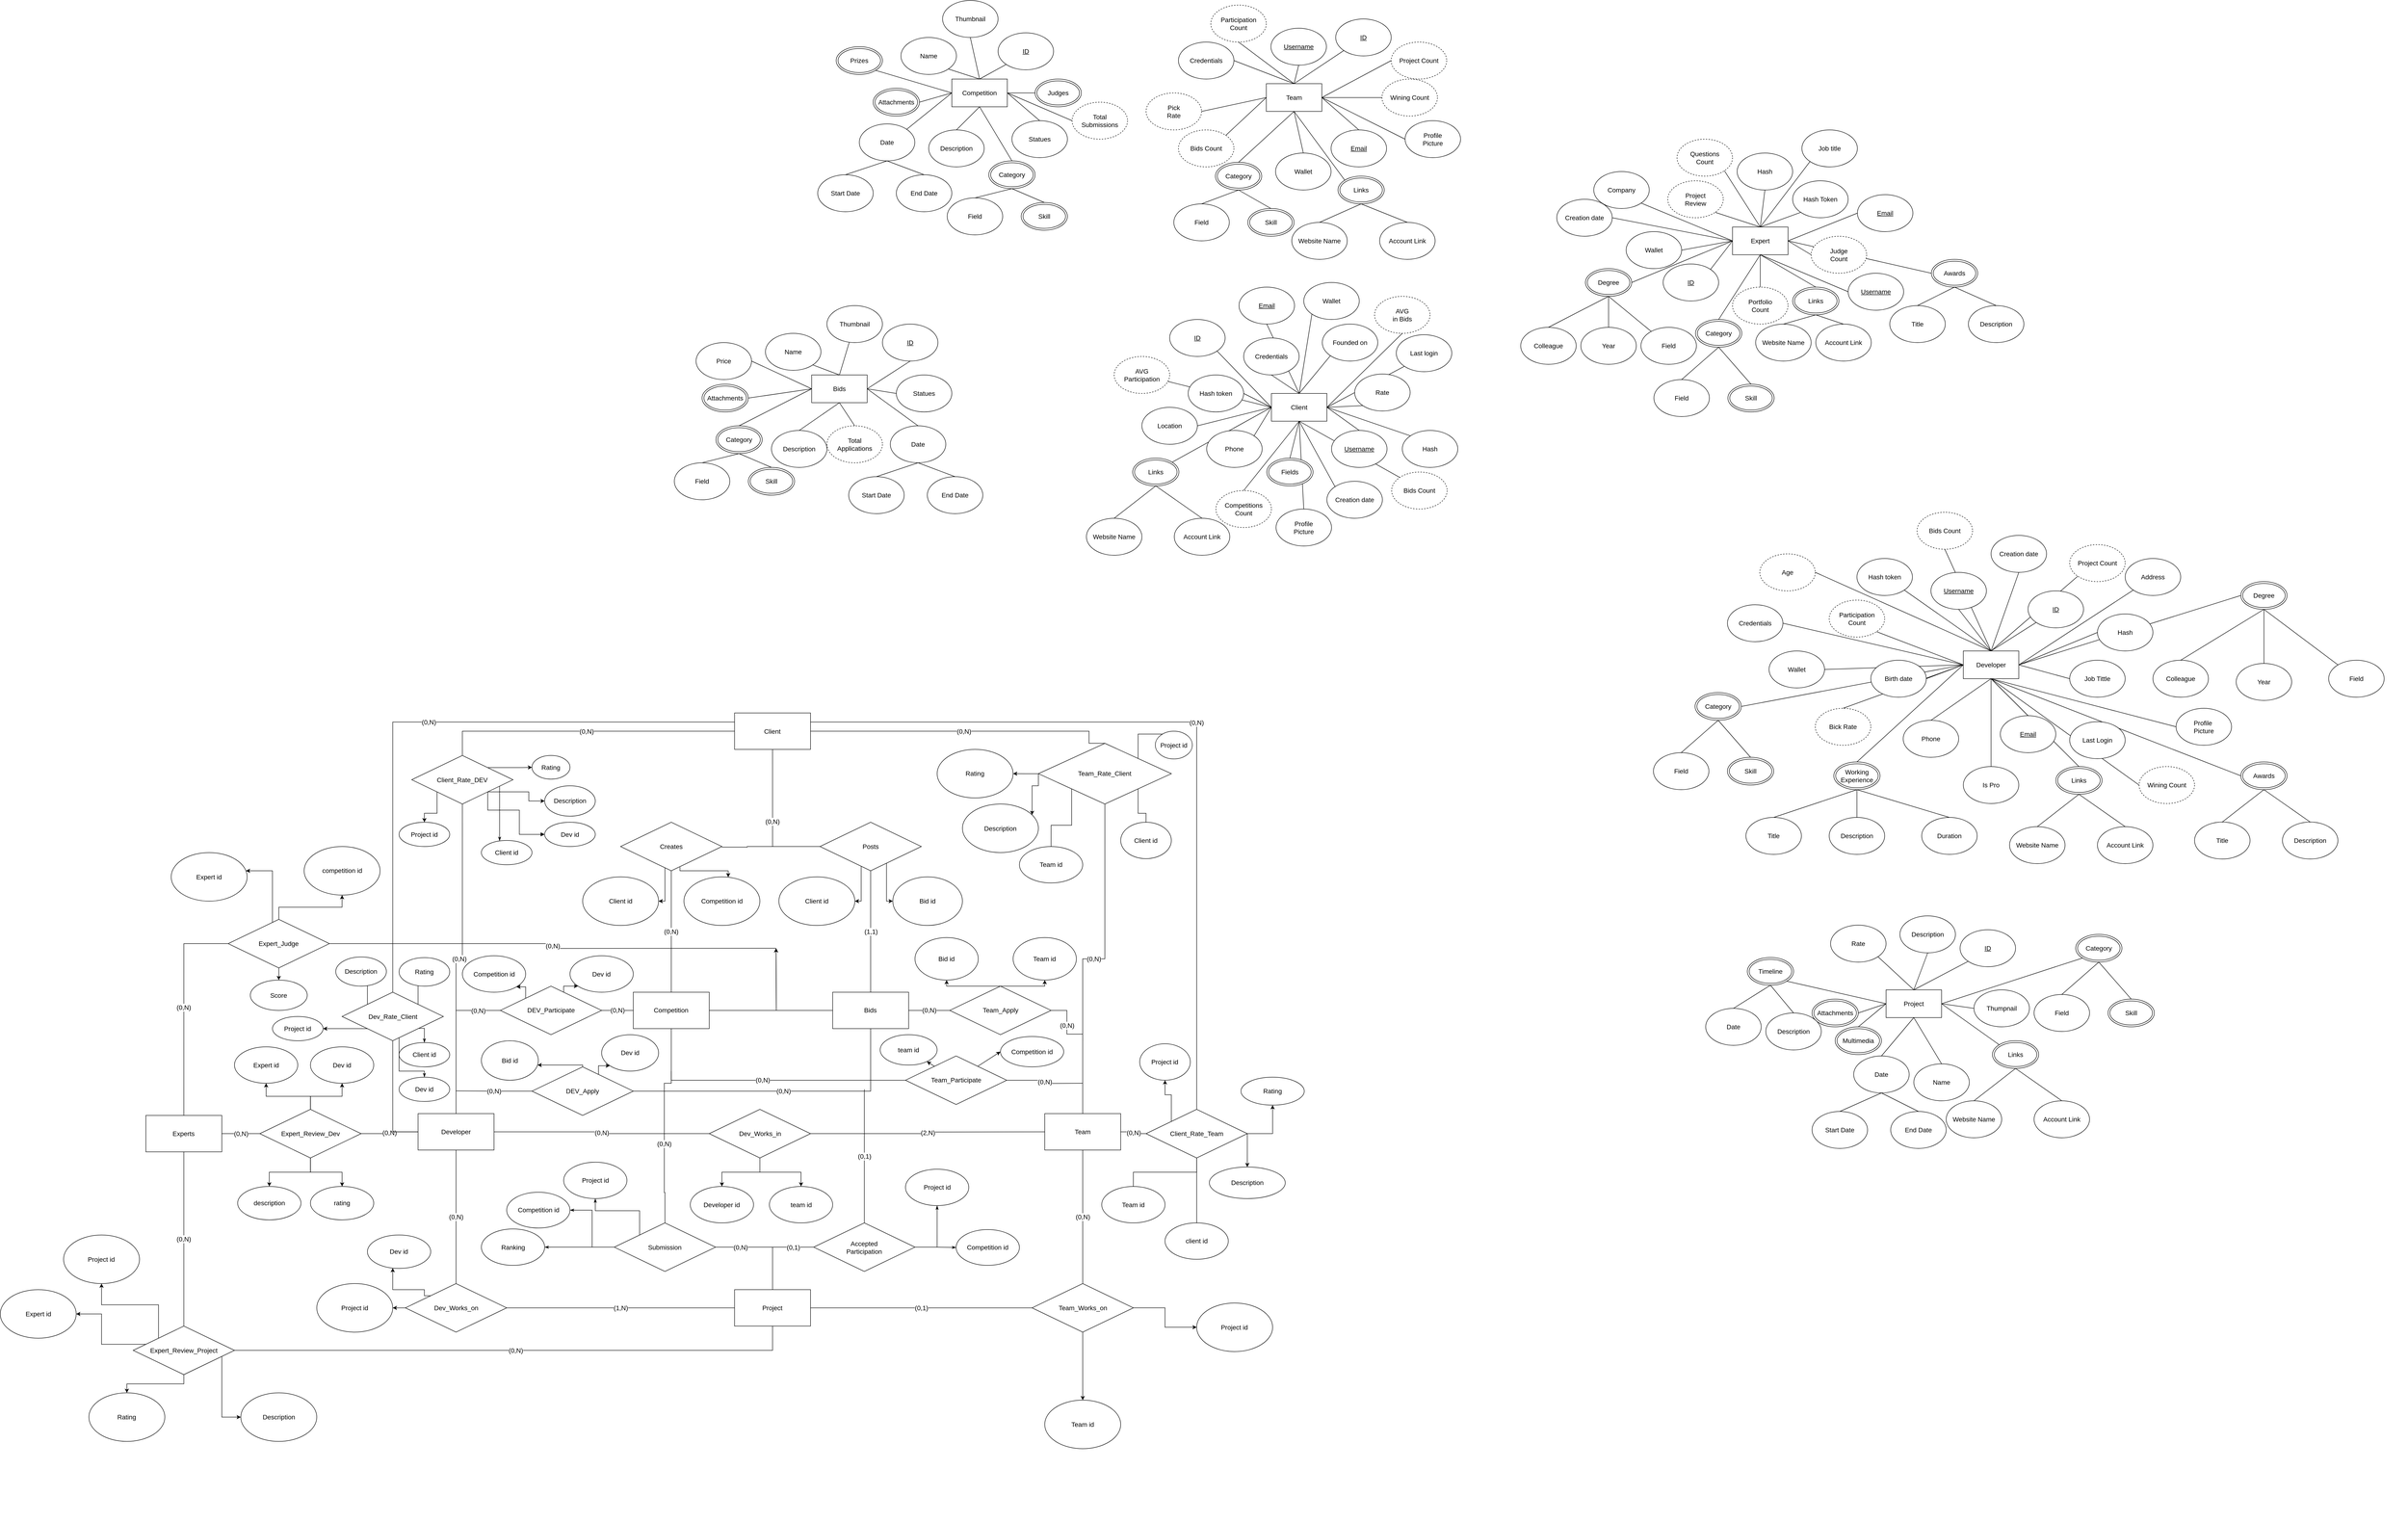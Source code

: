 <mxfile version="13.10.4" type="google"><diagram id="4XnLQEhfwTm7tsGHHdCk" name="Page-1"><mxGraphModel dx="4180" dy="3196" grid="1" gridSize="10" guides="1" tooltips="1" connect="1" arrows="1" fold="1" page="1" pageScale="1" pageWidth="1169" pageHeight="827" math="0" shadow="0"><root><mxCell id="0"/><mxCell id="1" parent="0"/><mxCell id="SaYhREkPfEMmMtvmS6gT-158" value="" style="group" parent="1" vertex="1" connectable="0"><mxGeometry x="697" y="-793" width="1630" height="760" as="geometry"/></mxCell><mxCell id="SaYhREkPfEMmMtvmS6gT-157" style="edgeStyle=none;rounded=0;orthogonalLoop=1;jettySize=auto;html=1;exitX=0;exitY=1;exitDx=0;exitDy=0;entryX=0.5;entryY=0;entryDx=0;entryDy=0;startArrow=none;startFill=0;endArrow=none;endFill=0;fontSize=14;align=center;" parent="SaYhREkPfEMmMtvmS6gT-158" source="SaYhREkPfEMmMtvmS6gT-107" target="SaYhREkPfEMmMtvmS6gT-74" edge="1"><mxGeometry relative="1" as="geometry"/></mxCell><mxCell id="SaYhREkPfEMmMtvmS6gT-151" style="edgeStyle=none;rounded=0;orthogonalLoop=1;jettySize=auto;html=1;exitX=0;exitY=0.5;exitDx=0;exitDy=0;entryX=1;entryY=0.5;entryDx=0;entryDy=0;startArrow=none;startFill=0;endArrow=none;endFill=0;fontSize=14;align=center;" parent="SaYhREkPfEMmMtvmS6gT-158" source="SaYhREkPfEMmMtvmS6gT-88" target="SaYhREkPfEMmMtvmS6gT-74" edge="1"><mxGeometry as="geometry"/></mxCell><mxCell id="SaYhREkPfEMmMtvmS6gT-148" style="edgeStyle=none;rounded=0;orthogonalLoop=1;jettySize=auto;html=1;exitX=0.5;exitY=0;exitDx=0;exitDy=0;startArrow=none;startFill=0;endArrow=none;endFill=0;fontSize=14;align=center;" parent="SaYhREkPfEMmMtvmS6gT-158" source="SaYhREkPfEMmMtvmS6gT-98" edge="1"><mxGeometry as="geometry"><mxPoint x="730" y="360" as="targetPoint"/></mxGeometry></mxCell><mxCell id="SaYhREkPfEMmMtvmS6gT-154" style="edgeStyle=none;rounded=0;orthogonalLoop=1;jettySize=auto;html=1;exitX=0;exitY=0.5;exitDx=0;exitDy=0;startArrow=none;startFill=0;endArrow=none;endFill=0;fontSize=14;align=center;" parent="SaYhREkPfEMmMtvmS6gT-158" source="SaYhREkPfEMmMtvmS6gT-121" edge="1"><mxGeometry as="geometry"><mxPoint x="730" y="360" as="targetPoint"/></mxGeometry></mxCell><mxCell id="SaYhREkPfEMmMtvmS6gT-153" style="edgeStyle=none;rounded=0;orthogonalLoop=1;jettySize=auto;html=1;exitX=0;exitY=0.5;exitDx=0;exitDy=0;startArrow=none;startFill=0;endArrow=none;endFill=0;fontSize=14;align=center;" parent="SaYhREkPfEMmMtvmS6gT-158" source="SaYhREkPfEMmMtvmS6gT-111" edge="1"><mxGeometry as="geometry"><mxPoint x="730" y="360" as="targetPoint"/></mxGeometry></mxCell><mxCell id="SaYhREkPfEMmMtvmS6gT-152" style="edgeStyle=none;rounded=0;orthogonalLoop=1;jettySize=auto;html=1;exitX=0.5;exitY=1;exitDx=0;exitDy=0;startArrow=none;startFill=0;endArrow=none;endFill=0;fontSize=14;align=center;" parent="SaYhREkPfEMmMtvmS6gT-158" source="SaYhREkPfEMmMtvmS6gT-109" edge="1"><mxGeometry as="geometry"><mxPoint x="730" y="300" as="targetPoint"/></mxGeometry></mxCell><mxCell id="SaYhREkPfEMmMtvmS6gT-74" value="Developer" style="rounded=0;whiteSpace=wrap;html=1;fontSize=14;" parent="SaYhREkPfEMmMtvmS6gT-158" vertex="1"><mxGeometry x="670" y="300" width="120" height="60" as="geometry"/></mxCell><mxCell id="SaYhREkPfEMmMtvmS6gT-132" style="edgeStyle=none;rounded=0;orthogonalLoop=1;jettySize=auto;html=1;exitX=0;exitY=1;exitDx=0;exitDy=0;entryX=0.5;entryY=0;entryDx=0;entryDy=0;startArrow=none;startFill=0;endArrow=none;endFill=0;fontSize=14;align=center;" parent="SaYhREkPfEMmMtvmS6gT-158" source="SaYhREkPfEMmMtvmS6gT-75" target="SaYhREkPfEMmMtvmS6gT-74" edge="1"><mxGeometry as="geometry"/></mxCell><mxCell id="SaYhREkPfEMmMtvmS6gT-75" value="&lt;u&gt;ID&lt;/u&gt;" style="ellipse;whiteSpace=wrap;html=1;fontSize=14;" parent="SaYhREkPfEMmMtvmS6gT-158" vertex="1"><mxGeometry x="810" y="170" width="120" height="80" as="geometry"/></mxCell><mxCell id="SaYhREkPfEMmMtvmS6gT-133" style="edgeStyle=none;rounded=0;orthogonalLoop=1;jettySize=auto;html=1;exitX=0.5;exitY=1;exitDx=0;exitDy=0;entryX=0.5;entryY=0;entryDx=0;entryDy=0;startArrow=none;startFill=0;endArrow=none;endFill=0;fontSize=14;align=center;" parent="SaYhREkPfEMmMtvmS6gT-158" source="SaYhREkPfEMmMtvmS6gT-76" target="SaYhREkPfEMmMtvmS6gT-74" edge="1"><mxGeometry as="geometry"/></mxCell><mxCell id="SaYhREkPfEMmMtvmS6gT-76" value="&lt;u&gt;Username&lt;/u&gt;" style="ellipse;whiteSpace=wrap;html=1;fontSize=14;" parent="SaYhREkPfEMmMtvmS6gT-158" vertex="1"><mxGeometry x="600" y="130" width="120" height="80" as="geometry"/></mxCell><mxCell id="SaYhREkPfEMmMtvmS6gT-139" style="edgeStyle=none;rounded=0;orthogonalLoop=1;jettySize=auto;html=1;exitX=0.5;exitY=0;exitDx=0;exitDy=0;entryX=0.5;entryY=1;entryDx=0;entryDy=0;startArrow=none;startFill=0;endArrow=none;endFill=0;fontSize=14;align=center;" parent="SaYhREkPfEMmMtvmS6gT-158" source="SaYhREkPfEMmMtvmS6gT-78" target="SaYhREkPfEMmMtvmS6gT-74" edge="1"><mxGeometry as="geometry"/></mxCell><mxCell id="SaYhREkPfEMmMtvmS6gT-78" value="&lt;u&gt;Email&lt;/u&gt;" style="ellipse;whiteSpace=wrap;html=1;fontSize=14;" parent="SaYhREkPfEMmMtvmS6gT-158" vertex="1"><mxGeometry x="750" y="440" width="120" height="80" as="geometry"/></mxCell><mxCell id="SaYhREkPfEMmMtvmS6gT-138" style="edgeStyle=none;rounded=0;orthogonalLoop=1;jettySize=auto;html=1;exitX=0.5;exitY=0;exitDx=0;exitDy=0;entryX=0.5;entryY=1;entryDx=0;entryDy=0;startArrow=none;startFill=0;endArrow=none;endFill=0;fontSize=14;align=center;" parent="SaYhREkPfEMmMtvmS6gT-158" source="SaYhREkPfEMmMtvmS6gT-79" target="SaYhREkPfEMmMtvmS6gT-74" edge="1"><mxGeometry as="geometry"/></mxCell><mxCell id="SaYhREkPfEMmMtvmS6gT-79" value="Phone" style="ellipse;whiteSpace=wrap;html=1;fontSize=14;" parent="SaYhREkPfEMmMtvmS6gT-158" vertex="1"><mxGeometry x="540" y="450" width="120" height="80" as="geometry"/></mxCell><mxCell id="SaYhREkPfEMmMtvmS6gT-135" style="edgeStyle=none;rounded=0;orthogonalLoop=1;jettySize=auto;html=1;exitX=1;exitY=0.5;exitDx=0;exitDy=0;entryX=0;entryY=0.5;entryDx=0;entryDy=0;startArrow=none;startFill=0;endArrow=none;endFill=0;fontSize=14;align=center;" parent="SaYhREkPfEMmMtvmS6gT-158" source="SaYhREkPfEMmMtvmS6gT-80" target="SaYhREkPfEMmMtvmS6gT-74" edge="1"><mxGeometry as="geometry"/></mxCell><mxCell id="SaYhREkPfEMmMtvmS6gT-81" value="Last Login" style="ellipse;whiteSpace=wrap;html=1;fontSize=14;" parent="SaYhREkPfEMmMtvmS6gT-158" vertex="1"><mxGeometry x="900" y="453" width="120" height="80" as="geometry"/></mxCell><mxCell id="SaYhREkPfEMmMtvmS6gT-144" style="edgeStyle=none;rounded=0;orthogonalLoop=1;jettySize=auto;html=1;exitX=0.5;exitY=1;exitDx=0;exitDy=0;entryX=0.5;entryY=0;entryDx=0;entryDy=0;startArrow=none;startFill=0;endArrow=none;endFill=0;fontSize=14;align=center;" parent="SaYhREkPfEMmMtvmS6gT-158" source="SaYhREkPfEMmMtvmS6gT-82" target="SaYhREkPfEMmMtvmS6gT-74" edge="1"><mxGeometry as="geometry"/></mxCell><mxCell id="SaYhREkPfEMmMtvmS6gT-82" value="Creation date" style="ellipse;whiteSpace=wrap;html=1;fontSize=14;" parent="SaYhREkPfEMmMtvmS6gT-158" vertex="1"><mxGeometry x="730" y="50" width="120" height="80" as="geometry"/></mxCell><mxCell id="SaYhREkPfEMmMtvmS6gT-149" style="edgeStyle=none;rounded=0;orthogonalLoop=1;jettySize=auto;html=1;exitX=0;exitY=1;exitDx=0;exitDy=0;entryX=1;entryY=0.5;entryDx=0;entryDy=0;startArrow=none;startFill=0;endArrow=none;endFill=0;fontSize=14;align=center;" parent="SaYhREkPfEMmMtvmS6gT-158" source="SaYhREkPfEMmMtvmS6gT-83" target="SaYhREkPfEMmMtvmS6gT-74" edge="1"><mxGeometry as="geometry"/></mxCell><mxCell id="SaYhREkPfEMmMtvmS6gT-83" value="Address" style="ellipse;whiteSpace=wrap;html=1;fontSize=14;" parent="SaYhREkPfEMmMtvmS6gT-158" vertex="1"><mxGeometry x="1020" y="100" width="120" height="80" as="geometry"/></mxCell><mxCell id="SaYhREkPfEMmMtvmS6gT-218" style="edgeStyle=none;rounded=0;orthogonalLoop=1;jettySize=auto;html=1;exitX=0;exitY=0.5;exitDx=0;exitDy=0;entryX=1;entryY=0.5;entryDx=0;entryDy=0;startArrow=none;startFill=0;endArrow=none;endFill=0;fontSize=14;align=center;" parent="SaYhREkPfEMmMtvmS6gT-158" source="SaYhREkPfEMmMtvmS6gT-84" target="SaYhREkPfEMmMtvmS6gT-74" edge="1"><mxGeometry relative="1" as="geometry"/></mxCell><mxCell id="SaYhREkPfEMmMtvmS6gT-84" value="Hash" style="ellipse;whiteSpace=wrap;html=1;fontSize=14;" parent="SaYhREkPfEMmMtvmS6gT-158" vertex="1"><mxGeometry x="960" y="220" width="120" height="80" as="geometry"/></mxCell><mxCell id="SaYhREkPfEMmMtvmS6gT-134" style="edgeStyle=none;rounded=0;orthogonalLoop=1;jettySize=auto;html=1;exitX=1;exitY=1;exitDx=0;exitDy=0;startArrow=none;startFill=0;endArrow=none;endFill=0;fontSize=14;align=center;" parent="SaYhREkPfEMmMtvmS6gT-158" source="SaYhREkPfEMmMtvmS6gT-85" edge="1"><mxGeometry as="geometry"><mxPoint x="730" y="300" as="targetPoint"/></mxGeometry></mxCell><mxCell id="SaYhREkPfEMmMtvmS6gT-85" value="Hash token" style="ellipse;whiteSpace=wrap;html=1;fontSize=14;" parent="SaYhREkPfEMmMtvmS6gT-158" vertex="1"><mxGeometry x="440" y="100" width="120" height="80" as="geometry"/></mxCell><mxCell id="SaYhREkPfEMmMtvmS6gT-88" value="Degree" style="ellipse;shape=doubleEllipse;whiteSpace=wrap;html=1;sketch=0;fontSize=14;" parent="SaYhREkPfEMmMtvmS6gT-158" vertex="1"><mxGeometry x="1270" y="150" width="100" height="60" as="geometry"/></mxCell><mxCell id="SaYhREkPfEMmMtvmS6gT-89" value="Colleague" style="ellipse;whiteSpace=wrap;html=1;sketch=0;fontSize=14;" parent="SaYhREkPfEMmMtvmS6gT-158" vertex="1"><mxGeometry x="1080" y="320" width="120" height="80" as="geometry"/></mxCell><mxCell id="SaYhREkPfEMmMtvmS6gT-94" style="edgeStyle=none;rounded=0;orthogonalLoop=1;jettySize=auto;html=1;exitX=0.5;exitY=1;exitDx=0;exitDy=0;entryX=0.5;entryY=0;entryDx=0;entryDy=0;startArrow=none;startFill=0;endArrow=none;endFill=0;fontSize=14;align=center;" parent="SaYhREkPfEMmMtvmS6gT-158" source="SaYhREkPfEMmMtvmS6gT-88" target="SaYhREkPfEMmMtvmS6gT-89" edge="1"><mxGeometry x="-50" as="geometry"/></mxCell><mxCell id="SaYhREkPfEMmMtvmS6gT-90" value="Year" style="ellipse;whiteSpace=wrap;html=1;sketch=0;fontSize=14;" parent="SaYhREkPfEMmMtvmS6gT-158" vertex="1"><mxGeometry x="1260" y="327" width="120" height="80" as="geometry"/></mxCell><mxCell id="SaYhREkPfEMmMtvmS6gT-93" style="edgeStyle=none;rounded=0;orthogonalLoop=1;jettySize=auto;html=1;exitX=0.5;exitY=1;exitDx=0;exitDy=0;entryX=0.5;entryY=0;entryDx=0;entryDy=0;startArrow=none;startFill=0;endArrow=none;endFill=0;fontSize=14;align=center;" parent="SaYhREkPfEMmMtvmS6gT-158" source="SaYhREkPfEMmMtvmS6gT-88" target="SaYhREkPfEMmMtvmS6gT-90" edge="1"><mxGeometry x="-50" as="geometry"/></mxCell><mxCell id="SaYhREkPfEMmMtvmS6gT-91" value="Field" style="ellipse;whiteSpace=wrap;html=1;sketch=0;fontSize=14;" parent="SaYhREkPfEMmMtvmS6gT-158" vertex="1"><mxGeometry x="1460" y="320" width="120" height="80" as="geometry"/></mxCell><mxCell id="SaYhREkPfEMmMtvmS6gT-92" style="edgeStyle=none;rounded=0;orthogonalLoop=1;jettySize=auto;html=1;exitX=0.5;exitY=1;exitDx=0;exitDy=0;startArrow=none;startFill=0;endArrow=none;endFill=0;fontSize=14;align=center;" parent="SaYhREkPfEMmMtvmS6gT-158" source="SaYhREkPfEMmMtvmS6gT-88" target="SaYhREkPfEMmMtvmS6gT-91" edge="1"><mxGeometry x="-50" as="geometry"/></mxCell><mxCell id="SaYhREkPfEMmMtvmS6gT-140" style="edgeStyle=none;rounded=0;orthogonalLoop=1;jettySize=auto;html=1;exitX=0;exitY=0.5;exitDx=0;exitDy=0;entryX=1;entryY=0.5;entryDx=0;entryDy=0;startArrow=none;startFill=0;endArrow=none;endFill=0;fontSize=14;align=center;" parent="SaYhREkPfEMmMtvmS6gT-158" source="SaYhREkPfEMmMtvmS6gT-95" target="SaYhREkPfEMmMtvmS6gT-74" edge="1"><mxGeometry as="geometry"/></mxCell><mxCell id="SaYhREkPfEMmMtvmS6gT-95" value="Job Tittle" style="ellipse;whiteSpace=wrap;html=1;sketch=0;fontSize=14;" parent="SaYhREkPfEMmMtvmS6gT-158" vertex="1"><mxGeometry x="900" y="320" width="120" height="80" as="geometry"/></mxCell><mxCell id="SaYhREkPfEMmMtvmS6gT-98" value="Links" style="ellipse;shape=doubleEllipse;whiteSpace=wrap;html=1;sketch=0;fontSize=14;" parent="SaYhREkPfEMmMtvmS6gT-158" vertex="1"><mxGeometry x="870" y="550" width="100" height="60" as="geometry"/></mxCell><mxCell id="SaYhREkPfEMmMtvmS6gT-99" value="Website Name" style="ellipse;whiteSpace=wrap;html=1;sketch=0;fontSize=14;" parent="SaYhREkPfEMmMtvmS6gT-158" vertex="1"><mxGeometry x="770" y="680" width="120" height="80" as="geometry"/></mxCell><mxCell id="SaYhREkPfEMmMtvmS6gT-101" style="edgeStyle=none;rounded=0;orthogonalLoop=1;jettySize=auto;html=1;exitX=0.5;exitY=1;exitDx=0;exitDy=0;entryX=0.5;entryY=0;entryDx=0;entryDy=0;startArrow=none;startFill=0;endArrow=none;endFill=0;fontSize=14;align=center;" parent="SaYhREkPfEMmMtvmS6gT-158" source="SaYhREkPfEMmMtvmS6gT-98" target="SaYhREkPfEMmMtvmS6gT-99" edge="1"><mxGeometry as="geometry"/></mxCell><mxCell id="SaYhREkPfEMmMtvmS6gT-100" value="Account Link" style="ellipse;whiteSpace=wrap;html=1;sketch=0;fontSize=14;" parent="SaYhREkPfEMmMtvmS6gT-158" vertex="1"><mxGeometry x="960" y="680" width="120" height="80" as="geometry"/></mxCell><mxCell id="SaYhREkPfEMmMtvmS6gT-102" style="edgeStyle=none;rounded=0;orthogonalLoop=1;jettySize=auto;html=1;exitX=0.5;exitY=1;exitDx=0;exitDy=0;entryX=0.5;entryY=0;entryDx=0;entryDy=0;startArrow=none;startFill=0;endArrow=none;endFill=0;fontSize=14;align=center;" parent="SaYhREkPfEMmMtvmS6gT-158" source="SaYhREkPfEMmMtvmS6gT-98" target="SaYhREkPfEMmMtvmS6gT-100" edge="1"><mxGeometry as="geometry"/></mxCell><mxCell id="SaYhREkPfEMmMtvmS6gT-142" style="edgeStyle=none;rounded=0;orthogonalLoop=1;jettySize=auto;html=1;exitX=1;exitY=0.5;exitDx=0;exitDy=0;entryX=0;entryY=0.5;entryDx=0;entryDy=0;startArrow=none;startFill=0;endArrow=none;endFill=0;fontSize=14;align=center;" parent="SaYhREkPfEMmMtvmS6gT-158" source="SaYhREkPfEMmMtvmS6gT-103" target="SaYhREkPfEMmMtvmS6gT-74" edge="1"><mxGeometry as="geometry"/></mxCell><mxCell id="SaYhREkPfEMmMtvmS6gT-103" value="Credentials" style="ellipse;whiteSpace=wrap;html=1;sketch=0;fontSize=14;" parent="SaYhREkPfEMmMtvmS6gT-158" vertex="1"><mxGeometry x="160" y="200" width="120" height="80" as="geometry"/></mxCell><mxCell id="SaYhREkPfEMmMtvmS6gT-150" style="edgeStyle=none;rounded=0;orthogonalLoop=1;jettySize=auto;html=1;exitX=0.5;exitY=0;exitDx=0;exitDy=0;entryX=0.5;entryY=1;entryDx=0;entryDy=0;startArrow=none;startFill=0;endArrow=none;endFill=0;fontSize=14;align=center;" parent="SaYhREkPfEMmMtvmS6gT-158" source="SaYhREkPfEMmMtvmS6gT-104" target="SaYhREkPfEMmMtvmS6gT-74" edge="1"><mxGeometry as="geometry"/></mxCell><mxCell id="SaYhREkPfEMmMtvmS6gT-104" value="Is Pro" style="ellipse;whiteSpace=wrap;html=1;sketch=0;fontSize=14;" parent="SaYhREkPfEMmMtvmS6gT-158" vertex="1"><mxGeometry x="670" y="550" width="120" height="80" as="geometry"/></mxCell><mxCell id="SaYhREkPfEMmMtvmS6gT-143" style="edgeStyle=none;rounded=0;orthogonalLoop=1;jettySize=auto;html=1;exitX=1;exitY=0.5;exitDx=0;exitDy=0;entryX=0;entryY=0.5;entryDx=0;entryDy=0;startArrow=none;startFill=0;endArrow=none;endFill=0;fontSize=14;align=center;" parent="SaYhREkPfEMmMtvmS6gT-158" source="SaYhREkPfEMmMtvmS6gT-105" target="SaYhREkPfEMmMtvmS6gT-74" edge="1"><mxGeometry as="geometry"/></mxCell><mxCell id="SaYhREkPfEMmMtvmS6gT-105" value="Wallet" style="ellipse;whiteSpace=wrap;html=1;sketch=0;fontSize=14;" parent="SaYhREkPfEMmMtvmS6gT-158" vertex="1"><mxGeometry x="250" y="300" width="120" height="80" as="geometry"/></mxCell><mxCell id="SaYhREkPfEMmMtvmS6gT-141" style="edgeStyle=none;rounded=0;orthogonalLoop=1;jettySize=auto;html=1;exitX=1;exitY=0.5;exitDx=0;exitDy=0;entryX=0.5;entryY=0;entryDx=0;entryDy=0;startArrow=none;startFill=0;endArrow=none;endFill=0;fontSize=14;align=center;" parent="SaYhREkPfEMmMtvmS6gT-158" source="SaYhREkPfEMmMtvmS6gT-106" target="SaYhREkPfEMmMtvmS6gT-74" edge="1"><mxGeometry as="geometry"/></mxCell><mxCell id="SaYhREkPfEMmMtvmS6gT-106" value="Age" style="ellipse;whiteSpace=wrap;html=1;sketch=0;fontSize=14;dashed=1;" parent="SaYhREkPfEMmMtvmS6gT-158" vertex="1"><mxGeometry x="230" y="90" width="120" height="80" as="geometry"/></mxCell><mxCell id="SaYhREkPfEMmMtvmS6gT-107" value="Project Count" style="ellipse;whiteSpace=wrap;html=1;dashed=1;sketch=0;fontSize=14;" parent="SaYhREkPfEMmMtvmS6gT-158" vertex="1"><mxGeometry x="900" y="70" width="120" height="80" as="geometry"/></mxCell><mxCell id="SaYhREkPfEMmMtvmS6gT-136" style="edgeStyle=none;rounded=0;orthogonalLoop=1;jettySize=auto;html=1;exitX=1;exitY=1;exitDx=0;exitDy=0;entryX=0;entryY=0.5;entryDx=0;entryDy=0;startArrow=none;startFill=0;endArrow=none;endFill=0;fontSize=14;align=center;" parent="SaYhREkPfEMmMtvmS6gT-158" source="SaYhREkPfEMmMtvmS6gT-108" target="SaYhREkPfEMmMtvmS6gT-74" edge="1"><mxGeometry as="geometry"/></mxCell><mxCell id="SaYhREkPfEMmMtvmS6gT-108" value="Participation&lt;br&gt;Count" style="ellipse;whiteSpace=wrap;html=1;dashed=1;sketch=0;fontSize=14;" parent="SaYhREkPfEMmMtvmS6gT-158" vertex="1"><mxGeometry x="380" y="190" width="120" height="80" as="geometry"/></mxCell><mxCell id="SaYhREkPfEMmMtvmS6gT-109" value="Bids Count" style="ellipse;whiteSpace=wrap;html=1;dashed=1;sketch=0;fontSize=14;" parent="SaYhREkPfEMmMtvmS6gT-158" vertex="1"><mxGeometry x="570" width="120" height="80" as="geometry"/></mxCell><mxCell id="SaYhREkPfEMmMtvmS6gT-137" style="edgeStyle=none;rounded=0;orthogonalLoop=1;jettySize=auto;html=1;exitX=0.5;exitY=0;exitDx=0;exitDy=0;startArrow=none;startFill=0;endArrow=none;endFill=0;fontSize=14;align=center;" parent="SaYhREkPfEMmMtvmS6gT-158" source="SaYhREkPfEMmMtvmS6gT-110" edge="1"><mxGeometry as="geometry"><mxPoint x="670" y="330" as="targetPoint"/></mxGeometry></mxCell><mxCell id="SaYhREkPfEMmMtvmS6gT-110" value="Bick Rate" style="ellipse;whiteSpace=wrap;html=1;dashed=1;sketch=0;fontSize=14;" parent="SaYhREkPfEMmMtvmS6gT-158" vertex="1"><mxGeometry x="350" y="424" width="120" height="80" as="geometry"/></mxCell><mxCell id="SaYhREkPfEMmMtvmS6gT-111" value="Wining Count" style="ellipse;whiteSpace=wrap;html=1;dashed=1;sketch=0;fontSize=14;" parent="SaYhREkPfEMmMtvmS6gT-158" vertex="1"><mxGeometry x="1050" y="550" width="120" height="80" as="geometry"/></mxCell><mxCell id="SaYhREkPfEMmMtvmS6gT-145" style="edgeStyle=none;rounded=0;orthogonalLoop=1;jettySize=auto;html=1;exitX=0.5;exitY=0;exitDx=0;exitDy=0;entryX=0;entryY=0.5;entryDx=0;entryDy=0;startArrow=none;startFill=0;endArrow=none;endFill=0;fontSize=14;align=center;" parent="SaYhREkPfEMmMtvmS6gT-158" source="SaYhREkPfEMmMtvmS6gT-114" target="SaYhREkPfEMmMtvmS6gT-74" edge="1"><mxGeometry as="geometry"/></mxCell><mxCell id="SaYhREkPfEMmMtvmS6gT-114" value="Working&lt;br&gt;Experience" style="ellipse;shape=doubleEllipse;whiteSpace=wrap;html=1;sketch=0;fontSize=14;" parent="SaYhREkPfEMmMtvmS6gT-158" vertex="1"><mxGeometry x="390" y="540" width="100" height="60" as="geometry"/></mxCell><mxCell id="SaYhREkPfEMmMtvmS6gT-115" value="Title" style="ellipse;whiteSpace=wrap;html=1;sketch=0;fontSize=14;" parent="SaYhREkPfEMmMtvmS6gT-158" vertex="1"><mxGeometry x="200" y="660" width="120" height="80" as="geometry"/></mxCell><mxCell id="SaYhREkPfEMmMtvmS6gT-112" style="edgeStyle=none;rounded=0;orthogonalLoop=1;jettySize=auto;html=1;exitX=0.5;exitY=1;exitDx=0;exitDy=0;entryX=0.5;entryY=0;entryDx=0;entryDy=0;startArrow=none;startFill=0;endArrow=none;endFill=0;fontSize=14;align=center;" parent="SaYhREkPfEMmMtvmS6gT-158" source="SaYhREkPfEMmMtvmS6gT-114" target="SaYhREkPfEMmMtvmS6gT-115" edge="1"><mxGeometry as="geometry"/></mxCell><mxCell id="SaYhREkPfEMmMtvmS6gT-116" value="Duration" style="ellipse;whiteSpace=wrap;html=1;sketch=0;fontSize=14;" parent="SaYhREkPfEMmMtvmS6gT-158" vertex="1"><mxGeometry x="580" y="660" width="120" height="80" as="geometry"/></mxCell><mxCell id="SaYhREkPfEMmMtvmS6gT-113" style="edgeStyle=none;rounded=0;orthogonalLoop=1;jettySize=auto;html=1;exitX=0.5;exitY=1;exitDx=0;exitDy=0;entryX=0.5;entryY=0;entryDx=0;entryDy=0;startArrow=none;startFill=0;endArrow=none;endFill=0;fontSize=14;align=center;" parent="SaYhREkPfEMmMtvmS6gT-158" source="SaYhREkPfEMmMtvmS6gT-114" target="SaYhREkPfEMmMtvmS6gT-116" edge="1"><mxGeometry as="geometry"/></mxCell><mxCell id="SaYhREkPfEMmMtvmS6gT-117" value="Description" style="ellipse;whiteSpace=wrap;html=1;sketch=0;fontSize=14;" parent="SaYhREkPfEMmMtvmS6gT-158" vertex="1"><mxGeometry x="380" y="660" width="120" height="80" as="geometry"/></mxCell><mxCell id="SaYhREkPfEMmMtvmS6gT-118" style="edgeStyle=none;rounded=0;orthogonalLoop=1;jettySize=auto;html=1;exitX=0.5;exitY=1;exitDx=0;exitDy=0;entryX=0.5;entryY=0;entryDx=0;entryDy=0;startArrow=none;startFill=0;endArrow=none;endFill=0;fontSize=14;align=center;" parent="SaYhREkPfEMmMtvmS6gT-158" source="SaYhREkPfEMmMtvmS6gT-114" target="SaYhREkPfEMmMtvmS6gT-117" edge="1"><mxGeometry as="geometry"/></mxCell><mxCell id="SaYhREkPfEMmMtvmS6gT-121" value="Awards" style="ellipse;shape=doubleEllipse;whiteSpace=wrap;html=1;sketch=0;fontSize=14;" parent="SaYhREkPfEMmMtvmS6gT-158" vertex="1"><mxGeometry x="1270" y="540" width="100" height="60" as="geometry"/></mxCell><mxCell id="SaYhREkPfEMmMtvmS6gT-122" value="Title" style="ellipse;whiteSpace=wrap;html=1;sketch=0;fontSize=14;" parent="SaYhREkPfEMmMtvmS6gT-158" vertex="1"><mxGeometry x="1170" y="670" width="120" height="80" as="geometry"/></mxCell><mxCell id="SaYhREkPfEMmMtvmS6gT-119" style="edgeStyle=none;rounded=0;orthogonalLoop=1;jettySize=auto;html=1;exitX=0.5;exitY=1;exitDx=0;exitDy=0;entryX=0.5;entryY=0;entryDx=0;entryDy=0;startArrow=none;startFill=0;endArrow=none;endFill=0;fontSize=14;align=center;" parent="SaYhREkPfEMmMtvmS6gT-158" source="SaYhREkPfEMmMtvmS6gT-121" target="SaYhREkPfEMmMtvmS6gT-122" edge="1"><mxGeometry as="geometry"/></mxCell><mxCell id="SaYhREkPfEMmMtvmS6gT-123" value="Description" style="ellipse;whiteSpace=wrap;html=1;sketch=0;fontSize=14;" parent="SaYhREkPfEMmMtvmS6gT-158" vertex="1"><mxGeometry x="1360" y="670" width="120" height="80" as="geometry"/></mxCell><mxCell id="SaYhREkPfEMmMtvmS6gT-120" style="edgeStyle=none;rounded=0;orthogonalLoop=1;jettySize=auto;html=1;exitX=0.5;exitY=1;exitDx=0;exitDy=0;entryX=0.5;entryY=0;entryDx=0;entryDy=0;startArrow=none;startFill=0;endArrow=none;endFill=0;fontSize=14;align=center;" parent="SaYhREkPfEMmMtvmS6gT-158" source="SaYhREkPfEMmMtvmS6gT-121" target="SaYhREkPfEMmMtvmS6gT-123" edge="1"><mxGeometry as="geometry"/></mxCell><mxCell id="SaYhREkPfEMmMtvmS6gT-147" style="edgeStyle=none;rounded=0;orthogonalLoop=1;jettySize=auto;html=1;exitX=0;exitY=0.5;exitDx=0;exitDy=0;startArrow=none;startFill=0;endArrow=none;endFill=0;fontSize=14;align=center;" parent="SaYhREkPfEMmMtvmS6gT-158" source="SaYhREkPfEMmMtvmS6gT-124" edge="1"><mxGeometry as="geometry"><mxPoint x="730" y="360" as="targetPoint"/></mxGeometry></mxCell><mxCell id="SaYhREkPfEMmMtvmS6gT-124" value="Profile&amp;nbsp;&lt;br&gt;Picture" style="ellipse;whiteSpace=wrap;html=1;sketch=0;fontSize=14;" parent="SaYhREkPfEMmMtvmS6gT-158" vertex="1"><mxGeometry x="1130" y="424" width="120" height="80" as="geometry"/></mxCell><mxCell id="SaYhREkPfEMmMtvmS6gT-155" style="edgeStyle=none;rounded=0;orthogonalLoop=1;jettySize=auto;html=1;exitX=1;exitY=0.5;exitDx=0;exitDy=0;entryX=0;entryY=0.5;entryDx=0;entryDy=0;startArrow=none;startFill=0;endArrow=none;endFill=0;fontSize=14;align=center;" parent="SaYhREkPfEMmMtvmS6gT-158" source="SaYhREkPfEMmMtvmS6gT-126" target="SaYhREkPfEMmMtvmS6gT-74" edge="1"><mxGeometry as="geometry"/></mxCell><mxCell id="SaYhREkPfEMmMtvmS6gT-126" value="Category" style="ellipse;shape=doubleEllipse;whiteSpace=wrap;html=1;sketch=0;fontSize=14;" parent="SaYhREkPfEMmMtvmS6gT-158" vertex="1"><mxGeometry x="90" y="390" width="100" height="60" as="geometry"/></mxCell><mxCell id="SaYhREkPfEMmMtvmS6gT-127" value="Field" style="ellipse;whiteSpace=wrap;html=1;sketch=0;fontSize=14;" parent="SaYhREkPfEMmMtvmS6gT-158" vertex="1"><mxGeometry y="520" width="120" height="80" as="geometry"/></mxCell><mxCell id="SaYhREkPfEMmMtvmS6gT-129" style="edgeStyle=none;rounded=0;orthogonalLoop=1;jettySize=auto;html=1;exitX=0.5;exitY=1;exitDx=0;exitDy=0;entryX=0.5;entryY=0;entryDx=0;entryDy=0;startArrow=none;startFill=0;endArrow=none;endFill=0;fontSize=14;align=center;" parent="SaYhREkPfEMmMtvmS6gT-158" source="SaYhREkPfEMmMtvmS6gT-126" target="SaYhREkPfEMmMtvmS6gT-127" edge="1"><mxGeometry as="geometry"/></mxCell><mxCell id="SaYhREkPfEMmMtvmS6gT-128" value="Skill" style="ellipse;shape=doubleEllipse;whiteSpace=wrap;html=1;sketch=0;fontSize=14;" parent="SaYhREkPfEMmMtvmS6gT-158" vertex="1"><mxGeometry x="160" y="530" width="100" height="60" as="geometry"/></mxCell><mxCell id="SaYhREkPfEMmMtvmS6gT-130" style="edgeStyle=none;rounded=0;orthogonalLoop=1;jettySize=auto;html=1;exitX=0.5;exitY=1;exitDx=0;exitDy=0;entryX=0.5;entryY=0;entryDx=0;entryDy=0;startArrow=none;startFill=0;endArrow=none;endFill=0;fontSize=14;align=center;" parent="SaYhREkPfEMmMtvmS6gT-158" source="SaYhREkPfEMmMtvmS6gT-126" target="SaYhREkPfEMmMtvmS6gT-128" edge="1"><mxGeometry as="geometry"/></mxCell><mxCell id="SaYhREkPfEMmMtvmS6gT-80" value="Birth date" style="ellipse;whiteSpace=wrap;html=1;fontSize=14;" parent="SaYhREkPfEMmMtvmS6gT-158" vertex="1"><mxGeometry x="470" y="320" width="120" height="80" as="geometry"/></mxCell><mxCell id="SaYhREkPfEMmMtvmS6gT-207" value="" style="group" parent="1" vertex="1" connectable="0"><mxGeometry x="-469" y="-1290" width="743" height="590" as="geometry"/></mxCell><mxCell id="SaYhREkPfEMmMtvmS6gT-205" style="edgeStyle=none;rounded=0;orthogonalLoop=1;jettySize=auto;html=1;entryX=0;entryY=0.5;entryDx=0;entryDy=0;startArrow=none;startFill=0;endArrow=none;endFill=0;fontSize=14;align=center;" parent="SaYhREkPfEMmMtvmS6gT-207" source="SaYhREkPfEMmMtvmS6gT-183" target="SaYhREkPfEMmMtvmS6gT-161" edge="1"><mxGeometry relative="1" as="geometry"/></mxCell><mxCell id="SaYhREkPfEMmMtvmS6gT-183" value="AVG&lt;br&gt;Participation" style="ellipse;whiteSpace=wrap;html=1;dashed=1;sketch=0;fontSize=14;" parent="SaYhREkPfEMmMtvmS6gT-207" vertex="1"><mxGeometry y="160" width="120" height="80" as="geometry"/></mxCell><mxCell id="SaYhREkPfEMmMtvmS6gT-206" value="" style="group" parent="SaYhREkPfEMmMtvmS6gT-207" vertex="1" connectable="0"><mxGeometry x="60" width="683" height="590" as="geometry"/></mxCell><mxCell id="SaYhREkPfEMmMtvmS6gT-217" style="edgeStyle=none;rounded=0;orthogonalLoop=1;jettySize=auto;html=1;exitX=1;exitY=0;exitDx=0;exitDy=0;entryX=0;entryY=0.5;entryDx=0;entryDy=0;startArrow=none;startFill=0;endArrow=none;endFill=0;fontSize=14;align=center;" parent="SaYhREkPfEMmMtvmS6gT-206" source="SaYhREkPfEMmMtvmS6gT-212" target="SaYhREkPfEMmMtvmS6gT-161" edge="1"><mxGeometry relative="1" as="geometry"/></mxCell><mxCell id="SaYhREkPfEMmMtvmS6gT-198" style="edgeStyle=none;rounded=0;orthogonalLoop=1;jettySize=auto;html=1;exitX=0.5;exitY=0;exitDx=0;exitDy=0;entryX=0.5;entryY=1;entryDx=0;entryDy=0;startArrow=none;startFill=0;endArrow=none;endFill=0;fontSize=14;align=center;" parent="SaYhREkPfEMmMtvmS6gT-206" source="SaYhREkPfEMmMtvmS6gT-185" target="SaYhREkPfEMmMtvmS6gT-161" edge="1"><mxGeometry relative="1" as="geometry"/></mxCell><mxCell id="SaYhREkPfEMmMtvmS6gT-204" style="edgeStyle=none;rounded=0;orthogonalLoop=1;jettySize=auto;html=1;exitX=0;exitY=0;exitDx=0;exitDy=0;startArrow=none;startFill=0;endArrow=none;endFill=0;fontSize=14;align=center;" parent="SaYhREkPfEMmMtvmS6gT-206" source="SaYhREkPfEMmMtvmS6gT-181" edge="1"><mxGeometry relative="1" as="geometry"><mxPoint x="340" y="300" as="targetPoint"/></mxGeometry></mxCell><mxCell id="SaYhREkPfEMmMtvmS6gT-161" value="Client" style="rounded=0;whiteSpace=wrap;html=1;sketch=0;fontSize=14;" parent="SaYhREkPfEMmMtvmS6gT-206" vertex="1"><mxGeometry x="280" y="240" width="120" height="60" as="geometry"/></mxCell><mxCell id="SaYhREkPfEMmMtvmS6gT-192" style="edgeStyle=none;rounded=0;orthogonalLoop=1;jettySize=auto;html=1;exitX=1;exitY=0;exitDx=0;exitDy=0;entryX=0;entryY=0.5;entryDx=0;entryDy=0;startArrow=none;startFill=0;endArrow=none;endFill=0;fontSize=14;align=center;" parent="SaYhREkPfEMmMtvmS6gT-206" source="SaYhREkPfEMmMtvmS6gT-162" target="SaYhREkPfEMmMtvmS6gT-161" edge="1"><mxGeometry relative="1" as="geometry"/></mxCell><mxCell id="SaYhREkPfEMmMtvmS6gT-162" value="Phone" style="ellipse;whiteSpace=wrap;html=1;sketch=0;fontSize=14;" parent="SaYhREkPfEMmMtvmS6gT-206" vertex="1"><mxGeometry x="140" y="320" width="120" height="80" as="geometry"/></mxCell><mxCell id="SaYhREkPfEMmMtvmS6gT-201" style="edgeStyle=none;rounded=0;orthogonalLoop=1;jettySize=auto;html=1;exitX=0;exitY=1;exitDx=0;exitDy=0;entryX=1;entryY=0.5;entryDx=0;entryDy=0;startArrow=none;startFill=0;endArrow=none;endFill=0;fontSize=14;align=center;" parent="SaYhREkPfEMmMtvmS6gT-206" source="SaYhREkPfEMmMtvmS6gT-168" target="SaYhREkPfEMmMtvmS6gT-161" edge="1"><mxGeometry relative="1" as="geometry"/></mxCell><mxCell id="SaYhREkPfEMmMtvmS6gT-168" value="Last login" style="ellipse;whiteSpace=wrap;html=1;sketch=0;fontSize=14;" parent="SaYhREkPfEMmMtvmS6gT-206" vertex="1"><mxGeometry x="550" y="113" width="120" height="80" as="geometry"/></mxCell><mxCell id="SaYhREkPfEMmMtvmS6gT-195" style="edgeStyle=none;rounded=0;orthogonalLoop=1;jettySize=auto;html=1;exitX=0;exitY=0;exitDx=0;exitDy=0;entryX=0.5;entryY=1;entryDx=0;entryDy=0;startArrow=none;startFill=0;endArrow=none;endFill=0;fontSize=14;align=center;" parent="SaYhREkPfEMmMtvmS6gT-206" source="SaYhREkPfEMmMtvmS6gT-169" target="SaYhREkPfEMmMtvmS6gT-161" edge="1"><mxGeometry relative="1" as="geometry"/></mxCell><mxCell id="SaYhREkPfEMmMtvmS6gT-169" value="Creation date" style="ellipse;whiteSpace=wrap;html=1;sketch=0;fontSize=14;" parent="SaYhREkPfEMmMtvmS6gT-206" vertex="1"><mxGeometry x="400" y="430" width="120" height="80" as="geometry"/></mxCell><mxCell id="SaYhREkPfEMmMtvmS6gT-186" style="edgeStyle=none;rounded=0;orthogonalLoop=1;jettySize=auto;html=1;exitX=0;exitY=1;exitDx=0;exitDy=0;entryX=0.5;entryY=0;entryDx=0;entryDy=0;startArrow=none;startFill=0;endArrow=none;endFill=0;fontSize=14;align=center;" parent="SaYhREkPfEMmMtvmS6gT-206" source="SaYhREkPfEMmMtvmS6gT-170" target="SaYhREkPfEMmMtvmS6gT-161" edge="1"><mxGeometry relative="1" as="geometry"/></mxCell><mxCell id="SaYhREkPfEMmMtvmS6gT-170" value="Founded on" style="ellipse;whiteSpace=wrap;html=1;sketch=0;fontSize=14;" parent="SaYhREkPfEMmMtvmS6gT-206" vertex="1"><mxGeometry x="390" y="90" width="120" height="80" as="geometry"/></mxCell><mxCell id="SaYhREkPfEMmMtvmS6gT-171" value="ID" style="ellipse;whiteSpace=wrap;html=1;sketch=0;fontSize=14;fontStyle=4" parent="SaYhREkPfEMmMtvmS6gT-206" vertex="1"><mxGeometry x="60" y="80" width="120" height="80" as="geometry"/></mxCell><mxCell id="SaYhREkPfEMmMtvmS6gT-196" style="edgeStyle=none;rounded=0;orthogonalLoop=1;jettySize=auto;html=1;exitX=1;exitY=1;exitDx=0;exitDy=0;entryX=0;entryY=0.5;entryDx=0;entryDy=0;startArrow=none;startFill=0;endArrow=none;endFill=0;fontSize=14;align=center;" parent="SaYhREkPfEMmMtvmS6gT-206" source="SaYhREkPfEMmMtvmS6gT-171" target="SaYhREkPfEMmMtvmS6gT-161" edge="1"><mxGeometry relative="1" as="geometry"/></mxCell><mxCell id="SaYhREkPfEMmMtvmS6gT-189" style="edgeStyle=none;rounded=0;orthogonalLoop=1;jettySize=auto;html=1;exitX=0.5;exitY=0;exitDx=0;exitDy=0;entryX=1;entryY=0.5;entryDx=0;entryDy=0;startArrow=none;startFill=0;endArrow=none;endFill=0;fontSize=14;align=center;" parent="SaYhREkPfEMmMtvmS6gT-206" source="SaYhREkPfEMmMtvmS6gT-172" target="SaYhREkPfEMmMtvmS6gT-161" edge="1"><mxGeometry relative="1" as="geometry"/></mxCell><mxCell id="SaYhREkPfEMmMtvmS6gT-172" value="&lt;u&gt;Username&lt;/u&gt;" style="ellipse;whiteSpace=wrap;html=1;sketch=0;fontSize=14;" parent="SaYhREkPfEMmMtvmS6gT-206" vertex="1"><mxGeometry x="410" y="320" width="120" height="80" as="geometry"/></mxCell><mxCell id="SaYhREkPfEMmMtvmS6gT-202" style="edgeStyle=none;rounded=0;orthogonalLoop=1;jettySize=auto;html=1;exitX=0.5;exitY=1;exitDx=0;exitDy=0;entryX=0.5;entryY=0;entryDx=0;entryDy=0;startArrow=none;startFill=0;endArrow=none;endFill=0;fontSize=14;align=center;" parent="SaYhREkPfEMmMtvmS6gT-206" source="SaYhREkPfEMmMtvmS6gT-173" target="SaYhREkPfEMmMtvmS6gT-161" edge="1"><mxGeometry relative="1" as="geometry"/></mxCell><mxCell id="SaYhREkPfEMmMtvmS6gT-173" value="Email" style="ellipse;whiteSpace=wrap;html=1;sketch=0;fontSize=14;fontStyle=4" parent="SaYhREkPfEMmMtvmS6gT-206" vertex="1"><mxGeometry x="210" y="10" width="120" height="80" as="geometry"/></mxCell><mxCell id="SaYhREkPfEMmMtvmS6gT-200" style="edgeStyle=none;rounded=0;orthogonalLoop=1;jettySize=auto;html=1;exitX=1;exitY=0.5;exitDx=0;exitDy=0;entryX=0;entryY=0.5;entryDx=0;entryDy=0;startArrow=none;startFill=0;endArrow=none;endFill=0;fontSize=14;align=center;" parent="SaYhREkPfEMmMtvmS6gT-206" source="SaYhREkPfEMmMtvmS6gT-174" target="SaYhREkPfEMmMtvmS6gT-161" edge="1"><mxGeometry relative="1" as="geometry"/></mxCell><mxCell id="SaYhREkPfEMmMtvmS6gT-174" value="Location" style="ellipse;whiteSpace=wrap;html=1;sketch=0;fontSize=14;" parent="SaYhREkPfEMmMtvmS6gT-206" vertex="1"><mxGeometry y="270" width="120" height="80" as="geometry"/></mxCell><mxCell id="SaYhREkPfEMmMtvmS6gT-190" style="edgeStyle=none;rounded=0;orthogonalLoop=1;jettySize=auto;html=1;exitX=0;exitY=0;exitDx=0;exitDy=0;startArrow=none;startFill=0;endArrow=none;endFill=0;fontSize=14;align=center;" parent="SaYhREkPfEMmMtvmS6gT-206" source="SaYhREkPfEMmMtvmS6gT-175" edge="1"><mxGeometry relative="1" as="geometry"><mxPoint x="400" y="270" as="targetPoint"/></mxGeometry></mxCell><mxCell id="SaYhREkPfEMmMtvmS6gT-175" value="Hash" style="ellipse;whiteSpace=wrap;html=1;sketch=0;fontSize=14;" parent="SaYhREkPfEMmMtvmS6gT-206" vertex="1"><mxGeometry x="563" y="320" width="120" height="80" as="geometry"/></mxCell><mxCell id="SaYhREkPfEMmMtvmS6gT-193" style="edgeStyle=none;rounded=0;orthogonalLoop=1;jettySize=auto;html=1;exitX=1;exitY=0.5;exitDx=0;exitDy=0;entryX=0;entryY=0.5;entryDx=0;entryDy=0;startArrow=none;startFill=0;endArrow=none;endFill=0;fontSize=14;align=center;" parent="SaYhREkPfEMmMtvmS6gT-206" source="SaYhREkPfEMmMtvmS6gT-176" target="SaYhREkPfEMmMtvmS6gT-161" edge="1"><mxGeometry relative="1" as="geometry"/></mxCell><mxCell id="SaYhREkPfEMmMtvmS6gT-176" value="Hash token" style="ellipse;whiteSpace=wrap;html=1;sketch=0;fontSize=14;" parent="SaYhREkPfEMmMtvmS6gT-206" vertex="1"><mxGeometry x="100" y="200" width="120" height="80" as="geometry"/></mxCell><mxCell id="SaYhREkPfEMmMtvmS6gT-191" style="edgeStyle=none;rounded=0;orthogonalLoop=1;jettySize=auto;html=1;exitX=0.5;exitY=0;exitDx=0;exitDy=0;entryX=0.5;entryY=1;entryDx=0;entryDy=0;startArrow=none;startFill=0;endArrow=none;endFill=0;fontSize=14;align=center;" parent="SaYhREkPfEMmMtvmS6gT-206" source="SaYhREkPfEMmMtvmS6gT-177" target="SaYhREkPfEMmMtvmS6gT-161" edge="1"><mxGeometry relative="1" as="geometry"/></mxCell><mxCell id="SaYhREkPfEMmMtvmS6gT-177" value="Fields" style="ellipse;shape=doubleEllipse;whiteSpace=wrap;html=1;sketch=0;fontSize=14;" parent="SaYhREkPfEMmMtvmS6gT-206" vertex="1"><mxGeometry x="270" y="380" width="100" height="60" as="geometry"/></mxCell><mxCell id="SaYhREkPfEMmMtvmS6gT-187" style="edgeStyle=none;rounded=0;orthogonalLoop=1;jettySize=auto;html=1;exitX=0.5;exitY=1;exitDx=0;exitDy=0;entryX=0.5;entryY=0;entryDx=0;entryDy=0;startArrow=none;startFill=0;endArrow=none;endFill=0;fontSize=14;align=center;" parent="SaYhREkPfEMmMtvmS6gT-206" source="SaYhREkPfEMmMtvmS6gT-178" target="SaYhREkPfEMmMtvmS6gT-161" edge="1"><mxGeometry relative="1" as="geometry"/></mxCell><mxCell id="SaYhREkPfEMmMtvmS6gT-178" value="Credentials" style="ellipse;whiteSpace=wrap;html=1;sketch=0;fontSize=14;" parent="SaYhREkPfEMmMtvmS6gT-206" vertex="1"><mxGeometry x="220" y="120" width="120" height="80" as="geometry"/></mxCell><mxCell id="SaYhREkPfEMmMtvmS6gT-194" style="edgeStyle=none;rounded=0;orthogonalLoop=1;jettySize=auto;html=1;exitX=0;exitY=1;exitDx=0;exitDy=0;startArrow=none;startFill=0;endArrow=none;endFill=0;fontSize=14;align=center;" parent="SaYhREkPfEMmMtvmS6gT-206" source="SaYhREkPfEMmMtvmS6gT-179" edge="1"><mxGeometry relative="1" as="geometry"><mxPoint x="340" y="240" as="targetPoint"/></mxGeometry></mxCell><mxCell id="SaYhREkPfEMmMtvmS6gT-179" value="Wallet" style="ellipse;whiteSpace=wrap;html=1;sketch=0;fontSize=14;" parent="SaYhREkPfEMmMtvmS6gT-206" vertex="1"><mxGeometry x="350" width="120" height="80" as="geometry"/></mxCell><mxCell id="SaYhREkPfEMmMtvmS6gT-188" style="edgeStyle=none;rounded=0;orthogonalLoop=1;jettySize=auto;html=1;exitX=0;exitY=1;exitDx=0;exitDy=0;entryX=1;entryY=0.5;entryDx=0;entryDy=0;startArrow=none;startFill=0;endArrow=none;endFill=0;fontSize=14;align=center;" parent="SaYhREkPfEMmMtvmS6gT-206" source="SaYhREkPfEMmMtvmS6gT-180" target="SaYhREkPfEMmMtvmS6gT-161" edge="1"><mxGeometry relative="1" as="geometry"/></mxCell><mxCell id="SaYhREkPfEMmMtvmS6gT-180" value="Rate" style="ellipse;whiteSpace=wrap;html=1;sketch=0;fontSize=14;" parent="SaYhREkPfEMmMtvmS6gT-206" vertex="1"><mxGeometry x="460" y="198" width="120" height="80" as="geometry"/></mxCell><mxCell id="SaYhREkPfEMmMtvmS6gT-181" value="Bids Count" style="ellipse;whiteSpace=wrap;html=1;sketch=0;fontSize=14;dashed=1;" parent="SaYhREkPfEMmMtvmS6gT-206" vertex="1"><mxGeometry x="540" y="410" width="120" height="80" as="geometry"/></mxCell><mxCell id="SaYhREkPfEMmMtvmS6gT-197" style="edgeStyle=none;rounded=0;orthogonalLoop=1;jettySize=auto;html=1;exitX=0.5;exitY=0;exitDx=0;exitDy=0;entryX=0.5;entryY=1;entryDx=0;entryDy=0;startArrow=none;startFill=0;endArrow=none;endFill=0;fontSize=14;align=center;" parent="SaYhREkPfEMmMtvmS6gT-206" source="SaYhREkPfEMmMtvmS6gT-182" target="SaYhREkPfEMmMtvmS6gT-161" edge="1"><mxGeometry relative="1" as="geometry"/></mxCell><mxCell id="SaYhREkPfEMmMtvmS6gT-182" value="Competitions&lt;br&gt;Count" style="ellipse;whiteSpace=wrap;html=1;dashed=1;sketch=0;fontSize=14;" parent="SaYhREkPfEMmMtvmS6gT-206" vertex="1"><mxGeometry x="160" y="450" width="120" height="80" as="geometry"/></mxCell><mxCell id="SaYhREkPfEMmMtvmS6gT-203" style="edgeStyle=none;rounded=0;orthogonalLoop=1;jettySize=auto;html=1;exitX=0.5;exitY=1;exitDx=0;exitDy=0;entryX=1;entryY=0.5;entryDx=0;entryDy=0;startArrow=none;startFill=0;endArrow=none;endFill=0;fontSize=14;align=center;" parent="SaYhREkPfEMmMtvmS6gT-206" source="SaYhREkPfEMmMtvmS6gT-184" target="SaYhREkPfEMmMtvmS6gT-161" edge="1"><mxGeometry relative="1" as="geometry"/></mxCell><mxCell id="SaYhREkPfEMmMtvmS6gT-184" value="AVG&lt;br&gt;in Bids" style="ellipse;whiteSpace=wrap;html=1;dashed=1;sketch=0;fontSize=14;" parent="SaYhREkPfEMmMtvmS6gT-206" vertex="1"><mxGeometry x="503" y="30" width="120" height="80" as="geometry"/></mxCell><mxCell id="SaYhREkPfEMmMtvmS6gT-185" value="Profile&lt;br&gt;Picture" style="ellipse;whiteSpace=wrap;html=1;sketch=0;fontSize=14;" parent="SaYhREkPfEMmMtvmS6gT-206" vertex="1"><mxGeometry x="290" y="490" width="120" height="80" as="geometry"/></mxCell><mxCell id="SaYhREkPfEMmMtvmS6gT-212" value="Links" style="ellipse;shape=doubleEllipse;whiteSpace=wrap;html=1;sketch=0;fontSize=14;" parent="SaYhREkPfEMmMtvmS6gT-206" vertex="1"><mxGeometry x="-20" y="380" width="100" height="60" as="geometry"/></mxCell><mxCell id="SaYhREkPfEMmMtvmS6gT-213" value="Website Name" style="ellipse;whiteSpace=wrap;html=1;sketch=0;fontSize=14;" parent="SaYhREkPfEMmMtvmS6gT-206" vertex="1"><mxGeometry x="-120" y="510" width="120" height="80" as="geometry"/></mxCell><mxCell id="SaYhREkPfEMmMtvmS6gT-214" style="edgeStyle=none;rounded=0;orthogonalLoop=1;jettySize=auto;html=1;exitX=0.5;exitY=1;exitDx=0;exitDy=0;entryX=0.5;entryY=0;entryDx=0;entryDy=0;startArrow=none;startFill=0;endArrow=none;endFill=0;fontSize=14;align=center;" parent="SaYhREkPfEMmMtvmS6gT-206" source="SaYhREkPfEMmMtvmS6gT-212" target="SaYhREkPfEMmMtvmS6gT-213" edge="1"><mxGeometry x="-2080" y="640" as="geometry"/></mxCell><mxCell id="SaYhREkPfEMmMtvmS6gT-215" value="Account Link" style="ellipse;whiteSpace=wrap;html=1;sketch=0;fontSize=14;" parent="SaYhREkPfEMmMtvmS6gT-206" vertex="1"><mxGeometry x="70" y="510" width="120" height="80" as="geometry"/></mxCell><mxCell id="SaYhREkPfEMmMtvmS6gT-216" style="edgeStyle=none;rounded=0;orthogonalLoop=1;jettySize=auto;html=1;exitX=0.5;exitY=1;exitDx=0;exitDy=0;entryX=0.5;entryY=0;entryDx=0;entryDy=0;startArrow=none;startFill=0;endArrow=none;endFill=0;fontSize=14;align=center;" parent="SaYhREkPfEMmMtvmS6gT-206" source="SaYhREkPfEMmMtvmS6gT-212" target="SaYhREkPfEMmMtvmS6gT-215" edge="1"><mxGeometry x="-2080" y="640" as="geometry"/></mxCell><mxCell id="SaYhREkPfEMmMtvmS6gT-260" value="" style="group" parent="1" vertex="1" connectable="0"><mxGeometry x="810" y="80" width="970" height="503" as="geometry"/></mxCell><mxCell id="SaYhREkPfEMmMtvmS6gT-211" value="Project" style="rounded=0;whiteSpace=wrap;html=1;sketch=0;fontSize=14;" parent="SaYhREkPfEMmMtvmS6gT-260" vertex="1"><mxGeometry x="390" y="160" width="120" height="60" as="geometry"/></mxCell><mxCell id="SaYhREkPfEMmMtvmS6gT-255" style="edgeStyle=none;rounded=0;orthogonalLoop=1;jettySize=auto;html=1;exitX=0;exitY=1;exitDx=0;exitDy=0;startArrow=none;startFill=0;endArrow=none;endFill=0;fontSize=14;align=center;" parent="SaYhREkPfEMmMtvmS6gT-260" source="SaYhREkPfEMmMtvmS6gT-221" edge="1"><mxGeometry relative="1" as="geometry"><mxPoint x="450" y="160" as="targetPoint"/></mxGeometry></mxCell><mxCell id="SaYhREkPfEMmMtvmS6gT-221" value="ID" style="ellipse;whiteSpace=wrap;html=1;sketch=0;fontSize=14;fontStyle=4" parent="SaYhREkPfEMmMtvmS6gT-260" vertex="1"><mxGeometry x="550" y="30" width="120" height="80" as="geometry"/></mxCell><mxCell id="SaYhREkPfEMmMtvmS6gT-253" style="edgeStyle=none;rounded=0;orthogonalLoop=1;jettySize=auto;html=1;exitX=0.5;exitY=0;exitDx=0;exitDy=0;entryX=0.5;entryY=1;entryDx=0;entryDy=0;startArrow=none;startFill=0;endArrow=none;endFill=0;fontSize=14;align=center;" parent="SaYhREkPfEMmMtvmS6gT-260" source="SaYhREkPfEMmMtvmS6gT-222" target="SaYhREkPfEMmMtvmS6gT-211" edge="1"><mxGeometry relative="1" as="geometry"/></mxCell><mxCell id="SaYhREkPfEMmMtvmS6gT-222" value="Name" style="ellipse;whiteSpace=wrap;html=1;sketch=0;fontSize=14;" parent="SaYhREkPfEMmMtvmS6gT-260" vertex="1"><mxGeometry x="450" y="320" width="120" height="80" as="geometry"/></mxCell><mxCell id="SaYhREkPfEMmMtvmS6gT-249" style="edgeStyle=none;rounded=0;orthogonalLoop=1;jettySize=auto;html=1;exitX=0.5;exitY=1;exitDx=0;exitDy=0;startArrow=none;startFill=0;endArrow=none;endFill=0;fontSize=14;align=center;entryX=0.5;entryY=0;entryDx=0;entryDy=0;" parent="SaYhREkPfEMmMtvmS6gT-260" source="SaYhREkPfEMmMtvmS6gT-223" target="SaYhREkPfEMmMtvmS6gT-211" edge="1"><mxGeometry relative="1" as="geometry"><mxPoint x="450" y="160" as="targetPoint"/></mxGeometry></mxCell><mxCell id="SaYhREkPfEMmMtvmS6gT-223" value="Description" style="ellipse;whiteSpace=wrap;html=1;sketch=0;fontSize=14;" parent="SaYhREkPfEMmMtvmS6gT-260" vertex="1"><mxGeometry x="420" width="120" height="80" as="geometry"/></mxCell><mxCell id="SaYhREkPfEMmMtvmS6gT-254" style="edgeStyle=none;rounded=0;orthogonalLoop=1;jettySize=auto;html=1;exitX=0;exitY=0.5;exitDx=0;exitDy=0;entryX=1;entryY=0.5;entryDx=0;entryDy=0;startArrow=none;startFill=0;endArrow=none;endFill=0;fontSize=14;align=center;" parent="SaYhREkPfEMmMtvmS6gT-260" source="SaYhREkPfEMmMtvmS6gT-224" target="SaYhREkPfEMmMtvmS6gT-211" edge="1"><mxGeometry relative="1" as="geometry"/></mxCell><mxCell id="SaYhREkPfEMmMtvmS6gT-224" value="Thumpnail" style="ellipse;whiteSpace=wrap;html=1;sketch=0;fontSize=14;" parent="SaYhREkPfEMmMtvmS6gT-260" vertex="1"><mxGeometry x="580" y="160" width="120" height="80" as="geometry"/></mxCell><mxCell id="SaYhREkPfEMmMtvmS6gT-252" style="edgeStyle=none;rounded=0;orthogonalLoop=1;jettySize=auto;html=1;exitX=0.5;exitY=0;exitDx=0;exitDy=0;entryX=0;entryY=0.5;entryDx=0;entryDy=0;startArrow=none;startFill=0;endArrow=none;endFill=0;fontSize=14;align=center;" parent="SaYhREkPfEMmMtvmS6gT-260" source="SaYhREkPfEMmMtvmS6gT-225" target="SaYhREkPfEMmMtvmS6gT-211" edge="1"><mxGeometry relative="1" as="geometry"/></mxCell><mxCell id="SaYhREkPfEMmMtvmS6gT-225" value="Multimedia" style="ellipse;shape=doubleEllipse;whiteSpace=wrap;html=1;sketch=0;fontSize=14;" parent="SaYhREkPfEMmMtvmS6gT-260" vertex="1"><mxGeometry x="280" y="240" width="100" height="60" as="geometry"/></mxCell><mxCell id="SaYhREkPfEMmMtvmS6gT-250" style="edgeStyle=none;rounded=0;orthogonalLoop=1;jettySize=auto;html=1;exitX=1;exitY=1;exitDx=0;exitDy=0;startArrow=none;startFill=0;endArrow=none;endFill=0;fontSize=14;align=center;" parent="SaYhREkPfEMmMtvmS6gT-260" source="SaYhREkPfEMmMtvmS6gT-226" edge="1"><mxGeometry relative="1" as="geometry"><mxPoint x="450" y="160" as="targetPoint"/></mxGeometry></mxCell><mxCell id="SaYhREkPfEMmMtvmS6gT-226" value="Rate" style="ellipse;whiteSpace=wrap;html=1;sketch=0;fontSize=14;" parent="SaYhREkPfEMmMtvmS6gT-260" vertex="1"><mxGeometry x="270" y="20" width="120" height="80" as="geometry"/></mxCell><mxCell id="SaYhREkPfEMmMtvmS6gT-251" style="edgeStyle=none;rounded=0;orthogonalLoop=1;jettySize=auto;html=1;exitX=1;exitY=0.5;exitDx=0;exitDy=0;entryX=0;entryY=0.5;entryDx=0;entryDy=0;startArrow=none;startFill=0;endArrow=none;endFill=0;fontSize=14;align=center;" parent="SaYhREkPfEMmMtvmS6gT-260" source="SaYhREkPfEMmMtvmS6gT-227" target="SaYhREkPfEMmMtvmS6gT-211" edge="1"><mxGeometry relative="1" as="geometry"/></mxCell><mxCell id="SaYhREkPfEMmMtvmS6gT-227" value="Attachments" style="ellipse;shape=doubleEllipse;whiteSpace=wrap;html=1;sketch=0;fontSize=14;" parent="SaYhREkPfEMmMtvmS6gT-260" vertex="1"><mxGeometry x="230" y="180" width="100" height="60" as="geometry"/></mxCell><mxCell id="SaYhREkPfEMmMtvmS6gT-228" value="Links" style="ellipse;shape=doubleEllipse;whiteSpace=wrap;html=1;sketch=0;fontSize=14;" parent="SaYhREkPfEMmMtvmS6gT-260" vertex="1"><mxGeometry x="620" y="270" width="100" height="60" as="geometry"/></mxCell><mxCell id="SaYhREkPfEMmMtvmS6gT-257" style="edgeStyle=none;rounded=0;orthogonalLoop=1;jettySize=auto;html=1;exitX=0;exitY=0;exitDx=0;exitDy=0;entryX=1;entryY=0.5;entryDx=0;entryDy=0;startArrow=none;startFill=0;endArrow=none;endFill=0;fontSize=14;align=center;" parent="SaYhREkPfEMmMtvmS6gT-260" source="SaYhREkPfEMmMtvmS6gT-228" target="SaYhREkPfEMmMtvmS6gT-211" edge="1"><mxGeometry relative="1" as="geometry"/></mxCell><mxCell id="SaYhREkPfEMmMtvmS6gT-229" value="Website Name" style="ellipse;whiteSpace=wrap;html=1;sketch=0;fontSize=14;" parent="SaYhREkPfEMmMtvmS6gT-260" vertex="1"><mxGeometry x="520" y="400" width="120" height="80" as="geometry"/></mxCell><mxCell id="SaYhREkPfEMmMtvmS6gT-230" style="edgeStyle=none;rounded=0;orthogonalLoop=1;jettySize=auto;html=1;exitX=0.5;exitY=1;exitDx=0;exitDy=0;entryX=0.5;entryY=0;entryDx=0;entryDy=0;startArrow=none;startFill=0;endArrow=none;endFill=0;fontSize=14;align=center;" parent="SaYhREkPfEMmMtvmS6gT-260" source="SaYhREkPfEMmMtvmS6gT-228" target="SaYhREkPfEMmMtvmS6gT-229" edge="1"><mxGeometry x="-1440" y="530" as="geometry"/></mxCell><mxCell id="SaYhREkPfEMmMtvmS6gT-231" value="Account Link" style="ellipse;whiteSpace=wrap;html=1;sketch=0;fontSize=14;" parent="SaYhREkPfEMmMtvmS6gT-260" vertex="1"><mxGeometry x="710" y="400" width="120" height="80" as="geometry"/></mxCell><mxCell id="SaYhREkPfEMmMtvmS6gT-232" style="edgeStyle=none;rounded=0;orthogonalLoop=1;jettySize=auto;html=1;exitX=0.5;exitY=1;exitDx=0;exitDy=0;entryX=0.5;entryY=0;entryDx=0;entryDy=0;startArrow=none;startFill=0;endArrow=none;endFill=0;fontSize=14;align=center;" parent="SaYhREkPfEMmMtvmS6gT-260" source="SaYhREkPfEMmMtvmS6gT-228" target="SaYhREkPfEMmMtvmS6gT-231" edge="1"><mxGeometry x="-1440" y="530" as="geometry"/></mxCell><mxCell id="SaYhREkPfEMmMtvmS6gT-233" value="Category" style="ellipse;shape=doubleEllipse;whiteSpace=wrap;html=1;sketch=0;fontSize=14;" parent="SaYhREkPfEMmMtvmS6gT-260" vertex="1"><mxGeometry x="800" y="40" width="100" height="60" as="geometry"/></mxCell><mxCell id="SaYhREkPfEMmMtvmS6gT-258" style="edgeStyle=none;rounded=0;orthogonalLoop=1;jettySize=auto;html=1;exitX=1;exitY=0.5;exitDx=0;exitDy=0;entryX=0;entryY=1;entryDx=0;entryDy=0;startArrow=none;startFill=0;endArrow=none;endFill=0;fontSize=14;align=center;" parent="SaYhREkPfEMmMtvmS6gT-260" source="SaYhREkPfEMmMtvmS6gT-211" target="SaYhREkPfEMmMtvmS6gT-233" edge="1"><mxGeometry relative="1" as="geometry"/></mxCell><mxCell id="SaYhREkPfEMmMtvmS6gT-234" value="Field" style="ellipse;whiteSpace=wrap;html=1;sketch=0;fontSize=14;" parent="SaYhREkPfEMmMtvmS6gT-260" vertex="1"><mxGeometry x="710" y="170" width="120" height="80" as="geometry"/></mxCell><mxCell id="SaYhREkPfEMmMtvmS6gT-235" style="edgeStyle=none;rounded=0;orthogonalLoop=1;jettySize=auto;html=1;exitX=0.5;exitY=1;exitDx=0;exitDy=0;entryX=0.5;entryY=0;entryDx=0;entryDy=0;startArrow=none;startFill=0;endArrow=none;endFill=0;fontSize=14;align=center;" parent="SaYhREkPfEMmMtvmS6gT-260" source="SaYhREkPfEMmMtvmS6gT-233" target="SaYhREkPfEMmMtvmS6gT-234" edge="1"><mxGeometry x="-480" y="490" as="geometry"/></mxCell><mxCell id="SaYhREkPfEMmMtvmS6gT-236" value="Skill" style="ellipse;shape=doubleEllipse;whiteSpace=wrap;html=1;sketch=0;fontSize=14;" parent="SaYhREkPfEMmMtvmS6gT-260" vertex="1"><mxGeometry x="870" y="180" width="100" height="60" as="geometry"/></mxCell><mxCell id="SaYhREkPfEMmMtvmS6gT-237" style="edgeStyle=none;rounded=0;orthogonalLoop=1;jettySize=auto;html=1;exitX=0.5;exitY=1;exitDx=0;exitDy=0;entryX=0.5;entryY=0;entryDx=0;entryDy=0;startArrow=none;startFill=0;endArrow=none;endFill=0;fontSize=14;align=center;" parent="SaYhREkPfEMmMtvmS6gT-260" source="SaYhREkPfEMmMtvmS6gT-233" target="SaYhREkPfEMmMtvmS6gT-236" edge="1"><mxGeometry x="-480" y="490" as="geometry"/></mxCell><mxCell id="SaYhREkPfEMmMtvmS6gT-238" value="Date" style="ellipse;whiteSpace=wrap;html=1;sketch=0;fontSize=14;" parent="SaYhREkPfEMmMtvmS6gT-260" vertex="1"><mxGeometry x="320" y="303" width="120" height="80" as="geometry"/></mxCell><mxCell id="SaYhREkPfEMmMtvmS6gT-241" style="edgeStyle=none;rounded=0;orthogonalLoop=1;jettySize=auto;html=1;exitX=0.5;exitY=0;exitDx=0;exitDy=0;entryX=0.5;entryY=1;entryDx=0;entryDy=0;startArrow=none;startFill=0;endArrow=none;endFill=0;fontSize=14;align=center;" parent="SaYhREkPfEMmMtvmS6gT-260" source="SaYhREkPfEMmMtvmS6gT-239" target="SaYhREkPfEMmMtvmS6gT-238" edge="1"><mxGeometry relative="1" as="geometry"/></mxCell><mxCell id="SaYhREkPfEMmMtvmS6gT-239" value="Start Date" style="ellipse;whiteSpace=wrap;html=1;sketch=0;fontSize=14;" parent="SaYhREkPfEMmMtvmS6gT-260" vertex="1"><mxGeometry x="230" y="423" width="120" height="80" as="geometry"/></mxCell><mxCell id="SaYhREkPfEMmMtvmS6gT-242" style="edgeStyle=none;rounded=0;orthogonalLoop=1;jettySize=auto;html=1;exitX=0.5;exitY=0;exitDx=0;exitDy=0;startArrow=none;startFill=0;endArrow=none;endFill=0;fontSize=14;align=center;entryX=0.5;entryY=1;entryDx=0;entryDy=0;" parent="SaYhREkPfEMmMtvmS6gT-260" source="SaYhREkPfEMmMtvmS6gT-240" target="SaYhREkPfEMmMtvmS6gT-238" edge="1"><mxGeometry relative="1" as="geometry"><mxPoint x="360" y="387" as="targetPoint"/></mxGeometry></mxCell><mxCell id="SaYhREkPfEMmMtvmS6gT-240" value="End Date" style="ellipse;whiteSpace=wrap;html=1;sketch=0;fontSize=14;" parent="SaYhREkPfEMmMtvmS6gT-260" vertex="1"><mxGeometry x="400" y="423" width="120" height="80" as="geometry"/></mxCell><mxCell id="SaYhREkPfEMmMtvmS6gT-244" value="Timeline" style="ellipse;shape=doubleEllipse;whiteSpace=wrap;html=1;sketch=0;fontSize=14;" parent="SaYhREkPfEMmMtvmS6gT-260" vertex="1"><mxGeometry x="90" y="90" width="100" height="60" as="geometry"/></mxCell><mxCell id="SaYhREkPfEMmMtvmS6gT-256" style="edgeStyle=none;rounded=0;orthogonalLoop=1;jettySize=auto;html=1;exitX=0.5;exitY=0;exitDx=0;exitDy=0;entryX=0.5;entryY=1;entryDx=0;entryDy=0;startArrow=none;startFill=0;endArrow=none;endFill=0;fontSize=14;align=center;" parent="SaYhREkPfEMmMtvmS6gT-260" source="SaYhREkPfEMmMtvmS6gT-238" target="SaYhREkPfEMmMtvmS6gT-211" edge="1"><mxGeometry relative="1" as="geometry"/></mxCell><mxCell id="SaYhREkPfEMmMtvmS6gT-259" style="edgeStyle=none;rounded=0;orthogonalLoop=1;jettySize=auto;html=1;exitX=1;exitY=1;exitDx=0;exitDy=0;entryX=0;entryY=0.5;entryDx=0;entryDy=0;startArrow=none;startFill=0;endArrow=none;endFill=0;fontSize=14;align=center;" parent="SaYhREkPfEMmMtvmS6gT-260" source="SaYhREkPfEMmMtvmS6gT-244" target="SaYhREkPfEMmMtvmS6gT-211" edge="1"><mxGeometry relative="1" as="geometry"/></mxCell><mxCell id="SaYhREkPfEMmMtvmS6gT-245" value="Date" style="ellipse;whiteSpace=wrap;html=1;sketch=0;fontSize=14;" parent="SaYhREkPfEMmMtvmS6gT-260" vertex="1"><mxGeometry y="200" width="120" height="80" as="geometry"/></mxCell><mxCell id="SaYhREkPfEMmMtvmS6gT-246" value="Description" style="ellipse;whiteSpace=wrap;html=1;sketch=0;fontSize=14;" parent="SaYhREkPfEMmMtvmS6gT-260" vertex="1"><mxGeometry x="130" y="210" width="120" height="80" as="geometry"/></mxCell><mxCell id="SaYhREkPfEMmMtvmS6gT-247" style="edgeStyle=none;rounded=0;orthogonalLoop=1;jettySize=auto;html=1;exitX=0.5;exitY=1;exitDx=0;exitDy=0;entryX=0.5;entryY=0;entryDx=0;entryDy=0;startArrow=none;startFill=0;endArrow=none;endFill=0;fontSize=14;align=center;" parent="SaYhREkPfEMmMtvmS6gT-260" source="SaYhREkPfEMmMtvmS6gT-244" target="SaYhREkPfEMmMtvmS6gT-245" edge="1"><mxGeometry relative="1" as="geometry"/></mxCell><mxCell id="SaYhREkPfEMmMtvmS6gT-248" style="edgeStyle=none;rounded=0;orthogonalLoop=1;jettySize=auto;html=1;exitX=0.5;exitY=1;exitDx=0;exitDy=0;entryX=0.5;entryY=0;entryDx=0;entryDy=0;startArrow=none;startFill=0;endArrow=none;endFill=0;fontSize=14;align=center;" parent="SaYhREkPfEMmMtvmS6gT-260" source="SaYhREkPfEMmMtvmS6gT-244" target="SaYhREkPfEMmMtvmS6gT-246" edge="1"><mxGeometry relative="1" as="geometry"/></mxCell><mxCell id="SaYhREkPfEMmMtvmS6gT-270" value="" style="group" parent="1" vertex="1" connectable="0"><mxGeometry x="-2590" y="-319.5" width="2710" height="1709.5" as="geometry"/></mxCell><mxCell id="SaYhREkPfEMmMtvmS6gT-2" value="Team" style="rounded=0;whiteSpace=wrap;html=1;fontSize=14;" parent="SaYhREkPfEMmMtvmS6gT-270" vertex="1"><mxGeometry x="1970.909" y="827.177" width="164.242" height="78.779" as="geometry"/></mxCell><mxCell id="SaYhREkPfEMmMtvmS6gT-3" value="Client" style="rounded=0;whiteSpace=wrap;html=1;fontSize=14;" parent="SaYhREkPfEMmMtvmS6gT-270" vertex="1"><mxGeometry x="1300.253" y="-39.389" width="164.242" height="78.779" as="geometry"/></mxCell><mxCell id="SaYhREkPfEMmMtvmS6gT-6" value="Project" style="rounded=0;whiteSpace=wrap;html=1;fontSize=14;" parent="SaYhREkPfEMmMtvmS6gT-270" vertex="1"><mxGeometry x="1300.253" y="1207.942" width="164.242" height="78.779" as="geometry"/></mxCell><mxCell id="SaYhREkPfEMmMtvmS6gT-7" value="Experts" style="rounded=0;whiteSpace=wrap;html=1;fontSize=14;" parent="SaYhREkPfEMmMtvmS6gT-270" vertex="1"><mxGeometry x="27.374" y="831.116" width="164.242" height="78.779" as="geometry"/></mxCell><mxCell id="SaYhREkPfEMmMtvmS6gT-13" value="(0,N)" style="edgeStyle=orthogonalEdgeStyle;rounded=0;orthogonalLoop=1;jettySize=auto;html=1;exitX=0;exitY=0.5;exitDx=0;exitDy=0;entryX=1;entryY=0.5;entryDx=0;entryDy=0;startArrow=none;startFill=0;endArrow=none;endFill=0;fontSize=14;" parent="SaYhREkPfEMmMtvmS6gT-270" source="SaYhREkPfEMmMtvmS6gT-11" target="SaYhREkPfEMmMtvmS6gT-2" edge="1"><mxGeometry relative="1" as="geometry"/></mxCell><mxCell id="geYUw1xmfDJbM8V0lLVk-44" style="edgeStyle=orthogonalEdgeStyle;rounded=0;orthogonalLoop=1;jettySize=auto;html=1;exitX=1;exitY=0.5;exitDx=0;exitDy=0;entryX=0.5;entryY=1;entryDx=0;entryDy=0;" parent="SaYhREkPfEMmMtvmS6gT-270" source="SaYhREkPfEMmMtvmS6gT-11" target="geYUw1xmfDJbM8V0lLVk-41" edge="1"><mxGeometry relative="1" as="geometry"/></mxCell><mxCell id="geYUw1xmfDJbM8V0lLVk-86" value="" style="edgeStyle=orthogonalEdgeStyle;rounded=0;orthogonalLoop=1;jettySize=auto;html=1;endArrow=none;endFill=0;" parent="SaYhREkPfEMmMtvmS6gT-270" source="SaYhREkPfEMmMtvmS6gT-11" target="geYUw1xmfDJbM8V0lLVk-85" edge="1"><mxGeometry relative="1" as="geometry"/></mxCell><mxCell id="geYUw1xmfDJbM8V0lLVk-88" value="" style="edgeStyle=orthogonalEdgeStyle;rounded=0;orthogonalLoop=1;jettySize=auto;html=1;endArrow=none;endFill=0;" parent="SaYhREkPfEMmMtvmS6gT-270" source="SaYhREkPfEMmMtvmS6gT-11" target="geYUw1xmfDJbM8V0lLVk-87" edge="1"><mxGeometry relative="1" as="geometry"/></mxCell><mxCell id="38fslW8prU4xQxvsG18F-166" style="edgeStyle=orthogonalEdgeStyle;rounded=0;orthogonalLoop=1;jettySize=auto;html=1;exitX=0;exitY=0;exitDx=0;exitDy=0;entryX=0.5;entryY=1;entryDx=0;entryDy=0;" edge="1" parent="SaYhREkPfEMmMtvmS6gT-270" source="SaYhREkPfEMmMtvmS6gT-11" target="38fslW8prU4xQxvsG18F-165"><mxGeometry relative="1" as="geometry"/></mxCell><mxCell id="SaYhREkPfEMmMtvmS6gT-11" value="Client_Rate_Team" style="rhombus;whiteSpace=wrap;html=1;fontSize=14;" parent="SaYhREkPfEMmMtvmS6gT-270" vertex="1"><mxGeometry x="2189.899" y="817.987" width="218.99" height="105.038" as="geometry"/></mxCell><mxCell id="SaYhREkPfEMmMtvmS6gT-12" value="(0,N)" style="edgeStyle=orthogonalEdgeStyle;rounded=0;orthogonalLoop=1;jettySize=auto;html=1;exitX=1;exitY=0.25;exitDx=0;exitDy=0;fontSize=14;startArrow=none;startFill=0;endArrow=none;endFill=0;" parent="SaYhREkPfEMmMtvmS6gT-270" source="SaYhREkPfEMmMtvmS6gT-3" target="SaYhREkPfEMmMtvmS6gT-11" edge="1"><mxGeometry relative="1" as="geometry"/></mxCell><mxCell id="SaYhREkPfEMmMtvmS6gT-15" value="(0,N)" style="edgeStyle=orthogonalEdgeStyle;rounded=0;orthogonalLoop=1;jettySize=auto;html=1;entryX=1;entryY=0.5;entryDx=0;entryDy=0;startArrow=none;startFill=0;endArrow=none;endFill=0;fontSize=14;exitX=0.5;exitY=0;exitDx=0;exitDy=0;" parent="SaYhREkPfEMmMtvmS6gT-270" source="SaYhREkPfEMmMtvmS6gT-14" target="SaYhREkPfEMmMtvmS6gT-3" edge="1"><mxGeometry relative="1" as="geometry"><mxPoint x="2080.404" y="65.649" as="sourcePoint"/><Array as="points"><mxPoint x="2066.717"/></Array></mxGeometry></mxCell><mxCell id="SaYhREkPfEMmMtvmS6gT-17" value="(0,N)" style="edgeStyle=orthogonalEdgeStyle;rounded=0;orthogonalLoop=1;jettySize=auto;html=1;exitX=0.5;exitY=1;exitDx=0;exitDy=0;startArrow=none;startFill=0;endArrow=none;endFill=0;fontSize=14;" parent="SaYhREkPfEMmMtvmS6gT-270" source="SaYhREkPfEMmMtvmS6gT-14" target="SaYhREkPfEMmMtvmS6gT-2" edge="1"><mxGeometry relative="1" as="geometry"/></mxCell><mxCell id="HNQnFoSKWJt2Xz1uzKuy-2" value="" style="edgeStyle=orthogonalEdgeStyle;rounded=0;orthogonalLoop=1;jettySize=auto;html=1;" parent="SaYhREkPfEMmMtvmS6gT-270" source="SaYhREkPfEMmMtvmS6gT-14" target="HNQnFoSKWJt2Xz1uzKuy-1" edge="1"><mxGeometry relative="1" as="geometry"/></mxCell><mxCell id="HNQnFoSKWJt2Xz1uzKuy-5" value="" style="edgeStyle=orthogonalEdgeStyle;rounded=0;orthogonalLoop=1;jettySize=auto;html=1;exitX=0;exitY=0.5;exitDx=0;exitDy=0;" parent="SaYhREkPfEMmMtvmS6gT-270" source="SaYhREkPfEMmMtvmS6gT-14" target="HNQnFoSKWJt2Xz1uzKuy-4" edge="1"><mxGeometry relative="1" as="geometry"><Array as="points"><mxPoint x="1957.222" y="118.168"/><mxPoint x="1943.535" y="118.168"/></Array></mxGeometry></mxCell><mxCell id="geYUw1xmfDJbM8V0lLVk-90" value="" style="edgeStyle=orthogonalEdgeStyle;rounded=0;orthogonalLoop=1;jettySize=auto;html=1;endArrow=none;endFill=0;exitX=1;exitY=1;exitDx=0;exitDy=0;" parent="SaYhREkPfEMmMtvmS6gT-270" source="SaYhREkPfEMmMtvmS6gT-14" target="geYUw1xmfDJbM8V0lLVk-89" edge="1"><mxGeometry relative="1" as="geometry"/></mxCell><mxCell id="geYUw1xmfDJbM8V0lLVk-92" value="" style="edgeStyle=orthogonalEdgeStyle;rounded=0;orthogonalLoop=1;jettySize=auto;html=1;endArrow=none;endFill=0;exitX=0;exitY=1;exitDx=0;exitDy=0;" parent="SaYhREkPfEMmMtvmS6gT-270" source="SaYhREkPfEMmMtvmS6gT-14" target="geYUw1xmfDJbM8V0lLVk-91" edge="1"><mxGeometry relative="1" as="geometry"/></mxCell><mxCell id="SaYhREkPfEMmMtvmS6gT-14" value="Team_Rate_Client" style="rhombus;whiteSpace=wrap;html=1;fontSize=14;" parent="SaYhREkPfEMmMtvmS6gT-270" vertex="1"><mxGeometry x="1957.222" y="26.26" width="287.424" height="131.298" as="geometry"/></mxCell><mxCell id="SaYhREkPfEMmMtvmS6gT-24" value="(0,1)" style="edgeStyle=orthogonalEdgeStyle;rounded=0;orthogonalLoop=1;jettySize=auto;html=1;entryX=1;entryY=0.5;entryDx=0;entryDy=0;startArrow=none;startFill=0;endArrow=none;endFill=0;fontSize=14;exitX=0;exitY=0.5;exitDx=0;exitDy=0;" parent="SaYhREkPfEMmMtvmS6gT-270" source="geYUw1xmfDJbM8V0lLVk-4" target="SaYhREkPfEMmMtvmS6gT-6" edge="1"><mxGeometry relative="1" as="geometry"><mxPoint x="1888.788" y="1247.331" as="sourcePoint"/></mxGeometry></mxCell><mxCell id="SaYhREkPfEMmMtvmS6gT-23" value="(0,N)" style="edgeStyle=orthogonalEdgeStyle;rounded=0;orthogonalLoop=1;jettySize=auto;html=1;exitX=0.5;exitY=1;exitDx=0;exitDy=0;startArrow=none;startFill=0;endArrow=none;endFill=0;fontSize=14;entryX=0.5;entryY=0;entryDx=0;entryDy=0;" parent="SaYhREkPfEMmMtvmS6gT-270" source="SaYhREkPfEMmMtvmS6gT-2" target="geYUw1xmfDJbM8V0lLVk-4" edge="1"><mxGeometry relative="1" as="geometry"><mxPoint x="2053.03" y="1194.812" as="targetPoint"/></mxGeometry></mxCell><mxCell id="SaYhREkPfEMmMtvmS6gT-25" value="Competition" style="rounded=0;whiteSpace=wrap;html=1;fontSize=14;" parent="SaYhREkPfEMmMtvmS6gT-270" vertex="1"><mxGeometry x="1081.263" y="564.581" width="164.242" height="78.779" as="geometry"/></mxCell><mxCell id="SaYhREkPfEMmMtvmS6gT-26" value="Bids" style="rounded=0;whiteSpace=wrap;html=1;fontSize=14;" parent="SaYhREkPfEMmMtvmS6gT-270" vertex="1"><mxGeometry x="1512.399" y="564.581" width="164.242" height="78.779" as="geometry"/></mxCell><mxCell id="SaYhREkPfEMmMtvmS6gT-27" value="Developer" style="rounded=0;whiteSpace=wrap;html=1;fontSize=14;" parent="SaYhREkPfEMmMtvmS6gT-270" vertex="1"><mxGeometry x="615.909" y="827.177" width="164.242" height="78.779" as="geometry"/></mxCell><mxCell id="SaYhREkPfEMmMtvmS6gT-30" value="(0,N)" style="edgeStyle=orthogonalEdgeStyle;rounded=0;orthogonalLoop=1;jettySize=auto;html=1;exitX=1;exitY=0.5;exitDx=0;exitDy=0;startArrow=none;startFill=0;endArrow=none;endFill=0;fontSize=14;entryX=0.5;entryY=1;entryDx=0;entryDy=0;" parent="SaYhREkPfEMmMtvmS6gT-270" source="geYUw1xmfDJbM8V0lLVk-8" target="SaYhREkPfEMmMtvmS6gT-6" edge="1"><mxGeometry relative="1" as="geometry"><mxPoint x="1573.99" y="1391.759" as="targetPoint"/><mxPoint x="218.99" y="1365.499" as="sourcePoint"/></mxGeometry></mxCell><mxCell id="SaYhREkPfEMmMtvmS6gT-29" value="(0,N)" style="edgeStyle=orthogonalEdgeStyle;rounded=0;orthogonalLoop=1;jettySize=auto;html=1;exitX=0.5;exitY=1;exitDx=0;exitDy=0;entryX=0.5;entryY=0;entryDx=0;entryDy=0;startArrow=none;startFill=0;endArrow=none;endFill=0;fontSize=14;" parent="SaYhREkPfEMmMtvmS6gT-270" source="SaYhREkPfEMmMtvmS6gT-7" target="geYUw1xmfDJbM8V0lLVk-8" edge="1"><mxGeometry relative="1" as="geometry"><mxPoint x="109.495" y="1312.98" as="targetPoint"/></mxGeometry></mxCell><mxCell id="SaYhREkPfEMmMtvmS6gT-33" value="(0,N)" style="edgeStyle=orthogonalEdgeStyle;rounded=0;orthogonalLoop=1;jettySize=auto;html=1;exitX=0.5;exitY=0;exitDx=0;exitDy=0;entryX=0.5;entryY=1;entryDx=0;entryDy=0;startArrow=none;startFill=0;endArrow=none;endFill=0;fontSize=14;" parent="SaYhREkPfEMmMtvmS6gT-270" source="geYUw1xmfDJbM8V0lLVk-17" target="SaYhREkPfEMmMtvmS6gT-27" edge="1"><mxGeometry relative="1" as="geometry"><mxPoint x="698.03" y="1198.751" as="sourcePoint"/></mxGeometry></mxCell><mxCell id="SaYhREkPfEMmMtvmS6gT-32" value="(1,N)" style="edgeStyle=orthogonalEdgeStyle;rounded=0;orthogonalLoop=1;jettySize=auto;html=1;exitX=0;exitY=0.5;exitDx=0;exitDy=0;entryX=1;entryY=0.5;entryDx=0;entryDy=0;startArrow=none;startFill=0;endArrow=none;endFill=0;fontSize=14;" parent="SaYhREkPfEMmMtvmS6gT-270" source="SaYhREkPfEMmMtvmS6gT-6" target="geYUw1xmfDJbM8V0lLVk-17" edge="1"><mxGeometry relative="1" as="geometry"><mxPoint x="807.525" y="1251.27" as="targetPoint"/></mxGeometry></mxCell><mxCell id="SaYhREkPfEMmMtvmS6gT-35" value="(0,N)" style="edgeStyle=orthogonalEdgeStyle;rounded=0;orthogonalLoop=1;jettySize=auto;html=1;exitX=1;exitY=0.5;exitDx=0;exitDy=0;entryX=0;entryY=0.5;entryDx=0;entryDy=0;startArrow=none;startFill=0;endArrow=none;endFill=0;fontSize=14;" parent="SaYhREkPfEMmMtvmS6gT-270" source="geYUw1xmfDJbM8V0lLVk-27" target="SaYhREkPfEMmMtvmS6gT-27" edge="1"><mxGeometry relative="1" as="geometry"><mxPoint x="492.727" y="870.506" as="sourcePoint"/></mxGeometry></mxCell><mxCell id="SaYhREkPfEMmMtvmS6gT-36" value="(0,N)" style="edgeStyle=orthogonalEdgeStyle;rounded=0;orthogonalLoop=1;jettySize=auto;html=1;exitX=1;exitY=0.5;exitDx=0;exitDy=0;entryX=0;entryY=0.5;entryDx=0;entryDy=0;startArrow=none;startFill=0;endArrow=none;endFill=0;fontSize=14;" parent="SaYhREkPfEMmMtvmS6gT-270" source="SaYhREkPfEMmMtvmS6gT-7" target="geYUw1xmfDJbM8V0lLVk-27" edge="1"><mxGeometry relative="1" as="geometry"><mxPoint x="273.737" y="870.506" as="targetPoint"/></mxGeometry></mxCell><mxCell id="SaYhREkPfEMmMtvmS6gT-40" value="(0,N)" style="edgeStyle=orthogonalEdgeStyle;rounded=0;orthogonalLoop=1;jettySize=auto;html=1;exitX=1;exitY=0.5;exitDx=0;exitDy=0;startArrow=none;startFill=0;endArrow=none;endFill=0;fontSize=14;align=center;" parent="SaYhREkPfEMmMtvmS6gT-270" source="geYUw1xmfDJbM8V0lLVk-76" edge="1"><mxGeometry relative="1" as="geometry"><mxPoint x="2053.03" y="669.62" as="targetPoint"/><mxPoint x="1970.909" y="656.49" as="sourcePoint"/><Array as="points"><mxPoint x="2018.813" y="603.971"/><mxPoint x="2018.813" y="655.177"/><mxPoint x="2053.03" y="655.177"/></Array></mxGeometry></mxCell><mxCell id="SaYhREkPfEMmMtvmS6gT-42" value="(1,1)" style="edgeStyle=orthogonalEdgeStyle;rounded=0;orthogonalLoop=1;jettySize=auto;html=1;exitX=0.5;exitY=1;exitDx=0;exitDy=0;startArrow=none;startFill=0;endArrow=none;endFill=0;fontSize=14;align=center;" parent="SaYhREkPfEMmMtvmS6gT-270" source="SaYhREkPfEMmMtvmS6gT-41" target="SaYhREkPfEMmMtvmS6gT-26" edge="1"><mxGeometry relative="1" as="geometry"/></mxCell><mxCell id="SaYhREkPfEMmMtvmS6gT-43" value="(0,N)" style="edgeStyle=orthogonalEdgeStyle;rounded=0;orthogonalLoop=1;jettySize=auto;html=1;exitX=0;exitY=0.5;exitDx=0;exitDy=0;entryX=0.5;entryY=1;entryDx=0;entryDy=0;startArrow=none;startFill=0;endArrow=none;endFill=0;fontSize=14;align=center;" parent="SaYhREkPfEMmMtvmS6gT-270" source="SaYhREkPfEMmMtvmS6gT-41" target="SaYhREkPfEMmMtvmS6gT-3" edge="1"><mxGeometry relative="1" as="geometry"/></mxCell><mxCell id="HNQnFoSKWJt2Xz1uzKuy-9" value="" style="edgeStyle=orthogonalEdgeStyle;rounded=0;orthogonalLoop=1;jettySize=auto;html=1;" parent="SaYhREkPfEMmMtvmS6gT-270" source="SaYhREkPfEMmMtvmS6gT-41" target="HNQnFoSKWJt2Xz1uzKuy-8" edge="1"><mxGeometry relative="1" as="geometry"><Array as="points"><mxPoint x="1573.99" y="301.985"/><mxPoint x="1573.99" y="301.985"/></Array></mxGeometry></mxCell><mxCell id="HNQnFoSKWJt2Xz1uzKuy-11" value="" style="edgeStyle=orthogonalEdgeStyle;rounded=0;orthogonalLoop=1;jettySize=auto;html=1;" parent="SaYhREkPfEMmMtvmS6gT-270" source="SaYhREkPfEMmMtvmS6gT-41" target="HNQnFoSKWJt2Xz1uzKuy-10" edge="1"><mxGeometry relative="1" as="geometry"><Array as="points"><mxPoint x="1628.737" y="301.985"/><mxPoint x="1628.737" y="301.985"/></Array></mxGeometry></mxCell><mxCell id="SaYhREkPfEMmMtvmS6gT-41" value="Posts" style="rhombus;whiteSpace=wrap;html=1;fontSize=14;" parent="SaYhREkPfEMmMtvmS6gT-270" vertex="1"><mxGeometry x="1485.025" y="196.947" width="218.99" height="105.038" as="geometry"/></mxCell><mxCell id="SaYhREkPfEMmMtvmS6gT-45" value="(0,N)" style="edgeStyle=orthogonalEdgeStyle;rounded=0;orthogonalLoop=1;jettySize=auto;html=1;exitX=0.5;exitY=1;exitDx=0;exitDy=0;startArrow=none;startFill=0;endArrow=none;endFill=0;fontSize=14;align=center;" parent="SaYhREkPfEMmMtvmS6gT-270" source="SaYhREkPfEMmMtvmS6gT-44" target="SaYhREkPfEMmMtvmS6gT-25" edge="1"><mxGeometry relative="1" as="geometry"/></mxCell><mxCell id="SaYhREkPfEMmMtvmS6gT-49" style="edgeStyle=orthogonalEdgeStyle;rounded=0;orthogonalLoop=1;jettySize=auto;html=1;exitX=1;exitY=0.5;exitDx=0;exitDy=0;startArrow=none;startFill=0;endArrow=none;endFill=0;fontSize=14;align=center;" parent="SaYhREkPfEMmMtvmS6gT-270" edge="1"><mxGeometry relative="1" as="geometry"><mxPoint x="1382.374" y="249.466" as="targetPoint"/><mxPoint x="1272.879" y="250.779" as="sourcePoint"/><Array as="points"><mxPoint x="1327.626" y="250.779"/><mxPoint x="1382.374" y="249.466"/></Array></mxGeometry></mxCell><mxCell id="HNQnFoSKWJt2Xz1uzKuy-13" value="" style="edgeStyle=orthogonalEdgeStyle;rounded=0;orthogonalLoop=1;jettySize=auto;html=1;" parent="SaYhREkPfEMmMtvmS6gT-270" source="SaYhREkPfEMmMtvmS6gT-44" target="HNQnFoSKWJt2Xz1uzKuy-12" edge="1"><mxGeometry relative="1" as="geometry"><Array as="points"><mxPoint x="1149.697" y="301.985"/><mxPoint x="1149.697" y="301.985"/></Array></mxGeometry></mxCell><mxCell id="HNQnFoSKWJt2Xz1uzKuy-15" value="" style="edgeStyle=orthogonalEdgeStyle;rounded=0;orthogonalLoop=1;jettySize=auto;html=1;exitX=0.586;exitY=0.923;exitDx=0;exitDy=0;exitPerimeter=0;" parent="SaYhREkPfEMmMtvmS6gT-270" source="SaYhREkPfEMmMtvmS6gT-44" target="HNQnFoSKWJt2Xz1uzKuy-14" edge="1"><mxGeometry relative="1" as="geometry"><Array as="points"><mxPoint x="1182.545" y="301.985"/><mxPoint x="1286.566" y="301.985"/></Array></mxGeometry></mxCell><mxCell id="SaYhREkPfEMmMtvmS6gT-44" value="Creates" style="rhombus;whiteSpace=wrap;html=1;fontSize=14;" parent="SaYhREkPfEMmMtvmS6gT-270" vertex="1"><mxGeometry x="1053.889" y="196.947" width="218.99" height="105.038" as="geometry"/></mxCell><mxCell id="SaYhREkPfEMmMtvmS6gT-47" value="(0,N)" style="edgeStyle=orthogonalEdgeStyle;rounded=0;orthogonalLoop=1;jettySize=auto;html=1;exitX=0.5;exitY=1;exitDx=0;exitDy=0;entryX=0.5;entryY=0;entryDx=0;entryDy=0;startArrow=none;startFill=0;endArrow=none;endFill=0;fontSize=14;align=center;" parent="SaYhREkPfEMmMtvmS6gT-270" source="SaYhREkPfEMmMtvmS6gT-46" target="SaYhREkPfEMmMtvmS6gT-27" edge="1"><mxGeometry relative="1" as="geometry"/></mxCell><mxCell id="geYUw1xmfDJbM8V0lLVk-53" style="edgeStyle=orthogonalEdgeStyle;rounded=0;orthogonalLoop=1;jettySize=auto;html=1;exitX=1;exitY=0;exitDx=0;exitDy=0;entryX=0;entryY=0.5;entryDx=0;entryDy=0;" parent="SaYhREkPfEMmMtvmS6gT-270" source="SaYhREkPfEMmMtvmS6gT-46" target="geYUw1xmfDJbM8V0lLVk-51" edge="1"><mxGeometry relative="1" as="geometry"/></mxCell><mxCell id="geYUw1xmfDJbM8V0lLVk-54" style="edgeStyle=orthogonalEdgeStyle;rounded=0;orthogonalLoop=1;jettySize=auto;html=1;exitX=1;exitY=1;exitDx=0;exitDy=0;entryX=0;entryY=0.5;entryDx=0;entryDy=0;" parent="SaYhREkPfEMmMtvmS6gT-270" source="SaYhREkPfEMmMtvmS6gT-46" target="geYUw1xmfDJbM8V0lLVk-52" edge="1"><mxGeometry relative="1" as="geometry"/></mxCell><mxCell id="geYUw1xmfDJbM8V0lLVk-94" value="" style="edgeStyle=orthogonalEdgeStyle;rounded=0;orthogonalLoop=1;jettySize=auto;html=1;endArrow=block;endFill=1;exitX=1;exitY=1;exitDx=0;exitDy=0;" parent="SaYhREkPfEMmMtvmS6gT-270" source="SaYhREkPfEMmMtvmS6gT-46" target="geYUw1xmfDJbM8V0lLVk-93" edge="1"><mxGeometry relative="1" as="geometry"><Array as="points"><mxPoint x="766.465" y="170.687"/><mxPoint x="834.899" y="170.687"/><mxPoint x="834.899" y="223.207"/></Array></mxGeometry></mxCell><mxCell id="geYUw1xmfDJbM8V0lLVk-96" value="" style="edgeStyle=orthogonalEdgeStyle;rounded=0;orthogonalLoop=1;jettySize=auto;html=1;endArrow=classicThin;endFill=1;" parent="SaYhREkPfEMmMtvmS6gT-270" source="SaYhREkPfEMmMtvmS6gT-46" target="geYUw1xmfDJbM8V0lLVk-95" edge="1"><mxGeometry relative="1" as="geometry"><Array as="points"><mxPoint x="711.717" y="144.428"/><mxPoint x="752.778" y="144.428"/></Array></mxGeometry></mxCell><mxCell id="38fslW8prU4xQxvsG18F-169" style="edgeStyle=orthogonalEdgeStyle;rounded=0;orthogonalLoop=1;jettySize=auto;html=1;exitX=0;exitY=1;exitDx=0;exitDy=0;entryX=0.5;entryY=0;entryDx=0;entryDy=0;" edge="1" parent="SaYhREkPfEMmMtvmS6gT-270" source="SaYhREkPfEMmMtvmS6gT-46" target="38fslW8prU4xQxvsG18F-168"><mxGeometry relative="1" as="geometry"/></mxCell><mxCell id="SaYhREkPfEMmMtvmS6gT-46" value="Client_Rate_DEV" style="rhombus;whiteSpace=wrap;html=1;fontSize=14;" parent="SaYhREkPfEMmMtvmS6gT-270" vertex="1"><mxGeometry x="602.222" y="52.519" width="218.99" height="105.038" as="geometry"/></mxCell><mxCell id="SaYhREkPfEMmMtvmS6gT-48" value="(0,N)" style="edgeStyle=orthogonalEdgeStyle;rounded=0;orthogonalLoop=1;jettySize=auto;html=1;exitX=0;exitY=0.5;exitDx=0;exitDy=0;startArrow=none;startFill=0;endArrow=none;endFill=0;fontSize=14;align=center;" parent="SaYhREkPfEMmMtvmS6gT-270" source="SaYhREkPfEMmMtvmS6gT-3" edge="1"><mxGeometry relative="1" as="geometry"><mxPoint x="711.717" y="52.519" as="targetPoint"/><Array as="points"><mxPoint x="711.717"/></Array></mxGeometry></mxCell><mxCell id="geYUw1xmfDJbM8V0lLVk-49" style="edgeStyle=orthogonalEdgeStyle;rounded=0;orthogonalLoop=1;jettySize=auto;html=1;exitX=0;exitY=0;exitDx=0;exitDy=0;entryX=0.5;entryY=1;entryDx=0;entryDy=0;" parent="SaYhREkPfEMmMtvmS6gT-270" source="SaYhREkPfEMmMtvmS6gT-53" target="geYUw1xmfDJbM8V0lLVk-48" edge="1"><mxGeometry relative="1" as="geometry"/></mxCell><mxCell id="geYUw1xmfDJbM8V0lLVk-50" style="edgeStyle=orthogonalEdgeStyle;rounded=0;orthogonalLoop=1;jettySize=auto;html=1;exitX=1;exitY=0;exitDx=0;exitDy=0;entryX=0.5;entryY=1;entryDx=0;entryDy=0;" parent="SaYhREkPfEMmMtvmS6gT-270" source="SaYhREkPfEMmMtvmS6gT-53" target="geYUw1xmfDJbM8V0lLVk-47" edge="1"><mxGeometry relative="1" as="geometry"/></mxCell><mxCell id="geYUw1xmfDJbM8V0lLVk-98" value="" style="edgeStyle=orthogonalEdgeStyle;rounded=0;orthogonalLoop=1;jettySize=auto;html=1;endArrow=classicThin;endFill=1;exitX=0.688;exitY=0.744;exitDx=0;exitDy=0;exitPerimeter=0;entryX=0.5;entryY=0;entryDx=0;entryDy=0;" parent="SaYhREkPfEMmMtvmS6gT-270" source="SaYhREkPfEMmMtvmS6gT-53" target="geYUw1xmfDJbM8V0lLVk-97" edge="1"><mxGeometry relative="1" as="geometry"><Array as="points"><mxPoint x="629.596" y="643.36"/></Array></mxGeometry></mxCell><mxCell id="geYUw1xmfDJbM8V0lLVk-100" value="" style="rounded=0;orthogonalLoop=1;jettySize=auto;html=1;endArrow=classicThin;endFill=1;edgeStyle=orthogonalEdgeStyle;" parent="SaYhREkPfEMmMtvmS6gT-270" source="SaYhREkPfEMmMtvmS6gT-53" target="geYUw1xmfDJbM8V0lLVk-99" edge="1"><mxGeometry relative="1" as="geometry"><Array as="points"><mxPoint x="574.848" y="735.269"/><mxPoint x="629.596" y="735.269"/></Array></mxGeometry></mxCell><mxCell id="38fslW8prU4xQxvsG18F-171" style="edgeStyle=orthogonalEdgeStyle;rounded=0;orthogonalLoop=1;jettySize=auto;html=1;exitX=0;exitY=1;exitDx=0;exitDy=0;entryX=1;entryY=0.5;entryDx=0;entryDy=0;" edge="1" parent="SaYhREkPfEMmMtvmS6gT-270" source="SaYhREkPfEMmMtvmS6gT-53" target="38fslW8prU4xQxvsG18F-170"><mxGeometry relative="1" as="geometry"/></mxCell><mxCell id="SaYhREkPfEMmMtvmS6gT-53" value="Dev_Rate_Client" style="rhombus;whiteSpace=wrap;html=1;fontSize=14;" parent="SaYhREkPfEMmMtvmS6gT-270" vertex="1"><mxGeometry x="451.667" y="564.581" width="218.99" height="105.038" as="geometry"/></mxCell><mxCell id="SaYhREkPfEMmMtvmS6gT-55" value="(0,N)" style="edgeStyle=orthogonalEdgeStyle;rounded=0;orthogonalLoop=1;jettySize=auto;html=1;exitX=0;exitY=0.25;exitDx=0;exitDy=0;startArrow=none;startFill=0;endArrow=none;endFill=0;fontSize=14;align=center;" parent="SaYhREkPfEMmMtvmS6gT-270" source="SaYhREkPfEMmMtvmS6gT-3" target="SaYhREkPfEMmMtvmS6gT-53" edge="1"><mxGeometry relative="1" as="geometry"/></mxCell><mxCell id="SaYhREkPfEMmMtvmS6gT-54" style="edgeStyle=orthogonalEdgeStyle;rounded=0;orthogonalLoop=1;jettySize=auto;html=1;exitX=0;exitY=0.5;exitDx=0;exitDy=0;entryX=0.5;entryY=1;entryDx=0;entryDy=0;startArrow=none;startFill=0;endArrow=none;endFill=0;fontSize=14;align=center;" parent="SaYhREkPfEMmMtvmS6gT-270" source="SaYhREkPfEMmMtvmS6gT-27" target="SaYhREkPfEMmMtvmS6gT-53" edge="1"><mxGeometry relative="1" as="geometry"><Array as="points"><mxPoint x="561.162" y="866.567"/></Array></mxGeometry></mxCell><mxCell id="SaYhREkPfEMmMtvmS6gT-59" value="(0,N)" style="edgeStyle=orthogonalEdgeStyle;rounded=0;orthogonalLoop=1;jettySize=auto;html=1;startArrow=none;startFill=0;endArrow=none;endFill=0;fontSize=14;align=center;exitX=1;exitY=0.5;exitDx=0;exitDy=0;" parent="SaYhREkPfEMmMtvmS6gT-270" source="geYUw1xmfDJbM8V0lLVk-35" edge="1"><mxGeometry relative="1" as="geometry"><mxPoint x="1390" y="469.5" as="targetPoint"/><mxPoint x="437.98" y="459.543" as="sourcePoint"/></mxGeometry></mxCell><mxCell id="SaYhREkPfEMmMtvmS6gT-62" value="(2,N)" style="edgeStyle=orthogonalEdgeStyle;rounded=0;orthogonalLoop=1;jettySize=auto;html=1;exitX=1;exitY=0.5;exitDx=0;exitDy=0;entryX=0;entryY=0.5;entryDx=0;entryDy=0;startArrow=none;startFill=0;endArrow=none;endFill=0;fontSize=14;align=center;" parent="SaYhREkPfEMmMtvmS6gT-270" source="geYUw1xmfDJbM8V0lLVk-69" edge="1"><mxGeometry relative="1" as="geometry"><mxPoint x="1464.495" y="866.567" as="sourcePoint"/><mxPoint x="1970.909" y="866.567" as="targetPoint"/></mxGeometry></mxCell><mxCell id="SaYhREkPfEMmMtvmS6gT-61" value="(0,N)" style="edgeStyle=orthogonalEdgeStyle;rounded=0;orthogonalLoop=1;jettySize=auto;html=1;exitX=1;exitY=0.5;exitDx=0;exitDy=0;entryX=0;entryY=0.5;entryDx=0;entryDy=0;startArrow=none;startFill=0;endArrow=none;endFill=0;fontSize=14;align=center;" parent="SaYhREkPfEMmMtvmS6gT-270" source="SaYhREkPfEMmMtvmS6gT-27" target="geYUw1xmfDJbM8V0lLVk-69" edge="1"><mxGeometry relative="1" as="geometry"><mxPoint x="1245.505" y="866.567" as="targetPoint"/></mxGeometry></mxCell><mxCell id="SaYhREkPfEMmMtvmS6gT-65" value="(0,N)" style="edgeStyle=orthogonalEdgeStyle;rounded=0;orthogonalLoop=1;jettySize=auto;html=1;exitX=0;exitY=0.5;exitDx=0;exitDy=0;startArrow=none;startFill=0;endArrow=none;endFill=0;fontSize=14;align=center;" parent="SaYhREkPfEMmMtvmS6gT-270" source="geYUw1xmfDJbM8V0lLVk-64" edge="1"><mxGeometry relative="1" as="geometry"><mxPoint x="698.03" y="778.034" as="targetPoint"/><mxPoint x="862.273" y="778.597" as="sourcePoint"/></mxGeometry></mxCell><mxCell id="SaYhREkPfEMmMtvmS6gT-64" value="(0,N)" style="edgeStyle=orthogonalEdgeStyle;rounded=0;orthogonalLoop=1;jettySize=auto;html=1;exitX=0.5;exitY=1;exitDx=0;exitDy=0;entryX=1;entryY=0.5;entryDx=0;entryDy=0;startArrow=none;startFill=0;endArrow=none;endFill=0;fontSize=14;align=center;" parent="SaYhREkPfEMmMtvmS6gT-270" source="SaYhREkPfEMmMtvmS6gT-26" target="geYUw1xmfDJbM8V0lLVk-64" edge="1"><mxGeometry relative="1" as="geometry"><mxPoint x="1081.263" y="778.597" as="targetPoint"/></mxGeometry></mxCell><mxCell id="SaYhREkPfEMmMtvmS6gT-69" value="(0,N)" style="edgeStyle=orthogonalEdgeStyle;rounded=0;orthogonalLoop=1;jettySize=auto;html=1;exitX=1;exitY=0.5;exitDx=0;exitDy=0;startArrow=none;startFill=0;endArrow=none;endFill=0;fontSize=14;align=center;" parent="SaYhREkPfEMmMtvmS6gT-270" source="geYUw1xmfDJbM8V0lLVk-82" edge="1"><mxGeometry relative="1" as="geometry"><mxPoint x="2053.03" y="761.528" as="targetPoint"/><mxPoint x="1888.788" y="761.528" as="sourcePoint"/></mxGeometry></mxCell><mxCell id="SaYhREkPfEMmMtvmS6gT-68" value="(0,N)" style="edgeStyle=orthogonalEdgeStyle;rounded=0;orthogonalLoop=1;jettySize=auto;html=1;exitX=0.5;exitY=1;exitDx=0;exitDy=0;entryX=0;entryY=0.5;entryDx=0;entryDy=0;startArrow=none;startFill=0;endArrow=none;endFill=0;fontSize=14;align=center;" parent="SaYhREkPfEMmMtvmS6gT-270" source="SaYhREkPfEMmMtvmS6gT-25" target="geYUw1xmfDJbM8V0lLVk-82" edge="1"><mxGeometry relative="1" as="geometry"><mxPoint x="1669.798" y="761.528" as="targetPoint"/></mxGeometry></mxCell><mxCell id="SaYhREkPfEMmMtvmS6gT-71" value="(0,N)" style="edgeStyle=orthogonalEdgeStyle;rounded=0;orthogonalLoop=1;jettySize=auto;html=1;exitX=0.5;exitY=0;exitDx=0;exitDy=0;startArrow=none;startFill=0;endArrow=none;endFill=0;fontSize=14;align=center;" parent="SaYhREkPfEMmMtvmS6gT-270" source="SaYhREkPfEMmMtvmS6gT-70" edge="1"><mxGeometry relative="1" as="geometry"><mxPoint x="1163.384" y="735.269" as="targetPoint"/><Array as="points"><mxPoint x="1149.697" y="997.865"/><mxPoint x="1148.328" y="997.865"/><mxPoint x="1148.328" y="761.528"/></Array></mxGeometry></mxCell><mxCell id="SaYhREkPfEMmMtvmS6gT-73" value="(0,N)" style="edgeStyle=orthogonalEdgeStyle;rounded=0;orthogonalLoop=1;jettySize=auto;html=1;exitX=1;exitY=0.5;exitDx=0;exitDy=0;startArrow=none;startFill=0;endArrow=none;endFill=0;fontSize=14;align=center;" parent="SaYhREkPfEMmMtvmS6gT-270" source="SaYhREkPfEMmMtvmS6gT-70" target="SaYhREkPfEMmMtvmS6gT-6" edge="1"><mxGeometry x="-0.5" relative="1" as="geometry"><mxPoint as="offset"/></mxGeometry></mxCell><mxCell id="geYUw1xmfDJbM8V0lLVk-103" value="" style="edgeStyle=orthogonalEdgeStyle;rounded=0;orthogonalLoop=1;jettySize=auto;html=1;endArrow=classicThin;endFill=1;exitX=0;exitY=0;exitDx=0;exitDy=0;" parent="SaYhREkPfEMmMtvmS6gT-270" source="SaYhREkPfEMmMtvmS6gT-70" target="geYUw1xmfDJbM8V0lLVk-102" edge="1"><mxGeometry relative="1" as="geometry"/></mxCell><mxCell id="geYUw1xmfDJbM8V0lLVk-105" value="" style="edgeStyle=orthogonalEdgeStyle;rounded=0;orthogonalLoop=1;jettySize=auto;html=1;endArrow=classicThin;endFill=1;" parent="SaYhREkPfEMmMtvmS6gT-270" source="SaYhREkPfEMmMtvmS6gT-70" target="geYUw1xmfDJbM8V0lLVk-104" edge="1"><mxGeometry relative="1" as="geometry"/></mxCell><mxCell id="geYUw1xmfDJbM8V0lLVk-107" value="" style="edgeStyle=orthogonalEdgeStyle;rounded=0;orthogonalLoop=1;jettySize=auto;html=1;endArrow=classicThin;endFill=1;" parent="SaYhREkPfEMmMtvmS6gT-270" source="SaYhREkPfEMmMtvmS6gT-70" target="geYUw1xmfDJbM8V0lLVk-106" edge="1"><mxGeometry relative="1" as="geometry"/></mxCell><mxCell id="SaYhREkPfEMmMtvmS6gT-70" value="Submission" style="rhombus;whiteSpace=wrap;html=1;fontSize=14;" parent="SaYhREkPfEMmMtvmS6gT-270" vertex="1"><mxGeometry x="1040.202" y="1063.514" width="218.99" height="105.038" as="geometry"/></mxCell><mxCell id="SaYhREkPfEMmMtvmS6gT-267" value="(0,1)" style="edgeStyle=none;rounded=0;orthogonalLoop=1;jettySize=auto;html=1;startArrow=none;startFill=0;endArrow=none;endFill=0;fontSize=14;align=center;exitX=0.5;exitY=0;exitDx=0;exitDy=0;" parent="SaYhREkPfEMmMtvmS6gT-270" source="SaYhREkPfEMmMtvmS6gT-266" edge="1"><mxGeometry relative="1" as="geometry"><mxPoint x="1580.833" y="774.658" as="targetPoint"/><mxPoint x="1580.833" y="1063.514" as="sourcePoint"/></mxGeometry></mxCell><mxCell id="SaYhREkPfEMmMtvmS6gT-269" value="(0,1)" style="edgeStyle=none;rounded=0;orthogonalLoop=1;jettySize=auto;html=1;exitX=0;exitY=0.5;exitDx=0;exitDy=0;startArrow=none;startFill=0;endArrow=none;endFill=0;fontSize=14;align=center;" parent="SaYhREkPfEMmMtvmS6gT-270" source="SaYhREkPfEMmMtvmS6gT-266" edge="1"><mxGeometry relative="1" as="geometry"><mxPoint x="1382.374" y="1116.033" as="targetPoint"/><mxPoint x="1485.025" y="1141.636" as="sourcePoint"/></mxGeometry></mxCell><mxCell id="geYUw1xmfDJbM8V0lLVk-110" style="edgeStyle=orthogonalEdgeStyle;rounded=0;orthogonalLoop=1;jettySize=auto;html=1;exitX=1;exitY=0.5;exitDx=0;exitDy=0;entryX=0;entryY=0.5;entryDx=0;entryDy=0;endArrow=classicThin;endFill=1;" parent="SaYhREkPfEMmMtvmS6gT-270" source="SaYhREkPfEMmMtvmS6gT-266" target="geYUw1xmfDJbM8V0lLVk-109" edge="1"><mxGeometry relative="1" as="geometry"/></mxCell><mxCell id="geYUw1xmfDJbM8V0lLVk-111" style="edgeStyle=orthogonalEdgeStyle;rounded=0;orthogonalLoop=1;jettySize=auto;html=1;exitX=1;exitY=0.5;exitDx=0;exitDy=0;entryX=0.5;entryY=1;entryDx=0;entryDy=0;endArrow=classicThin;endFill=1;" parent="SaYhREkPfEMmMtvmS6gT-270" source="SaYhREkPfEMmMtvmS6gT-266" target="geYUw1xmfDJbM8V0lLVk-108" edge="1"><mxGeometry relative="1" as="geometry"/></mxCell><mxCell id="SaYhREkPfEMmMtvmS6gT-266" value="Accepted&lt;br&gt;Participation" style="rhombus;whiteSpace=wrap;html=1;fontSize=14;" parent="SaYhREkPfEMmMtvmS6gT-270" vertex="1"><mxGeometry x="1471.338" y="1063.514" width="218.99" height="105.038" as="geometry"/></mxCell><mxCell id="HNQnFoSKWJt2Xz1uzKuy-1" value="Rating" style="ellipse;whiteSpace=wrap;html=1;fontSize=14;" parent="SaYhREkPfEMmMtvmS6gT-270" vertex="1"><mxGeometry x="1738.232" y="39.389" width="164.242" height="105.038" as="geometry"/></mxCell><mxCell id="HNQnFoSKWJt2Xz1uzKuy-4" value="Description" style="ellipse;whiteSpace=wrap;html=1;fontSize=14;" parent="SaYhREkPfEMmMtvmS6gT-270" vertex="1"><mxGeometry x="1792.98" y="157.558" width="164.242" height="105.038" as="geometry"/></mxCell><mxCell id="HNQnFoSKWJt2Xz1uzKuy-8" value="Client id" style="ellipse;whiteSpace=wrap;html=1;fontSize=14;" parent="SaYhREkPfEMmMtvmS6gT-270" vertex="1"><mxGeometry x="1396.061" y="315.115" width="164.242" height="105.038" as="geometry"/></mxCell><mxCell id="HNQnFoSKWJt2Xz1uzKuy-10" value="Bid id" style="ellipse;whiteSpace=wrap;html=1;fontSize=14;" parent="SaYhREkPfEMmMtvmS6gT-270" vertex="1"><mxGeometry x="1642.424" y="315.115" width="150.556" height="105.038" as="geometry"/></mxCell><mxCell id="HNQnFoSKWJt2Xz1uzKuy-12" value="Client id" style="ellipse;whiteSpace=wrap;html=1;fontSize=14;" parent="SaYhREkPfEMmMtvmS6gT-270" vertex="1"><mxGeometry x="971.768" y="315.115" width="164.242" height="105.038" as="geometry"/></mxCell><mxCell id="HNQnFoSKWJt2Xz1uzKuy-14" value="Competition id" style="ellipse;whiteSpace=wrap;html=1;fontSize=14;" parent="SaYhREkPfEMmMtvmS6gT-270" vertex="1"><mxGeometry x="1190.758" y="315.115" width="164.242" height="105.038" as="geometry"/></mxCell><mxCell id="geYUw1xmfDJbM8V0lLVk-4" value="Team_Works_on" style="rhombus;whiteSpace=wrap;html=1;fontSize=14;" parent="SaYhREkPfEMmMtvmS6gT-270" vertex="1"><mxGeometry x="1943.535" y="1194.812" width="218.99" height="105.038" as="geometry"/></mxCell><mxCell id="geYUw1xmfDJbM8V0lLVk-5" value="Team id" style="ellipse;whiteSpace=wrap;html=1;fontSize=14;" parent="SaYhREkPfEMmMtvmS6gT-270" vertex="1"><mxGeometry x="1970.909" y="1446.904" width="164.242" height="105.038" as="geometry"/></mxCell><mxCell id="geYUw1xmfDJbM8V0lLVk-1" value="" style="edgeStyle=orthogonalEdgeStyle;rounded=0;orthogonalLoop=1;jettySize=auto;html=1;" parent="SaYhREkPfEMmMtvmS6gT-270" source="geYUw1xmfDJbM8V0lLVk-4" target="geYUw1xmfDJbM8V0lLVk-5" edge="1"><mxGeometry relative="1" as="geometry"/></mxCell><mxCell id="geYUw1xmfDJbM8V0lLVk-6" value="Project id" style="ellipse;whiteSpace=wrap;html=1;fontSize=14;" parent="SaYhREkPfEMmMtvmS6gT-270" vertex="1"><mxGeometry x="2299.394" y="1236.827" width="164.242" height="105.038" as="geometry"/></mxCell><mxCell id="geYUw1xmfDJbM8V0lLVk-2" value="" style="edgeStyle=orthogonalEdgeStyle;rounded=0;orthogonalLoop=1;jettySize=auto;html=1;" parent="SaYhREkPfEMmMtvmS6gT-270" source="geYUw1xmfDJbM8V0lLVk-4" target="geYUw1xmfDJbM8V0lLVk-6" edge="1"><mxGeometry relative="1" as="geometry"/></mxCell><mxCell id="geYUw1xmfDJbM8V0lLVk-8" value="Expert_Review_Project" style="rhombus;whiteSpace=wrap;html=1;fontSize=14;" parent="SaYhREkPfEMmMtvmS6gT-270" vertex="1"><mxGeometry y="1286.72" width="218.99" height="105.038" as="geometry"/></mxCell><mxCell id="geYUw1xmfDJbM8V0lLVk-9" value="Project id" style="ellipse;whiteSpace=wrap;html=1;fontSize=14;" parent="SaYhREkPfEMmMtvmS6gT-270" vertex="1"><mxGeometry x="-150.556" y="1089.773" width="164.242" height="105.038" as="geometry"/></mxCell><mxCell id="geYUw1xmfDJbM8V0lLVk-10" value="" style="edgeStyle=orthogonalEdgeStyle;rounded=0;orthogonalLoop=1;jettySize=auto;html=1;" parent="SaYhREkPfEMmMtvmS6gT-270" source="geYUw1xmfDJbM8V0lLVk-8" target="geYUw1xmfDJbM8V0lLVk-9" edge="1"><mxGeometry relative="1" as="geometry"><Array as="points"><mxPoint x="54.747" y="1240.766"/><mxPoint x="-68.434" y="1240.766"/></Array></mxGeometry></mxCell><mxCell id="geYUw1xmfDJbM8V0lLVk-11" value="Expert id" style="ellipse;whiteSpace=wrap;html=1;fontSize=14;" parent="SaYhREkPfEMmMtvmS6gT-270" vertex="1"><mxGeometry x="-287.424" y="1207.942" width="164.242" height="105.038" as="geometry"/></mxCell><mxCell id="geYUw1xmfDJbM8V0lLVk-12" value="" style="edgeStyle=orthogonalEdgeStyle;rounded=0;orthogonalLoop=1;jettySize=auto;html=1;" parent="SaYhREkPfEMmMtvmS6gT-270" source="geYUw1xmfDJbM8V0lLVk-8" target="geYUw1xmfDJbM8V0lLVk-11" edge="1"><mxGeometry relative="1" as="geometry"><Array as="points"><mxPoint x="-68.434" y="1326.11"/><mxPoint x="-68.434" y="1260.461"/></Array></mxGeometry></mxCell><mxCell id="geYUw1xmfDJbM8V0lLVk-13" value="Rating" style="ellipse;whiteSpace=wrap;html=1;fontSize=14;" parent="SaYhREkPfEMmMtvmS6gT-270" vertex="1"><mxGeometry x="-95.808" y="1431.148" width="164.242" height="105.038" as="geometry"/></mxCell><mxCell id="geYUw1xmfDJbM8V0lLVk-14" value="" style="edgeStyle=orthogonalEdgeStyle;rounded=0;orthogonalLoop=1;jettySize=auto;html=1;" parent="SaYhREkPfEMmMtvmS6gT-270" source="geYUw1xmfDJbM8V0lLVk-8" target="geYUw1xmfDJbM8V0lLVk-13" edge="1"><mxGeometry relative="1" as="geometry"/></mxCell><mxCell id="geYUw1xmfDJbM8V0lLVk-15" value="Description" style="ellipse;whiteSpace=wrap;html=1;fontSize=14;" parent="SaYhREkPfEMmMtvmS6gT-270" vertex="1"><mxGeometry x="232.677" y="1431.148" width="164.242" height="105.038" as="geometry"/></mxCell><mxCell id="geYUw1xmfDJbM8V0lLVk-16" value="" style="edgeStyle=orthogonalEdgeStyle;rounded=0;orthogonalLoop=1;jettySize=auto;html=1;" parent="SaYhREkPfEMmMtvmS6gT-270" source="geYUw1xmfDJbM8V0lLVk-8" target="geYUw1xmfDJbM8V0lLVk-15" edge="1"><mxGeometry relative="1" as="geometry"><Array as="points"><mxPoint x="191.616" y="1483.667"/></Array></mxGeometry></mxCell><mxCell id="geYUw1xmfDJbM8V0lLVk-17" value="Dev_Works_on" style="rhombus;whiteSpace=wrap;html=1;fontSize=14;" parent="SaYhREkPfEMmMtvmS6gT-270" vertex="1"><mxGeometry x="588.535" y="1194.812" width="218.99" height="105.038" as="geometry"/></mxCell><mxCell id="geYUw1xmfDJbM8V0lLVk-18" value="Dev id" style="ellipse;whiteSpace=wrap;html=1;fontSize=14;" parent="SaYhREkPfEMmMtvmS6gT-270" vertex="1"><mxGeometry x="506.414" y="1089.773" width="136.869" height="72.214" as="geometry"/></mxCell><mxCell id="geYUw1xmfDJbM8V0lLVk-19" value="" style="edgeStyle=orthogonalEdgeStyle;rounded=0;orthogonalLoop=1;jettySize=auto;html=1;exitX=0;exitY=0;exitDx=0;exitDy=0;" parent="SaYhREkPfEMmMtvmS6gT-270" source="geYUw1xmfDJbM8V0lLVk-17" target="geYUw1xmfDJbM8V0lLVk-18" edge="1"><mxGeometry relative="1" as="geometry"><Array as="points"><mxPoint x="629.596" y="1221.071"/><mxPoint x="629.596" y="1207.942"/><mxPoint x="561.162" y="1207.942"/></Array></mxGeometry></mxCell><mxCell id="geYUw1xmfDJbM8V0lLVk-20" value="Project id" style="ellipse;whiteSpace=wrap;html=1;fontSize=14;" parent="SaYhREkPfEMmMtvmS6gT-270" vertex="1"><mxGeometry x="396.919" y="1194.812" width="164.242" height="105.038" as="geometry"/></mxCell><mxCell id="geYUw1xmfDJbM8V0lLVk-21" value="" style="edgeStyle=orthogonalEdgeStyle;rounded=0;orthogonalLoop=1;jettySize=auto;html=1;exitX=0;exitY=0.5;exitDx=0;exitDy=0;entryX=1;entryY=0.5;entryDx=0;entryDy=0;" parent="SaYhREkPfEMmMtvmS6gT-270" source="geYUw1xmfDJbM8V0lLVk-17" target="geYUw1xmfDJbM8V0lLVk-20" edge="1"><mxGeometry relative="1" as="geometry"/></mxCell><mxCell id="geYUw1xmfDJbM8V0lLVk-27" value="Expert_Review_Dev" style="rhombus;whiteSpace=wrap;html=1;fontSize=14;" parent="SaYhREkPfEMmMtvmS6gT-270" vertex="1"><mxGeometry x="273.737" y="817.987" width="218.99" height="105.038" as="geometry"/></mxCell><mxCell id="geYUw1xmfDJbM8V0lLVk-28" value="Expert id" style="ellipse;whiteSpace=wrap;html=1;fontSize=14;" parent="SaYhREkPfEMmMtvmS6gT-270" vertex="1"><mxGeometry x="218.99" y="682.75" width="136.869" height="78.779" as="geometry"/></mxCell><mxCell id="geYUw1xmfDJbM8V0lLVk-23" value="" style="edgeStyle=orthogonalEdgeStyle;rounded=0;orthogonalLoop=1;jettySize=auto;html=1;" parent="SaYhREkPfEMmMtvmS6gT-270" source="geYUw1xmfDJbM8V0lLVk-27" target="geYUw1xmfDJbM8V0lLVk-28" edge="1"><mxGeometry relative="1" as="geometry"/></mxCell><mxCell id="geYUw1xmfDJbM8V0lLVk-29" value="Dev id" style="ellipse;whiteSpace=wrap;html=1;fontSize=14;" parent="SaYhREkPfEMmMtvmS6gT-270" vertex="1"><mxGeometry x="383.232" y="682.75" width="136.869" height="78.779" as="geometry"/></mxCell><mxCell id="geYUw1xmfDJbM8V0lLVk-24" value="" style="edgeStyle=orthogonalEdgeStyle;rounded=0;orthogonalLoop=1;jettySize=auto;html=1;" parent="SaYhREkPfEMmMtvmS6gT-270" source="geYUw1xmfDJbM8V0lLVk-27" target="geYUw1xmfDJbM8V0lLVk-29" edge="1"><mxGeometry relative="1" as="geometry"/></mxCell><mxCell id="geYUw1xmfDJbM8V0lLVk-30" value="description" style="ellipse;whiteSpace=wrap;html=1;fontSize=14;" parent="SaYhREkPfEMmMtvmS6gT-270" vertex="1"><mxGeometry x="225.833" y="984.735" width="136.869" height="72.214" as="geometry"/></mxCell><mxCell id="geYUw1xmfDJbM8V0lLVk-25" value="" style="edgeStyle=orthogonalEdgeStyle;rounded=0;orthogonalLoop=1;jettySize=auto;html=1;" parent="SaYhREkPfEMmMtvmS6gT-270" source="geYUw1xmfDJbM8V0lLVk-27" target="geYUw1xmfDJbM8V0lLVk-30" edge="1"><mxGeometry relative="1" as="geometry"/></mxCell><mxCell id="geYUw1xmfDJbM8V0lLVk-31" value="rating" style="ellipse;whiteSpace=wrap;html=1;fontSize=14;" parent="SaYhREkPfEMmMtvmS6gT-270" vertex="1"><mxGeometry x="383.232" y="984.735" width="136.869" height="72.214" as="geometry"/></mxCell><mxCell id="geYUw1xmfDJbM8V0lLVk-26" value="" style="edgeStyle=orthogonalEdgeStyle;rounded=0;orthogonalLoop=1;jettySize=auto;html=1;" parent="SaYhREkPfEMmMtvmS6gT-270" source="geYUw1xmfDJbM8V0lLVk-27" target="geYUw1xmfDJbM8V0lLVk-31" edge="1"><mxGeometry relative="1" as="geometry"/></mxCell><mxCell id="geYUw1xmfDJbM8V0lLVk-35" value="Expert_Judge" style="rhombus;whiteSpace=wrap;html=1;fontSize=14;" parent="SaYhREkPfEMmMtvmS6gT-270" vertex="1"><mxGeometry x="205.303" y="407.024" width="218.99" height="105.038" as="geometry"/></mxCell><mxCell id="SaYhREkPfEMmMtvmS6gT-57" value="(0,N)" style="edgeStyle=orthogonalEdgeStyle;rounded=0;orthogonalLoop=1;jettySize=auto;html=1;exitX=0;exitY=0.5;exitDx=0;exitDy=0;entryX=0.5;entryY=0;entryDx=0;entryDy=0;startArrow=none;startFill=0;endArrow=none;endFill=0;fontSize=14;align=center;" parent="SaYhREkPfEMmMtvmS6gT-270" source="geYUw1xmfDJbM8V0lLVk-35" target="SaYhREkPfEMmMtvmS6gT-7" edge="1"><mxGeometry relative="1" as="geometry"><mxPoint x="205.303" y="498.932" as="sourcePoint"/></mxGeometry></mxCell><mxCell id="geYUw1xmfDJbM8V0lLVk-38" value="Score" style="ellipse;whiteSpace=wrap;html=1;fontSize=14;" parent="SaYhREkPfEMmMtvmS6gT-270" vertex="1"><mxGeometry x="253.207" y="538.322" width="123.182" height="65.649" as="geometry"/></mxCell><mxCell id="geYUw1xmfDJbM8V0lLVk-34" value="" style="edgeStyle=orthogonalEdgeStyle;rounded=0;orthogonalLoop=1;jettySize=auto;html=1;" parent="SaYhREkPfEMmMtvmS6gT-270" source="geYUw1xmfDJbM8V0lLVk-35" target="geYUw1xmfDJbM8V0lLVk-38" edge="1"><mxGeometry relative="1" as="geometry"/></mxCell><mxCell id="geYUw1xmfDJbM8V0lLVk-37" value="competition id" style="ellipse;whiteSpace=wrap;html=1;fontSize=14;" parent="SaYhREkPfEMmMtvmS6gT-270" vertex="1"><mxGeometry x="369.545" y="249.466" width="164.242" height="105.038" as="geometry"/></mxCell><mxCell id="geYUw1xmfDJbM8V0lLVk-33" value="" style="edgeStyle=orthogonalEdgeStyle;rounded=0;orthogonalLoop=1;jettySize=auto;html=1;" parent="SaYhREkPfEMmMtvmS6gT-270" source="geYUw1xmfDJbM8V0lLVk-35" target="geYUw1xmfDJbM8V0lLVk-37" edge="1"><mxGeometry relative="1" as="geometry"/></mxCell><mxCell id="geYUw1xmfDJbM8V0lLVk-36" value="Expert id" style="ellipse;whiteSpace=wrap;html=1;fontSize=14;" parent="SaYhREkPfEMmMtvmS6gT-270" vertex="1"><mxGeometry x="82.121" y="262.596" width="164.242" height="105.038" as="geometry"/></mxCell><mxCell id="geYUw1xmfDJbM8V0lLVk-32" value="" style="edgeStyle=orthogonalEdgeStyle;rounded=0;orthogonalLoop=1;jettySize=auto;html=1;" parent="SaYhREkPfEMmMtvmS6gT-270" source="geYUw1xmfDJbM8V0lLVk-35" target="geYUw1xmfDJbM8V0lLVk-36" edge="1"><mxGeometry relative="1" as="geometry"><mxPoint x="1656.111" y="722.139" as="targetPoint"/><Array as="points"><mxPoint x="301.111" y="301.985"/></Array></mxGeometry></mxCell><mxCell id="geYUw1xmfDJbM8V0lLVk-40" value="" style="edgeStyle=orthogonalEdgeStyle;rounded=0;orthogonalLoop=1;jettySize=auto;html=1;exitX=1;exitY=0.5;exitDx=0;exitDy=0;entryX=0.5;entryY=0;entryDx=0;entryDy=0;" parent="SaYhREkPfEMmMtvmS6gT-270" source="SaYhREkPfEMmMtvmS6gT-11" target="geYUw1xmfDJbM8V0lLVk-42" edge="1"><mxGeometry relative="1" as="geometry"><Array as="points"><mxPoint x="2408.889" y="892.826"/><mxPoint x="2408.889" y="892.826"/></Array><mxPoint x="2586.818" y="824.551" as="sourcePoint"/></mxGeometry></mxCell><mxCell id="geYUw1xmfDJbM8V0lLVk-41" value="Rating" style="ellipse;whiteSpace=wrap;html=1;fontSize=14;" parent="SaYhREkPfEMmMtvmS6gT-270" vertex="1"><mxGeometry x="2395.202" y="748.399" width="136.869" height="60.397" as="geometry"/></mxCell><mxCell id="geYUw1xmfDJbM8V0lLVk-42" value="Description" style="ellipse;whiteSpace=wrap;html=1;fontSize=14;" parent="SaYhREkPfEMmMtvmS6gT-270" vertex="1"><mxGeometry x="2326.768" y="942.72" width="164.242" height="68.275" as="geometry"/></mxCell><mxCell id="geYUw1xmfDJbM8V0lLVk-47" value="Rating" style="ellipse;whiteSpace=wrap;html=1;fontSize=14;" parent="SaYhREkPfEMmMtvmS6gT-270" vertex="1"><mxGeometry x="574.848" y="489.742" width="109.495" height="61.71" as="geometry"/></mxCell><mxCell id="geYUw1xmfDJbM8V0lLVk-48" value="Description" style="ellipse;whiteSpace=wrap;html=1;fontSize=14;" parent="SaYhREkPfEMmMtvmS6gT-270" vertex="1"><mxGeometry x="437.98" y="488.429" width="109.495" height="63.023" as="geometry"/></mxCell><mxCell id="geYUw1xmfDJbM8V0lLVk-51" value="Rating" style="ellipse;whiteSpace=wrap;html=1;fontSize=14;" parent="SaYhREkPfEMmMtvmS6gT-270" vertex="1"><mxGeometry x="862.273" y="52.519" width="82.121" height="51.206" as="geometry"/></mxCell><mxCell id="geYUw1xmfDJbM8V0lLVk-52" value="Description" style="ellipse;whiteSpace=wrap;html=1;fontSize=14;" parent="SaYhREkPfEMmMtvmS6gT-270" vertex="1"><mxGeometry x="889.646" y="118.168" width="109.495" height="65.649" as="geometry"/></mxCell><mxCell id="geYUw1xmfDJbM8V0lLVk-55" value="(0,N)" style="edgeStyle=orthogonalEdgeStyle;rounded=0;orthogonalLoop=1;jettySize=auto;html=1;exitX=1;exitY=0.5;exitDx=0;exitDy=0;entryX=0;entryY=0.5;entryDx=0;entryDy=0;startArrow=none;startFill=0;endArrow=none;endFill=0;fontSize=14;align=center;" parent="SaYhREkPfEMmMtvmS6gT-270" source="geYUw1xmfDJbM8V0lLVk-59" target="SaYhREkPfEMmMtvmS6gT-25" edge="1"><mxGeometry relative="1" as="geometry"><mxPoint x="1081.263" y="603.971" as="targetPoint"/></mxGeometry></mxCell><mxCell id="geYUw1xmfDJbM8V0lLVk-56" value="(0,N)" style="edgeStyle=orthogonalEdgeStyle;rounded=0;orthogonalLoop=1;jettySize=auto;html=1;exitX=0;exitY=0.5;exitDx=0;exitDy=0;startArrow=none;startFill=0;endArrow=none;endFill=0;fontSize=14;align=center;" parent="SaYhREkPfEMmMtvmS6gT-270" source="geYUw1xmfDJbM8V0lLVk-59" edge="1"><mxGeometry relative="1" as="geometry"><mxPoint x="698.03" y="603.971" as="targetPoint"/></mxGeometry></mxCell><mxCell id="geYUw1xmfDJbM8V0lLVk-59" value="DEV_Participate" style="rhombus;whiteSpace=wrap;html=1;fontSize=14;" parent="SaYhREkPfEMmMtvmS6gT-270" vertex="1"><mxGeometry x="793.838" y="551.452" width="218.99" height="105.038" as="geometry"/></mxCell><mxCell id="geYUw1xmfDJbM8V0lLVk-60" value="Competition id" style="ellipse;whiteSpace=wrap;html=1;fontSize=14;" parent="SaYhREkPfEMmMtvmS6gT-270" vertex="1"><mxGeometry x="711.717" y="485.803" width="136.869" height="78.779" as="geometry"/></mxCell><mxCell id="geYUw1xmfDJbM8V0lLVk-57" value="" style="edgeStyle=orthogonalEdgeStyle;rounded=0;orthogonalLoop=1;jettySize=auto;html=1;exitX=0;exitY=0;exitDx=0;exitDy=0;entryX=1;entryY=1;entryDx=0;entryDy=0;" parent="SaYhREkPfEMmMtvmS6gT-270" source="geYUw1xmfDJbM8V0lLVk-59" target="geYUw1xmfDJbM8V0lLVk-60" edge="1"><mxGeometry relative="1" as="geometry"><Array as="points"><mxPoint x="848.586" y="552.765"/></Array></mxGeometry></mxCell><mxCell id="geYUw1xmfDJbM8V0lLVk-61" value="Dev id" style="ellipse;whiteSpace=wrap;html=1;fontSize=14;" parent="SaYhREkPfEMmMtvmS6gT-270" vertex="1"><mxGeometry x="944.394" y="485.803" width="136.869" height="78.779" as="geometry"/></mxCell><mxCell id="geYUw1xmfDJbM8V0lLVk-58" value="" style="edgeStyle=orthogonalEdgeStyle;rounded=0;orthogonalLoop=1;jettySize=auto;html=1;" parent="SaYhREkPfEMmMtvmS6gT-270" source="geYUw1xmfDJbM8V0lLVk-59" target="geYUw1xmfDJbM8V0lLVk-61" edge="1"><mxGeometry relative="1" as="geometry"><Array as="points"><mxPoint x="930.707" y="551.452"/></Array></mxGeometry></mxCell><mxCell id="geYUw1xmfDJbM8V0lLVk-64" value="DEV_Apply" style="rhombus;whiteSpace=wrap;html=1;fontSize=14;" parent="SaYhREkPfEMmMtvmS6gT-270" vertex="1"><mxGeometry x="862.273" y="726.078" width="218.99" height="105.038" as="geometry"/></mxCell><mxCell id="geYUw1xmfDJbM8V0lLVk-65" value="Bid id" style="ellipse;whiteSpace=wrap;html=1;fontSize=14;" parent="SaYhREkPfEMmMtvmS6gT-270" vertex="1"><mxGeometry x="752.778" y="669.62" width="123.182" height="85.344" as="geometry"/></mxCell><mxCell id="geYUw1xmfDJbM8V0lLVk-62" value="" style="edgeStyle=orthogonalEdgeStyle;rounded=0;orthogonalLoop=1;jettySize=auto;html=1;" parent="SaYhREkPfEMmMtvmS6gT-270" source="geYUw1xmfDJbM8V0lLVk-64" target="geYUw1xmfDJbM8V0lLVk-65" edge="1"><mxGeometry relative="1" as="geometry"><Array as="points"><mxPoint x="971.768" y="722.139"/></Array></mxGeometry></mxCell><mxCell id="geYUw1xmfDJbM8V0lLVk-66" value="Dev id" style="ellipse;whiteSpace=wrap;html=1;fontSize=14;" parent="SaYhREkPfEMmMtvmS6gT-270" vertex="1"><mxGeometry x="1012.828" y="656.49" width="123.182" height="78.779" as="geometry"/></mxCell><mxCell id="geYUw1xmfDJbM8V0lLVk-63" value="" style="edgeStyle=orthogonalEdgeStyle;rounded=0;orthogonalLoop=1;jettySize=auto;html=1;entryX=0;entryY=1;entryDx=0;entryDy=0;" parent="SaYhREkPfEMmMtvmS6gT-270" source="geYUw1xmfDJbM8V0lLVk-64" target="geYUw1xmfDJbM8V0lLVk-66" edge="1"><mxGeometry relative="1" as="geometry"><Array as="points"><mxPoint x="985.455" y="732.643"/><mxPoint x="1005.985" y="732.643"/><mxPoint x="1005.985" y="722.139"/></Array></mxGeometry></mxCell><mxCell id="geYUw1xmfDJbM8V0lLVk-69" value="Dev_Works_in" style="rhombus;whiteSpace=wrap;html=1;fontSize=14;" parent="SaYhREkPfEMmMtvmS6gT-270" vertex="1"><mxGeometry x="1245.505" y="817.987" width="218.99" height="105.038" as="geometry"/></mxCell><mxCell id="geYUw1xmfDJbM8V0lLVk-70" value="Developer id" style="ellipse;whiteSpace=wrap;html=1;fontSize=14;" parent="SaYhREkPfEMmMtvmS6gT-270" vertex="1"><mxGeometry x="1204.444" y="984.735" width="136.869" height="78.779" as="geometry"/></mxCell><mxCell id="geYUw1xmfDJbM8V0lLVk-67" value="" style="edgeStyle=orthogonalEdgeStyle;rounded=0;orthogonalLoop=1;jettySize=auto;html=1;" parent="SaYhREkPfEMmMtvmS6gT-270" source="geYUw1xmfDJbM8V0lLVk-69" target="geYUw1xmfDJbM8V0lLVk-70" edge="1"><mxGeometry relative="1" as="geometry"/></mxCell><mxCell id="geYUw1xmfDJbM8V0lLVk-71" value="team id" style="ellipse;whiteSpace=wrap;html=1;fontSize=14;" parent="SaYhREkPfEMmMtvmS6gT-270" vertex="1"><mxGeometry x="1375.53" y="984.735" width="136.869" height="78.779" as="geometry"/></mxCell><mxCell id="geYUw1xmfDJbM8V0lLVk-68" value="" style="edgeStyle=orthogonalEdgeStyle;rounded=0;orthogonalLoop=1;jettySize=auto;html=1;" parent="SaYhREkPfEMmMtvmS6gT-270" source="geYUw1xmfDJbM8V0lLVk-69" target="geYUw1xmfDJbM8V0lLVk-71" edge="1"><mxGeometry relative="1" as="geometry"/></mxCell><mxCell id="geYUw1xmfDJbM8V0lLVk-76" value="Team_Apply" style="rhombus;whiteSpace=wrap;html=1;fontSize=14;" parent="SaYhREkPfEMmMtvmS6gT-270" vertex="1"><mxGeometry x="1765.606" y="551.452" width="218.99" height="105.038" as="geometry"/></mxCell><mxCell id="geYUw1xmfDJbM8V0lLVk-77" value="(0,N)" style="edgeStyle=orthogonalEdgeStyle;rounded=0;orthogonalLoop=1;jettySize=auto;html=1;exitX=1;exitY=0.5;exitDx=0;exitDy=0;startArrow=none;startFill=0;endArrow=none;endFill=0;fontSize=14;" parent="SaYhREkPfEMmMtvmS6gT-270" source="SaYhREkPfEMmMtvmS6gT-26" target="geYUw1xmfDJbM8V0lLVk-76" edge="1"><mxGeometry relative="1" as="geometry"><mxPoint x="1690.328" y="551.452" as="sourcePoint"/></mxGeometry></mxCell><mxCell id="geYUw1xmfDJbM8V0lLVk-78" value="Bid id" style="ellipse;whiteSpace=wrap;html=1;fontSize=14;" parent="SaYhREkPfEMmMtvmS6gT-270" vertex="1"><mxGeometry x="1690.328" y="446.413" width="136.869" height="91.909" as="geometry"/></mxCell><mxCell id="geYUw1xmfDJbM8V0lLVk-74" value="" style="edgeStyle=orthogonalEdgeStyle;rounded=0;orthogonalLoop=1;jettySize=auto;html=1;" parent="SaYhREkPfEMmMtvmS6gT-270" source="geYUw1xmfDJbM8V0lLVk-76" target="geYUw1xmfDJbM8V0lLVk-78" edge="1"><mxGeometry relative="1" as="geometry"><Array as="points"><mxPoint x="1875.101" y="551.452"/><mxPoint x="1758.763" y="551.452"/></Array></mxGeometry></mxCell><mxCell id="geYUw1xmfDJbM8V0lLVk-79" value="Team id" style="ellipse;whiteSpace=wrap;html=1;fontSize=14;" parent="SaYhREkPfEMmMtvmS6gT-270" vertex="1"><mxGeometry x="1902.475" y="446.413" width="136.869" height="91.909" as="geometry"/></mxCell><mxCell id="geYUw1xmfDJbM8V0lLVk-75" value="" style="edgeStyle=orthogonalEdgeStyle;rounded=0;orthogonalLoop=1;jettySize=auto;html=1;" parent="SaYhREkPfEMmMtvmS6gT-270" source="geYUw1xmfDJbM8V0lLVk-76" target="geYUw1xmfDJbM8V0lLVk-79" edge="1"><mxGeometry relative="1" as="geometry"><Array as="points"><mxPoint x="1875.101" y="551.452"/><mxPoint x="1970.909" y="551.452"/></Array></mxGeometry></mxCell><mxCell id="geYUw1xmfDJbM8V0lLVk-82" value="Team_Participate" style="rhombus;whiteSpace=wrap;html=1;fontSize=14;" parent="SaYhREkPfEMmMtvmS6gT-270" vertex="1"><mxGeometry x="1669.798" y="702.444" width="218.99" height="105.038" as="geometry"/></mxCell><mxCell id="geYUw1xmfDJbM8V0lLVk-83" value="team id" style="ellipse;whiteSpace=wrap;html=1;fontSize=14;" parent="SaYhREkPfEMmMtvmS6gT-270" vertex="1"><mxGeometry x="1615.051" y="656.49" width="123.182" height="65.649" as="geometry"/></mxCell><mxCell id="geYUw1xmfDJbM8V0lLVk-80" value="" style="rounded=0;orthogonalLoop=1;jettySize=auto;html=1;" parent="SaYhREkPfEMmMtvmS6gT-270" source="geYUw1xmfDJbM8V0lLVk-82" target="geYUw1xmfDJbM8V0lLVk-83" edge="1"><mxGeometry relative="1" as="geometry"/></mxCell><mxCell id="geYUw1xmfDJbM8V0lLVk-84" value="Competition id" style="ellipse;whiteSpace=wrap;html=1;fontSize=14;" parent="SaYhREkPfEMmMtvmS6gT-270" vertex="1"><mxGeometry x="1875.101" y="660.429" width="136.869" height="65.649" as="geometry"/></mxCell><mxCell id="geYUw1xmfDJbM8V0lLVk-81" value="" style="rounded=0;orthogonalLoop=1;jettySize=auto;html=1;entryX=0;entryY=0.5;entryDx=0;entryDy=0;" parent="SaYhREkPfEMmMtvmS6gT-270" source="geYUw1xmfDJbM8V0lLVk-82" target="geYUw1xmfDJbM8V0lLVk-84" edge="1"><mxGeometry relative="1" as="geometry"/></mxCell><mxCell id="geYUw1xmfDJbM8V0lLVk-85" value="Team id" style="ellipse;whiteSpace=wrap;html=1;fontSize=14;" parent="SaYhREkPfEMmMtvmS6gT-270" vertex="1"><mxGeometry x="2094.091" y="984.735" width="136.869" height="78.779" as="geometry"/></mxCell><mxCell id="geYUw1xmfDJbM8V0lLVk-87" value="client id" style="ellipse;whiteSpace=wrap;html=1;fontSize=14;" parent="SaYhREkPfEMmMtvmS6gT-270" vertex="1"><mxGeometry x="2230.96" y="1063.514" width="136.869" height="78.779" as="geometry"/></mxCell><mxCell id="geYUw1xmfDJbM8V0lLVk-89" value="Client id" style="ellipse;whiteSpace=wrap;html=1;fontSize=14;" parent="SaYhREkPfEMmMtvmS6gT-270" vertex="1"><mxGeometry x="2135.152" y="196.947" width="109.495" height="78.779" as="geometry"/></mxCell><mxCell id="geYUw1xmfDJbM8V0lLVk-91" value="Team id" style="ellipse;whiteSpace=wrap;html=1;fontSize=14;" parent="SaYhREkPfEMmMtvmS6gT-270" vertex="1"><mxGeometry x="1916.162" y="249.466" width="136.869" height="78.779" as="geometry"/></mxCell><mxCell id="geYUw1xmfDJbM8V0lLVk-93" value="Dev id" style="ellipse;whiteSpace=wrap;html=1;fontSize=14;" parent="SaYhREkPfEMmMtvmS6gT-270" vertex="1"><mxGeometry x="889.646" y="196.947" width="109.495" height="52.519" as="geometry"/></mxCell><mxCell id="geYUw1xmfDJbM8V0lLVk-95" value="Client id" style="ellipse;whiteSpace=wrap;html=1;fontSize=14;" parent="SaYhREkPfEMmMtvmS6gT-270" vertex="1"><mxGeometry x="752.778" y="236.336" width="109.495" height="52.519" as="geometry"/></mxCell><mxCell id="geYUw1xmfDJbM8V0lLVk-97" value="Client id" style="ellipse;whiteSpace=wrap;html=1;fontSize=14;" parent="SaYhREkPfEMmMtvmS6gT-270" vertex="1"><mxGeometry x="574.848" y="673.559" width="109.495" height="52.519" as="geometry"/></mxCell><mxCell id="geYUw1xmfDJbM8V0lLVk-99" value="Dev id" style="ellipse;whiteSpace=wrap;html=1;fontSize=14;" parent="SaYhREkPfEMmMtvmS6gT-270" vertex="1"><mxGeometry x="574.848" y="748.399" width="109.495" height="52.519" as="geometry"/></mxCell><mxCell id="geYUw1xmfDJbM8V0lLVk-102" value="Project id" style="ellipse;whiteSpace=wrap;html=1;fontSize=14;" parent="SaYhREkPfEMmMtvmS6gT-270" vertex="1"><mxGeometry x="930.707" y="932.216" width="136.869" height="78.779" as="geometry"/></mxCell><mxCell id="geYUw1xmfDJbM8V0lLVk-104" value="Competition id" style="ellipse;whiteSpace=wrap;html=1;fontSize=14;" parent="SaYhREkPfEMmMtvmS6gT-270" vertex="1"><mxGeometry x="807.525" y="997.208" width="136.869" height="77.466" as="geometry"/></mxCell><mxCell id="geYUw1xmfDJbM8V0lLVk-106" value="Ranking" style="ellipse;whiteSpace=wrap;html=1;fontSize=14;" parent="SaYhREkPfEMmMtvmS6gT-270" vertex="1"><mxGeometry x="752.778" y="1076.644" width="136.869" height="78.779" as="geometry"/></mxCell><mxCell id="geYUw1xmfDJbM8V0lLVk-108" value="Project id" style="ellipse;whiteSpace=wrap;html=1;fontSize=14;" parent="SaYhREkPfEMmMtvmS6gT-270" vertex="1"><mxGeometry x="1669.798" y="947.315" width="136.869" height="78.779" as="geometry"/></mxCell><mxCell id="geYUw1xmfDJbM8V0lLVk-109" value="Competition id" style="ellipse;whiteSpace=wrap;html=1;fontSize=14;" parent="SaYhREkPfEMmMtvmS6gT-270" vertex="1"><mxGeometry x="1779.293" y="1077.957" width="136.869" height="77.466" as="geometry"/></mxCell><mxCell id="38fslW8prU4xQxvsG18F-165" value="Project id" style="ellipse;whiteSpace=wrap;html=1;fontSize=14;" vertex="1" parent="SaYhREkPfEMmMtvmS6gT-270"><mxGeometry x="2176.212" y="676.185" width="109.495" height="78.779" as="geometry"/></mxCell><mxCell id="38fslW8prU4xQxvsG18F-168" value="Project id" style="ellipse;whiteSpace=wrap;html=1;fontSize=14;" vertex="1" parent="SaYhREkPfEMmMtvmS6gT-270"><mxGeometry x="574.848" y="196.947" width="109.495" height="52.519" as="geometry"/></mxCell><mxCell id="38fslW8prU4xQxvsG18F-170" value="Project id" style="ellipse;whiteSpace=wrap;html=1;fontSize=14;" vertex="1" parent="SaYhREkPfEMmMtvmS6gT-270"><mxGeometry x="301.111" y="617.101" width="109.495" height="52.519" as="geometry"/></mxCell><mxCell id="SaYhREkPfEMmMtvmS6gT-325" value="" style="group" parent="1" vertex="1" connectable="0"><mxGeometry x="410" y="-1620" width="1088" height="620" as="geometry"/></mxCell><mxCell id="SaYhREkPfEMmMtvmS6gT-324" style="edgeStyle=none;rounded=0;orthogonalLoop=1;jettySize=auto;html=1;exitX=1;exitY=0.5;exitDx=0;exitDy=0;entryX=0;entryY=0.5;entryDx=0;entryDy=0;startArrow=none;startFill=0;endArrow=none;endFill=0;fontSize=14;align=center;" parent="SaYhREkPfEMmMtvmS6gT-325" source="SaYhREkPfEMmMtvmS6gT-272" target="SaYhREkPfEMmMtvmS6gT-298" edge="1"><mxGeometry relative="1" as="geometry"/></mxCell><mxCell id="SaYhREkPfEMmMtvmS6gT-320" style="edgeStyle=none;rounded=0;orthogonalLoop=1;jettySize=auto;html=1;exitX=0.5;exitY=0;exitDx=0;exitDy=0;startArrow=none;startFill=0;endArrow=none;endFill=0;fontSize=14;align=center;" parent="SaYhREkPfEMmMtvmS6gT-325" source="SaYhREkPfEMmMtvmS6gT-303" edge="1"><mxGeometry relative="1" as="geometry"><mxPoint x="518" y="270" as="targetPoint"/></mxGeometry></mxCell><mxCell id="SaYhREkPfEMmMtvmS6gT-272" value="Expert" style="rounded=0;whiteSpace=wrap;html=1;sketch=0;fontSize=14;" parent="SaYhREkPfEMmMtvmS6gT-325" vertex="1"><mxGeometry x="458" y="210" width="120" height="60" as="geometry"/></mxCell><mxCell id="SaYhREkPfEMmMtvmS6gT-313" style="edgeStyle=none;rounded=0;orthogonalLoop=1;jettySize=auto;html=1;exitX=1;exitY=0;exitDx=0;exitDy=0;startArrow=none;startFill=0;endArrow=none;endFill=0;fontSize=14;align=center;entryX=0;entryY=0.5;entryDx=0;entryDy=0;" parent="SaYhREkPfEMmMtvmS6gT-325" source="SaYhREkPfEMmMtvmS6gT-273" target="SaYhREkPfEMmMtvmS6gT-272" edge="1"><mxGeometry relative="1" as="geometry"><mxPoint x="458.0" y="240.0" as="targetPoint"/></mxGeometry></mxCell><mxCell id="SaYhREkPfEMmMtvmS6gT-273" value="ID" style="ellipse;whiteSpace=wrap;html=1;sketch=0;fontSize=14;fontStyle=4" parent="SaYhREkPfEMmMtvmS6gT-325" vertex="1"><mxGeometry x="308" y="290" width="120" height="80" as="geometry"/></mxCell><mxCell id="SaYhREkPfEMmMtvmS6gT-318" style="edgeStyle=none;rounded=0;orthogonalLoop=1;jettySize=auto;html=1;exitX=0;exitY=0.5;exitDx=0;exitDy=0;startArrow=none;startFill=0;endArrow=none;endFill=0;fontSize=14;align=center;entryX=0.5;entryY=1;entryDx=0;entryDy=0;" parent="SaYhREkPfEMmMtvmS6gT-325" source="SaYhREkPfEMmMtvmS6gT-274" target="SaYhREkPfEMmMtvmS6gT-272" edge="1"><mxGeometry relative="1" as="geometry"><mxPoint x="522" y="270" as="targetPoint"/></mxGeometry></mxCell><mxCell id="SaYhREkPfEMmMtvmS6gT-274" value="Username" style="ellipse;whiteSpace=wrap;html=1;sketch=0;fontSize=14;fontStyle=4" parent="SaYhREkPfEMmMtvmS6gT-325" vertex="1"><mxGeometry x="708" y="310" width="120" height="80" as="geometry"/></mxCell><mxCell id="SaYhREkPfEMmMtvmS6gT-316" style="edgeStyle=none;rounded=0;orthogonalLoop=1;jettySize=auto;html=1;exitX=0;exitY=0.5;exitDx=0;exitDy=0;entryX=1;entryY=0.5;entryDx=0;entryDy=0;startArrow=none;startFill=0;endArrow=none;endFill=0;fontSize=14;align=center;" parent="SaYhREkPfEMmMtvmS6gT-325" source="SaYhREkPfEMmMtvmS6gT-275" target="SaYhREkPfEMmMtvmS6gT-272" edge="1"><mxGeometry relative="1" as="geometry"/></mxCell><mxCell id="SaYhREkPfEMmMtvmS6gT-275" value="&lt;u&gt;Email&lt;/u&gt;" style="ellipse;whiteSpace=wrap;html=1;sketch=0;fontSize=14;" parent="SaYhREkPfEMmMtvmS6gT-325" vertex="1"><mxGeometry x="728" y="140" width="120" height="80" as="geometry"/></mxCell><mxCell id="SaYhREkPfEMmMtvmS6gT-308" style="edgeStyle=none;rounded=0;orthogonalLoop=1;jettySize=auto;html=1;exitX=0.5;exitY=1;exitDx=0;exitDy=0;entryX=0.5;entryY=0;entryDx=0;entryDy=0;startArrow=none;startFill=0;endArrow=none;endFill=0;fontSize=14;align=center;" parent="SaYhREkPfEMmMtvmS6gT-325" source="SaYhREkPfEMmMtvmS6gT-276" target="SaYhREkPfEMmMtvmS6gT-272" edge="1"><mxGeometry relative="1" as="geometry"/></mxCell><mxCell id="SaYhREkPfEMmMtvmS6gT-276" value="Hash" style="ellipse;whiteSpace=wrap;html=1;sketch=0;fontSize=14;" parent="SaYhREkPfEMmMtvmS6gT-325" vertex="1"><mxGeometry x="468" y="50" width="120" height="80" as="geometry"/></mxCell><mxCell id="SaYhREkPfEMmMtvmS6gT-309" style="edgeStyle=none;rounded=0;orthogonalLoop=1;jettySize=auto;html=1;exitX=0;exitY=1;exitDx=0;exitDy=0;entryX=0.5;entryY=0;entryDx=0;entryDy=0;startArrow=none;startFill=0;endArrow=none;endFill=0;fontSize=14;align=center;" parent="SaYhREkPfEMmMtvmS6gT-325" source="SaYhREkPfEMmMtvmS6gT-277" target="SaYhREkPfEMmMtvmS6gT-272" edge="1"><mxGeometry relative="1" as="geometry"/></mxCell><mxCell id="SaYhREkPfEMmMtvmS6gT-277" value="Hash Token" style="ellipse;whiteSpace=wrap;html=1;sketch=0;fontSize=14;" parent="SaYhREkPfEMmMtvmS6gT-325" vertex="1"><mxGeometry x="588" y="110" width="120" height="80" as="geometry"/></mxCell><mxCell id="SaYhREkPfEMmMtvmS6gT-319" style="edgeStyle=none;rounded=0;orthogonalLoop=1;jettySize=auto;html=1;exitX=1;exitY=0.5;exitDx=0;exitDy=0;entryX=0;entryY=0.5;entryDx=0;entryDy=0;startArrow=none;startFill=0;endArrow=none;endFill=0;fontSize=14;align=center;" parent="SaYhREkPfEMmMtvmS6gT-325" source="SaYhREkPfEMmMtvmS6gT-278" target="SaYhREkPfEMmMtvmS6gT-272" edge="1"><mxGeometry relative="1" as="geometry"/></mxCell><mxCell id="SaYhREkPfEMmMtvmS6gT-278" value="Creation date" style="ellipse;whiteSpace=wrap;html=1;sketch=0;fontSize=14;" parent="SaYhREkPfEMmMtvmS6gT-325" vertex="1"><mxGeometry x="78" y="150" width="120" height="80" as="geometry"/></mxCell><mxCell id="SaYhREkPfEMmMtvmS6gT-321" style="edgeStyle=none;rounded=0;orthogonalLoop=1;jettySize=auto;html=1;exitX=0;exitY=1;exitDx=0;exitDy=0;startArrow=none;startFill=0;endArrow=none;endFill=0;fontSize=14;align=center;" parent="SaYhREkPfEMmMtvmS6gT-325" source="SaYhREkPfEMmMtvmS6gT-279" edge="1"><mxGeometry relative="1" as="geometry"><mxPoint x="518" y="210" as="targetPoint"/></mxGeometry></mxCell><mxCell id="SaYhREkPfEMmMtvmS6gT-279" value="Job title" style="ellipse;whiteSpace=wrap;html=1;sketch=0;fontSize=14;" parent="SaYhREkPfEMmMtvmS6gT-325" vertex="1"><mxGeometry x="608" width="120" height="80" as="geometry"/></mxCell><mxCell id="SaYhREkPfEMmMtvmS6gT-280" value="Degree" style="ellipse;shape=doubleEllipse;whiteSpace=wrap;html=1;sketch=0;fontSize=14;" parent="SaYhREkPfEMmMtvmS6gT-325" vertex="1"><mxGeometry x="140" y="300" width="100" height="60" as="geometry"/></mxCell><mxCell id="SaYhREkPfEMmMtvmS6gT-323" style="edgeStyle=none;rounded=0;orthogonalLoop=1;jettySize=auto;html=1;exitX=0;exitY=0.5;exitDx=0;exitDy=0;entryX=1;entryY=0.5;entryDx=0;entryDy=0;startArrow=none;startFill=0;endArrow=none;endFill=0;fontSize=14;align=center;" parent="SaYhREkPfEMmMtvmS6gT-325" source="SaYhREkPfEMmMtvmS6gT-272" target="SaYhREkPfEMmMtvmS6gT-280" edge="1"><mxGeometry relative="1" as="geometry"/></mxCell><mxCell id="SaYhREkPfEMmMtvmS6gT-281" value="Colleague" style="ellipse;whiteSpace=wrap;html=1;sketch=0;fontSize=14;" parent="SaYhREkPfEMmMtvmS6gT-325" vertex="1"><mxGeometry y="427" width="120" height="80" as="geometry"/></mxCell><mxCell id="SaYhREkPfEMmMtvmS6gT-282" style="edgeStyle=none;rounded=0;orthogonalLoop=1;jettySize=auto;html=1;exitX=0.5;exitY=1;exitDx=0;exitDy=0;entryX=0.5;entryY=0;entryDx=0;entryDy=0;startArrow=none;startFill=0;endArrow=none;endFill=0;fontSize=14;align=center;" parent="SaYhREkPfEMmMtvmS6gT-325" source="SaYhREkPfEMmMtvmS6gT-280" target="SaYhREkPfEMmMtvmS6gT-281" edge="1"><mxGeometry x="-2370" y="940" as="geometry"/></mxCell><mxCell id="SaYhREkPfEMmMtvmS6gT-283" value="Year" style="ellipse;whiteSpace=wrap;html=1;sketch=0;fontSize=14;" parent="SaYhREkPfEMmMtvmS6gT-325" vertex="1"><mxGeometry x="130" y="427" width="120" height="80" as="geometry"/></mxCell><mxCell id="SaYhREkPfEMmMtvmS6gT-284" style="edgeStyle=none;rounded=0;orthogonalLoop=1;jettySize=auto;html=1;exitX=0.5;exitY=1;exitDx=0;exitDy=0;entryX=0.5;entryY=0;entryDx=0;entryDy=0;startArrow=none;startFill=0;endArrow=none;endFill=0;fontSize=14;align=center;" parent="SaYhREkPfEMmMtvmS6gT-325" source="SaYhREkPfEMmMtvmS6gT-280" target="SaYhREkPfEMmMtvmS6gT-283" edge="1"><mxGeometry x="-2370" y="940" as="geometry"/></mxCell><mxCell id="SaYhREkPfEMmMtvmS6gT-285" value="Field" style="ellipse;whiteSpace=wrap;html=1;sketch=0;fontSize=14;" parent="SaYhREkPfEMmMtvmS6gT-325" vertex="1"><mxGeometry x="260" y="427" width="120" height="80" as="geometry"/></mxCell><mxCell id="SaYhREkPfEMmMtvmS6gT-286" style="edgeStyle=none;rounded=0;orthogonalLoop=1;jettySize=auto;html=1;exitX=0.5;exitY=1;exitDx=0;exitDy=0;startArrow=none;startFill=0;endArrow=none;endFill=0;fontSize=14;align=center;" parent="SaYhREkPfEMmMtvmS6gT-325" source="SaYhREkPfEMmMtvmS6gT-280" target="SaYhREkPfEMmMtvmS6gT-285" edge="1"><mxGeometry x="-2370" y="940" as="geometry"/></mxCell><mxCell id="SaYhREkPfEMmMtvmS6gT-317" style="edgeStyle=none;rounded=0;orthogonalLoop=1;jettySize=auto;html=1;exitX=0.5;exitY=0;exitDx=0;exitDy=0;startArrow=none;startFill=0;endArrow=none;endFill=0;fontSize=14;align=center;" parent="SaYhREkPfEMmMtvmS6gT-325" source="SaYhREkPfEMmMtvmS6gT-287" edge="1"><mxGeometry relative="1" as="geometry"><mxPoint x="518" y="270" as="targetPoint"/></mxGeometry></mxCell><mxCell id="SaYhREkPfEMmMtvmS6gT-287" value="Links" style="ellipse;shape=doubleEllipse;whiteSpace=wrap;html=1;sketch=0;fontSize=14;" parent="SaYhREkPfEMmMtvmS6gT-325" vertex="1"><mxGeometry x="588" y="340" width="100" height="60" as="geometry"/></mxCell><mxCell id="SaYhREkPfEMmMtvmS6gT-288" value="Website Name" style="ellipse;whiteSpace=wrap;html=1;sketch=0;fontSize=14;" parent="SaYhREkPfEMmMtvmS6gT-325" vertex="1"><mxGeometry x="508" y="420" width="120" height="80" as="geometry"/></mxCell><mxCell id="SaYhREkPfEMmMtvmS6gT-289" style="edgeStyle=none;rounded=0;orthogonalLoop=1;jettySize=auto;html=1;exitX=0.5;exitY=1;exitDx=0;exitDy=0;entryX=0.5;entryY=0;entryDx=0;entryDy=0;startArrow=none;startFill=0;endArrow=none;endFill=0;fontSize=14;align=center;" parent="SaYhREkPfEMmMtvmS6gT-325" source="SaYhREkPfEMmMtvmS6gT-287" target="SaYhREkPfEMmMtvmS6gT-288" edge="1"><mxGeometry x="-3732" y="570" as="geometry"/></mxCell><mxCell id="SaYhREkPfEMmMtvmS6gT-290" value="Account Link" style="ellipse;whiteSpace=wrap;html=1;sketch=0;fontSize=14;" parent="SaYhREkPfEMmMtvmS6gT-325" vertex="1"><mxGeometry x="638" y="420" width="120" height="80" as="geometry"/></mxCell><mxCell id="SaYhREkPfEMmMtvmS6gT-291" style="edgeStyle=none;rounded=0;orthogonalLoop=1;jettySize=auto;html=1;exitX=0.5;exitY=1;exitDx=0;exitDy=0;entryX=0.5;entryY=0;entryDx=0;entryDy=0;startArrow=none;startFill=0;endArrow=none;endFill=0;fontSize=14;align=center;" parent="SaYhREkPfEMmMtvmS6gT-325" source="SaYhREkPfEMmMtvmS6gT-287" target="SaYhREkPfEMmMtvmS6gT-290" edge="1"><mxGeometry x="-3732" y="570" as="geometry"/></mxCell><mxCell id="SaYhREkPfEMmMtvmS6gT-312" style="edgeStyle=none;rounded=0;orthogonalLoop=1;jettySize=auto;html=1;exitX=1;exitY=0.5;exitDx=0;exitDy=0;entryX=0;entryY=0.5;entryDx=0;entryDy=0;startArrow=none;startFill=0;endArrow=none;endFill=0;fontSize=14;align=center;" parent="SaYhREkPfEMmMtvmS6gT-325" source="SaYhREkPfEMmMtvmS6gT-292" target="SaYhREkPfEMmMtvmS6gT-272" edge="1"><mxGeometry relative="1" as="geometry"/></mxCell><mxCell id="SaYhREkPfEMmMtvmS6gT-292" value="Wallet" style="ellipse;whiteSpace=wrap;html=1;sketch=0;fontSize=14;" parent="SaYhREkPfEMmMtvmS6gT-325" vertex="1"><mxGeometry x="228" y="220" width="120" height="80" as="geometry"/></mxCell><mxCell id="SaYhREkPfEMmMtvmS6gT-322" style="edgeStyle=none;rounded=0;orthogonalLoop=1;jettySize=auto;html=1;exitX=1;exitY=1;exitDx=0;exitDy=0;entryX=0;entryY=0.5;entryDx=0;entryDy=0;startArrow=none;startFill=0;endArrow=none;endFill=0;fontSize=14;align=center;" parent="SaYhREkPfEMmMtvmS6gT-325" source="SaYhREkPfEMmMtvmS6gT-293" target="SaYhREkPfEMmMtvmS6gT-272" edge="1"><mxGeometry relative="1" as="geometry"/></mxCell><mxCell id="SaYhREkPfEMmMtvmS6gT-293" value="Company" style="ellipse;whiteSpace=wrap;html=1;sketch=0;fontSize=14;" parent="SaYhREkPfEMmMtvmS6gT-325" vertex="1"><mxGeometry x="158" y="90" width="120" height="80" as="geometry"/></mxCell><mxCell id="SaYhREkPfEMmMtvmS6gT-314" style="edgeStyle=none;rounded=0;orthogonalLoop=1;jettySize=auto;html=1;exitX=0.5;exitY=0;exitDx=0;exitDy=0;entryX=0.5;entryY=1;entryDx=0;entryDy=0;startArrow=none;startFill=0;endArrow=none;endFill=0;fontSize=14;align=center;" parent="SaYhREkPfEMmMtvmS6gT-325" source="SaYhREkPfEMmMtvmS6gT-294" target="SaYhREkPfEMmMtvmS6gT-272" edge="1"><mxGeometry relative="1" as="geometry"/></mxCell><mxCell id="SaYhREkPfEMmMtvmS6gT-294" value="Portfolio&lt;br&gt;Count" style="ellipse;whiteSpace=wrap;html=1;sketch=0;fontSize=14;dashed=1;" parent="SaYhREkPfEMmMtvmS6gT-325" vertex="1"><mxGeometry x="458" y="340" width="120" height="80" as="geometry"/></mxCell><mxCell id="SaYhREkPfEMmMtvmS6gT-310" style="edgeStyle=none;rounded=0;orthogonalLoop=1;jettySize=auto;html=1;exitX=1;exitY=1;exitDx=0;exitDy=0;entryX=0.5;entryY=0;entryDx=0;entryDy=0;startArrow=none;startFill=0;endArrow=none;endFill=0;fontSize=14;align=center;" parent="SaYhREkPfEMmMtvmS6gT-325" source="SaYhREkPfEMmMtvmS6gT-295" target="SaYhREkPfEMmMtvmS6gT-272" edge="1"><mxGeometry relative="1" as="geometry"/></mxCell><mxCell id="SaYhREkPfEMmMtvmS6gT-295" value="Questions&lt;br&gt;Count" style="ellipse;whiteSpace=wrap;html=1;dashed=1;sketch=0;fontSize=14;" parent="SaYhREkPfEMmMtvmS6gT-325" vertex="1"><mxGeometry x="338" y="20" width="120" height="80" as="geometry"/></mxCell><mxCell id="SaYhREkPfEMmMtvmS6gT-311" style="edgeStyle=none;rounded=0;orthogonalLoop=1;jettySize=auto;html=1;exitX=1;exitY=1;exitDx=0;exitDy=0;entryX=0.5;entryY=0;entryDx=0;entryDy=0;startArrow=none;startFill=0;endArrow=none;endFill=0;fontSize=14;align=center;" parent="SaYhREkPfEMmMtvmS6gT-325" source="SaYhREkPfEMmMtvmS6gT-296" target="SaYhREkPfEMmMtvmS6gT-272" edge="1"><mxGeometry relative="1" as="geometry"/></mxCell><mxCell id="SaYhREkPfEMmMtvmS6gT-296" value="Project&lt;br&gt;Review" style="ellipse;whiteSpace=wrap;html=1;dashed=1;sketch=0;fontSize=14;" parent="SaYhREkPfEMmMtvmS6gT-325" vertex="1"><mxGeometry x="318" y="110" width="120" height="80" as="geometry"/></mxCell><mxCell id="SaYhREkPfEMmMtvmS6gT-315" style="edgeStyle=none;rounded=0;orthogonalLoop=1;jettySize=auto;html=1;exitX=0;exitY=0.5;exitDx=0;exitDy=0;entryX=1;entryY=0.5;entryDx=0;entryDy=0;startArrow=none;startFill=0;endArrow=none;endFill=0;fontSize=14;align=center;" parent="SaYhREkPfEMmMtvmS6gT-325" source="SaYhREkPfEMmMtvmS6gT-297" target="SaYhREkPfEMmMtvmS6gT-272" edge="1"><mxGeometry relative="1" as="geometry"/></mxCell><mxCell id="SaYhREkPfEMmMtvmS6gT-297" value="Judge&lt;br&gt;Count" style="ellipse;whiteSpace=wrap;html=1;dashed=1;sketch=0;fontSize=14;" parent="SaYhREkPfEMmMtvmS6gT-325" vertex="1"><mxGeometry x="628" y="230" width="120" height="80" as="geometry"/></mxCell><mxCell id="SaYhREkPfEMmMtvmS6gT-298" value="Awards" style="ellipse;shape=doubleEllipse;whiteSpace=wrap;html=1;sketch=0;fontSize=14;" parent="SaYhREkPfEMmMtvmS6gT-325" vertex="1"><mxGeometry x="888" y="280" width="100" height="60" as="geometry"/></mxCell><mxCell id="SaYhREkPfEMmMtvmS6gT-299" value="Title" style="ellipse;whiteSpace=wrap;html=1;sketch=0;fontSize=14;" parent="SaYhREkPfEMmMtvmS6gT-325" vertex="1"><mxGeometry x="798" y="380" width="120" height="80" as="geometry"/></mxCell><mxCell id="SaYhREkPfEMmMtvmS6gT-300" style="edgeStyle=none;rounded=0;orthogonalLoop=1;jettySize=auto;html=1;exitX=0.5;exitY=1;exitDx=0;exitDy=0;entryX=0.5;entryY=0;entryDx=0;entryDy=0;startArrow=none;startFill=0;endArrow=none;endFill=0;fontSize=14;align=center;" parent="SaYhREkPfEMmMtvmS6gT-325" source="SaYhREkPfEMmMtvmS6gT-298" target="SaYhREkPfEMmMtvmS6gT-299" edge="1"><mxGeometry x="-1572" y="580" as="geometry"/></mxCell><mxCell id="SaYhREkPfEMmMtvmS6gT-301" value="Description" style="ellipse;whiteSpace=wrap;html=1;sketch=0;fontSize=14;" parent="SaYhREkPfEMmMtvmS6gT-325" vertex="1"><mxGeometry x="968" y="380" width="120" height="80" as="geometry"/></mxCell><mxCell id="SaYhREkPfEMmMtvmS6gT-302" style="edgeStyle=none;rounded=0;orthogonalLoop=1;jettySize=auto;html=1;exitX=0.5;exitY=1;exitDx=0;exitDy=0;entryX=0.5;entryY=0;entryDx=0;entryDy=0;startArrow=none;startFill=0;endArrow=none;endFill=0;fontSize=14;align=center;" parent="SaYhREkPfEMmMtvmS6gT-325" source="SaYhREkPfEMmMtvmS6gT-298" target="SaYhREkPfEMmMtvmS6gT-301" edge="1"><mxGeometry x="-1572" y="580" as="geometry"/></mxCell><mxCell id="SaYhREkPfEMmMtvmS6gT-303" value="Category" style="ellipse;shape=doubleEllipse;whiteSpace=wrap;html=1;sketch=0;fontSize=14;" parent="SaYhREkPfEMmMtvmS6gT-325" vertex="1"><mxGeometry x="378" y="410" width="100" height="60" as="geometry"/></mxCell><mxCell id="SaYhREkPfEMmMtvmS6gT-304" value="Field" style="ellipse;whiteSpace=wrap;html=1;sketch=0;fontSize=14;" parent="SaYhREkPfEMmMtvmS6gT-325" vertex="1"><mxGeometry x="288" y="540" width="120" height="80" as="geometry"/></mxCell><mxCell id="SaYhREkPfEMmMtvmS6gT-305" style="edgeStyle=none;rounded=0;orthogonalLoop=1;jettySize=auto;html=1;exitX=0.5;exitY=1;exitDx=0;exitDy=0;entryX=0.5;entryY=0;entryDx=0;entryDy=0;startArrow=none;startFill=0;endArrow=none;endFill=0;fontSize=14;align=center;" parent="SaYhREkPfEMmMtvmS6gT-325" source="SaYhREkPfEMmMtvmS6gT-303" target="SaYhREkPfEMmMtvmS6gT-304" edge="1"><mxGeometry x="-902" y="860" as="geometry"/></mxCell><mxCell id="SaYhREkPfEMmMtvmS6gT-306" value="Skill" style="ellipse;shape=doubleEllipse;whiteSpace=wrap;html=1;sketch=0;fontSize=14;" parent="SaYhREkPfEMmMtvmS6gT-325" vertex="1"><mxGeometry x="448" y="550" width="100" height="60" as="geometry"/></mxCell><mxCell id="SaYhREkPfEMmMtvmS6gT-307" style="edgeStyle=none;rounded=0;orthogonalLoop=1;jettySize=auto;html=1;exitX=0.5;exitY=1;exitDx=0;exitDy=0;entryX=0.5;entryY=0;entryDx=0;entryDy=0;startArrow=none;startFill=0;endArrow=none;endFill=0;fontSize=14;align=center;" parent="SaYhREkPfEMmMtvmS6gT-325" source="SaYhREkPfEMmMtvmS6gT-303" target="SaYhREkPfEMmMtvmS6gT-306" edge="1"><mxGeometry x="-902" y="860" as="geometry"/></mxCell><mxCell id="SaYhREkPfEMmMtvmS6gT-359" value="" style="group" parent="1" vertex="1" connectable="0"><mxGeometry x="-1110" y="-1900" width="670" height="507" as="geometry"/></mxCell><mxCell id="SaYhREkPfEMmMtvmS6gT-327" value="Competition" style="rounded=0;whiteSpace=wrap;html=1;sketch=0;fontSize=14;" parent="SaYhREkPfEMmMtvmS6gT-359" vertex="1"><mxGeometry x="290" y="170" width="120" height="60" as="geometry"/></mxCell><mxCell id="SaYhREkPfEMmMtvmS6gT-328" value="ID" style="ellipse;whiteSpace=wrap;html=1;sketch=0;fontSize=14;fontStyle=4" parent="SaYhREkPfEMmMtvmS6gT-359" vertex="1"><mxGeometry x="390" y="70" width="120" height="80" as="geometry"/></mxCell><mxCell id="SaYhREkPfEMmMtvmS6gT-348" style="edgeStyle=none;rounded=0;orthogonalLoop=1;jettySize=auto;html=1;exitX=0.5;exitY=0;exitDx=0;exitDy=0;entryX=0;entryY=1;entryDx=0;entryDy=0;startArrow=none;startFill=0;endArrow=none;endFill=0;fontSize=14;align=center;" parent="SaYhREkPfEMmMtvmS6gT-359" source="SaYhREkPfEMmMtvmS6gT-327" target="SaYhREkPfEMmMtvmS6gT-328" edge="1"><mxGeometry relative="1" as="geometry"/></mxCell><mxCell id="SaYhREkPfEMmMtvmS6gT-354" style="edgeStyle=none;rounded=0;orthogonalLoop=1;jettySize=auto;html=1;exitX=1;exitY=1;exitDx=0;exitDy=0;entryX=0;entryY=0.5;entryDx=0;entryDy=0;startArrow=none;startFill=0;endArrow=none;endFill=0;fontSize=14;align=center;" parent="SaYhREkPfEMmMtvmS6gT-359" source="SaYhREkPfEMmMtvmS6gT-329" target="SaYhREkPfEMmMtvmS6gT-327" edge="1"><mxGeometry relative="1" as="geometry"/></mxCell><mxCell id="SaYhREkPfEMmMtvmS6gT-329" value="Prizes" style="ellipse;shape=doubleEllipse;whiteSpace=wrap;html=1;sketch=0;fontSize=14;" parent="SaYhREkPfEMmMtvmS6gT-359" vertex="1"><mxGeometry x="40" y="100" width="100" height="60" as="geometry"/></mxCell><mxCell id="SaYhREkPfEMmMtvmS6gT-352" style="edgeStyle=none;rounded=0;orthogonalLoop=1;jettySize=auto;html=1;exitX=0.5;exitY=0;exitDx=0;exitDy=0;startArrow=none;startFill=0;endArrow=none;endFill=0;fontSize=14;align=center;" parent="SaYhREkPfEMmMtvmS6gT-359" source="SaYhREkPfEMmMtvmS6gT-330" edge="1"><mxGeometry relative="1" as="geometry"><mxPoint x="410" y="200" as="targetPoint"/></mxGeometry></mxCell><mxCell id="SaYhREkPfEMmMtvmS6gT-330" value="Statues" style="ellipse;whiteSpace=wrap;html=1;sketch=0;fontSize=14;" parent="SaYhREkPfEMmMtvmS6gT-359" vertex="1"><mxGeometry x="420" y="260" width="120" height="80" as="geometry"/></mxCell><mxCell id="SaYhREkPfEMmMtvmS6gT-356" style="edgeStyle=none;rounded=0;orthogonalLoop=1;jettySize=auto;html=1;exitX=1;exitY=0;exitDx=0;exitDy=0;startArrow=none;startFill=0;endArrow=none;endFill=0;fontSize=14;align=center;" parent="SaYhREkPfEMmMtvmS6gT-359" source="SaYhREkPfEMmMtvmS6gT-332" edge="1"><mxGeometry relative="1" as="geometry"><mxPoint x="290" y="200.0" as="targetPoint"/></mxGeometry></mxCell><mxCell id="SaYhREkPfEMmMtvmS6gT-332" value="Date" style="ellipse;whiteSpace=wrap;html=1;sketch=0;fontSize=14;" parent="SaYhREkPfEMmMtvmS6gT-359" vertex="1"><mxGeometry x="90" y="267" width="120" height="80" as="geometry"/></mxCell><mxCell id="SaYhREkPfEMmMtvmS6gT-333" value="Start Date" style="ellipse;whiteSpace=wrap;html=1;sketch=0;fontSize=14;" parent="SaYhREkPfEMmMtvmS6gT-359" vertex="1"><mxGeometry y="377" width="120" height="80" as="geometry"/></mxCell><mxCell id="SaYhREkPfEMmMtvmS6gT-335" style="edgeStyle=none;rounded=0;orthogonalLoop=1;jettySize=auto;html=1;exitX=0.5;exitY=1;exitDx=0;exitDy=0;entryX=0.5;entryY=0;entryDx=0;entryDy=0;startArrow=none;startFill=0;endArrow=none;endFill=0;fontSize=14;align=center;" parent="SaYhREkPfEMmMtvmS6gT-359" source="SaYhREkPfEMmMtvmS6gT-332" target="SaYhREkPfEMmMtvmS6gT-333" edge="1"><mxGeometry relative="1" as="geometry"/></mxCell><mxCell id="SaYhREkPfEMmMtvmS6gT-334" value="End Date" style="ellipse;whiteSpace=wrap;html=1;sketch=0;fontSize=14;" parent="SaYhREkPfEMmMtvmS6gT-359" vertex="1"><mxGeometry x="170" y="377" width="120" height="80" as="geometry"/></mxCell><mxCell id="SaYhREkPfEMmMtvmS6gT-336" style="edgeStyle=none;rounded=0;orthogonalLoop=1;jettySize=auto;html=1;exitX=0.5;exitY=1;exitDx=0;exitDy=0;entryX=0.5;entryY=0;entryDx=0;entryDy=0;startArrow=none;startFill=0;endArrow=none;endFill=0;fontSize=14;align=center;" parent="SaYhREkPfEMmMtvmS6gT-359" source="SaYhREkPfEMmMtvmS6gT-332" target="SaYhREkPfEMmMtvmS6gT-334" edge="1"><mxGeometry relative="1" as="geometry"/></mxCell><mxCell id="SaYhREkPfEMmMtvmS6gT-358" style="edgeStyle=none;rounded=0;orthogonalLoop=1;jettySize=auto;html=1;exitX=0.5;exitY=0;exitDx=0;exitDy=0;entryX=0.5;entryY=1;entryDx=0;entryDy=0;startArrow=none;startFill=0;endArrow=none;endFill=0;fontSize=14;align=center;" parent="SaYhREkPfEMmMtvmS6gT-359" source="SaYhREkPfEMmMtvmS6gT-337" target="SaYhREkPfEMmMtvmS6gT-327" edge="1"><mxGeometry relative="1" as="geometry"/></mxCell><mxCell id="SaYhREkPfEMmMtvmS6gT-337" value="Category" style="ellipse;shape=doubleEllipse;whiteSpace=wrap;html=1;sketch=0;fontSize=14;" parent="SaYhREkPfEMmMtvmS6gT-359" vertex="1"><mxGeometry x="370" y="347" width="100" height="60" as="geometry"/></mxCell><mxCell id="SaYhREkPfEMmMtvmS6gT-338" value="Field" style="ellipse;whiteSpace=wrap;html=1;sketch=0;fontSize=14;" parent="SaYhREkPfEMmMtvmS6gT-359" vertex="1"><mxGeometry x="280" y="427" width="120" height="80" as="geometry"/></mxCell><mxCell id="SaYhREkPfEMmMtvmS6gT-339" style="edgeStyle=none;rounded=0;orthogonalLoop=1;jettySize=auto;html=1;exitX=0.5;exitY=1;exitDx=0;exitDy=0;entryX=0.5;entryY=0;entryDx=0;entryDy=0;startArrow=none;startFill=0;endArrow=none;endFill=0;fontSize=14;align=center;" parent="SaYhREkPfEMmMtvmS6gT-359" source="SaYhREkPfEMmMtvmS6gT-337" target="SaYhREkPfEMmMtvmS6gT-338" edge="1"><mxGeometry x="-3160" y="740" as="geometry"/></mxCell><mxCell id="SaYhREkPfEMmMtvmS6gT-340" value="Skill" style="ellipse;shape=doubleEllipse;whiteSpace=wrap;html=1;sketch=0;fontSize=14;" parent="SaYhREkPfEMmMtvmS6gT-359" vertex="1"><mxGeometry x="440" y="437" width="100" height="60" as="geometry"/></mxCell><mxCell id="SaYhREkPfEMmMtvmS6gT-341" style="edgeStyle=none;rounded=0;orthogonalLoop=1;jettySize=auto;html=1;exitX=0.5;exitY=1;exitDx=0;exitDy=0;entryX=0.5;entryY=0;entryDx=0;entryDy=0;startArrow=none;startFill=0;endArrow=none;endFill=0;fontSize=14;align=center;" parent="SaYhREkPfEMmMtvmS6gT-359" source="SaYhREkPfEMmMtvmS6gT-337" target="SaYhREkPfEMmMtvmS6gT-340" edge="1"><mxGeometry x="-3160" y="740" as="geometry"/></mxCell><mxCell id="SaYhREkPfEMmMtvmS6gT-353" style="edgeStyle=none;rounded=0;orthogonalLoop=1;jettySize=auto;html=1;exitX=0.5;exitY=0;exitDx=0;exitDy=0;entryX=0.5;entryY=1;entryDx=0;entryDy=0;startArrow=none;startFill=0;endArrow=none;endFill=0;fontSize=14;align=center;" parent="SaYhREkPfEMmMtvmS6gT-359" source="SaYhREkPfEMmMtvmS6gT-342" target="SaYhREkPfEMmMtvmS6gT-327" edge="1"><mxGeometry relative="1" as="geometry"/></mxCell><mxCell id="SaYhREkPfEMmMtvmS6gT-342" value="Description" style="ellipse;whiteSpace=wrap;html=1;sketch=0;fontSize=14;" parent="SaYhREkPfEMmMtvmS6gT-359" vertex="1"><mxGeometry x="240" y="280" width="120" height="80" as="geometry"/></mxCell><mxCell id="SaYhREkPfEMmMtvmS6gT-355" style="edgeStyle=none;rounded=0;orthogonalLoop=1;jettySize=auto;html=1;exitX=1;exitY=0.5;exitDx=0;exitDy=0;startArrow=none;startFill=0;endArrow=none;endFill=0;fontSize=14;align=center;" parent="SaYhREkPfEMmMtvmS6gT-359" source="SaYhREkPfEMmMtvmS6gT-343" edge="1"><mxGeometry relative="1" as="geometry"><mxPoint x="290" y="200.0" as="targetPoint"/></mxGeometry></mxCell><mxCell id="SaYhREkPfEMmMtvmS6gT-343" value="Attachments" style="ellipse;shape=doubleEllipse;whiteSpace=wrap;html=1;sketch=0;fontSize=14;" parent="SaYhREkPfEMmMtvmS6gT-359" vertex="1"><mxGeometry x="120" y="190" width="100" height="60" as="geometry"/></mxCell><mxCell id="SaYhREkPfEMmMtvmS6gT-351" style="edgeStyle=none;rounded=0;orthogonalLoop=1;jettySize=auto;html=1;exitX=0;exitY=0.5;exitDx=0;exitDy=0;entryX=1;entryY=0.5;entryDx=0;entryDy=0;startArrow=none;startFill=0;endArrow=none;endFill=0;fontSize=14;align=center;" parent="SaYhREkPfEMmMtvmS6gT-359" source="SaYhREkPfEMmMtvmS6gT-344" target="SaYhREkPfEMmMtvmS6gT-327" edge="1"><mxGeometry relative="1" as="geometry"/></mxCell><mxCell id="SaYhREkPfEMmMtvmS6gT-344" value="Judges" style="ellipse;shape=doubleEllipse;whiteSpace=wrap;html=1;sketch=0;fontSize=14;" parent="SaYhREkPfEMmMtvmS6gT-359" vertex="1"><mxGeometry x="470" y="170" width="100" height="60" as="geometry"/></mxCell><mxCell id="SaYhREkPfEMmMtvmS6gT-350" style="edgeStyle=none;rounded=0;orthogonalLoop=1;jettySize=auto;html=1;exitX=1;exitY=1;exitDx=0;exitDy=0;entryX=0.5;entryY=0;entryDx=0;entryDy=0;startArrow=none;startFill=0;endArrow=none;endFill=0;fontSize=14;align=center;" parent="SaYhREkPfEMmMtvmS6gT-359" source="SaYhREkPfEMmMtvmS6gT-345" target="SaYhREkPfEMmMtvmS6gT-327" edge="1"><mxGeometry relative="1" as="geometry"/></mxCell><mxCell id="SaYhREkPfEMmMtvmS6gT-345" value="Name" style="ellipse;whiteSpace=wrap;html=1;sketch=0;fontSize=14;" parent="SaYhREkPfEMmMtvmS6gT-359" vertex="1"><mxGeometry x="180" y="80" width="120" height="80" as="geometry"/></mxCell><mxCell id="SaYhREkPfEMmMtvmS6gT-349" style="edgeStyle=none;rounded=0;orthogonalLoop=1;jettySize=auto;html=1;exitX=0.5;exitY=1;exitDx=0;exitDy=0;startArrow=none;startFill=0;endArrow=none;endFill=0;fontSize=14;align=center;" parent="SaYhREkPfEMmMtvmS6gT-359" source="SaYhREkPfEMmMtvmS6gT-346" edge="1"><mxGeometry relative="1" as="geometry"><mxPoint x="350" y="170.0" as="targetPoint"/></mxGeometry></mxCell><mxCell id="SaYhREkPfEMmMtvmS6gT-346" value="Thumbnail" style="ellipse;whiteSpace=wrap;html=1;sketch=0;fontSize=14;" parent="SaYhREkPfEMmMtvmS6gT-359" vertex="1"><mxGeometry x="270" width="120" height="80" as="geometry"/></mxCell><mxCell id="SaYhREkPfEMmMtvmS6gT-357" style="edgeStyle=none;rounded=0;orthogonalLoop=1;jettySize=auto;html=1;exitX=0;exitY=0.5;exitDx=0;exitDy=0;entryX=1;entryY=0.5;entryDx=0;entryDy=0;startArrow=none;startFill=0;endArrow=none;endFill=0;fontSize=14;align=center;" parent="SaYhREkPfEMmMtvmS6gT-359" source="SaYhREkPfEMmMtvmS6gT-347" target="SaYhREkPfEMmMtvmS6gT-327" edge="1"><mxGeometry relative="1" as="geometry"/></mxCell><mxCell id="SaYhREkPfEMmMtvmS6gT-347" value="Total&lt;br&gt;Submissions" style="ellipse;whiteSpace=wrap;html=1;sketch=0;fontSize=14;dashed=1;" parent="SaYhREkPfEMmMtvmS6gT-359" vertex="1"><mxGeometry x="550" y="220" width="120" height="80" as="geometry"/></mxCell><mxCell id="SaYhREkPfEMmMtvmS6gT-393" value="" style="group" parent="1" vertex="1" connectable="0"><mxGeometry x="-1420" y="-1240" width="667" height="450" as="geometry"/></mxCell><mxCell id="SaYhREkPfEMmMtvmS6gT-361" value="Bids" style="rounded=0;whiteSpace=wrap;html=1;sketch=0;fontSize=14;" parent="SaYhREkPfEMmMtvmS6gT-393" vertex="1"><mxGeometry x="297" y="150" width="120" height="60" as="geometry"/></mxCell><mxCell id="SaYhREkPfEMmMtvmS6gT-363" value="ID" style="ellipse;whiteSpace=wrap;html=1;sketch=0;fontSize=14;fontStyle=4" parent="SaYhREkPfEMmMtvmS6gT-393" vertex="1"><mxGeometry x="450" y="40" width="120" height="80" as="geometry"/></mxCell><mxCell id="SaYhREkPfEMmMtvmS6gT-383" style="edgeStyle=none;rounded=0;orthogonalLoop=1;jettySize=auto;html=1;exitX=1;exitY=0.5;exitDx=0;exitDy=0;entryX=0.5;entryY=1;entryDx=0;entryDy=0;startArrow=none;startFill=0;endArrow=none;endFill=0;fontSize=14;align=center;" parent="SaYhREkPfEMmMtvmS6gT-393" source="SaYhREkPfEMmMtvmS6gT-361" target="SaYhREkPfEMmMtvmS6gT-363" edge="1"><mxGeometry relative="1" as="geometry"/></mxCell><mxCell id="SaYhREkPfEMmMtvmS6gT-365" value="Statues" style="ellipse;whiteSpace=wrap;html=1;sketch=0;fontSize=14;" parent="SaYhREkPfEMmMtvmS6gT-393" vertex="1"><mxGeometry x="480" y="150" width="120" height="80" as="geometry"/></mxCell><mxCell id="SaYhREkPfEMmMtvmS6gT-382" style="edgeStyle=none;rounded=0;orthogonalLoop=1;jettySize=auto;html=1;exitX=1;exitY=0.5;exitDx=0;exitDy=0;entryX=0;entryY=0.5;entryDx=0;entryDy=0;startArrow=none;startFill=0;endArrow=none;endFill=0;fontSize=14;align=center;" parent="SaYhREkPfEMmMtvmS6gT-393" source="SaYhREkPfEMmMtvmS6gT-361" target="SaYhREkPfEMmMtvmS6gT-365" edge="1"><mxGeometry relative="1" as="geometry"/></mxCell><mxCell id="SaYhREkPfEMmMtvmS6gT-366" value="Description" style="ellipse;whiteSpace=wrap;html=1;sketch=0;fontSize=14;" parent="SaYhREkPfEMmMtvmS6gT-393" vertex="1"><mxGeometry x="210" y="270" width="120" height="80" as="geometry"/></mxCell><mxCell id="SaYhREkPfEMmMtvmS6gT-386" style="edgeStyle=none;rounded=0;orthogonalLoop=1;jettySize=auto;html=1;exitX=0.5;exitY=1;exitDx=0;exitDy=0;entryX=0.5;entryY=0;entryDx=0;entryDy=0;startArrow=none;startFill=0;endArrow=none;endFill=0;fontSize=14;align=center;" parent="SaYhREkPfEMmMtvmS6gT-393" source="SaYhREkPfEMmMtvmS6gT-361" target="SaYhREkPfEMmMtvmS6gT-366" edge="1"><mxGeometry relative="1" as="geometry"/></mxCell><mxCell id="SaYhREkPfEMmMtvmS6gT-388" style="edgeStyle=none;rounded=0;orthogonalLoop=1;jettySize=auto;html=1;exitX=1;exitY=0.5;exitDx=0;exitDy=0;entryX=0;entryY=0.5;entryDx=0;entryDy=0;startArrow=none;startFill=0;endArrow=none;endFill=0;fontSize=14;align=center;" parent="SaYhREkPfEMmMtvmS6gT-393" source="SaYhREkPfEMmMtvmS6gT-367" target="SaYhREkPfEMmMtvmS6gT-361" edge="1"><mxGeometry relative="1" as="geometry"/></mxCell><mxCell id="SaYhREkPfEMmMtvmS6gT-367" value="Attachments" style="ellipse;shape=doubleEllipse;whiteSpace=wrap;html=1;sketch=0;fontSize=14;" parent="SaYhREkPfEMmMtvmS6gT-393" vertex="1"><mxGeometry x="60" y="170" width="100" height="60" as="geometry"/></mxCell><mxCell id="SaYhREkPfEMmMtvmS6gT-390" style="edgeStyle=none;rounded=0;orthogonalLoop=1;jettySize=auto;html=1;exitX=1;exitY=1;exitDx=0;exitDy=0;entryX=0.5;entryY=0;entryDx=0;entryDy=0;startArrow=none;startFill=0;endArrow=none;endFill=0;fontSize=14;align=center;" parent="SaYhREkPfEMmMtvmS6gT-393" source="SaYhREkPfEMmMtvmS6gT-368" target="SaYhREkPfEMmMtvmS6gT-361" edge="1"><mxGeometry relative="1" as="geometry"/></mxCell><mxCell id="SaYhREkPfEMmMtvmS6gT-368" value="Name" style="ellipse;whiteSpace=wrap;html=1;sketch=0;fontSize=14;" parent="SaYhREkPfEMmMtvmS6gT-393" vertex="1"><mxGeometry x="197" y="60" width="120" height="80" as="geometry"/></mxCell><mxCell id="SaYhREkPfEMmMtvmS6gT-369" value="Thumbnail" style="ellipse;whiteSpace=wrap;html=1;sketch=0;fontSize=14;" parent="SaYhREkPfEMmMtvmS6gT-393" vertex="1"><mxGeometry x="330" width="120" height="80" as="geometry"/></mxCell><mxCell id="SaYhREkPfEMmMtvmS6gT-392" style="edgeStyle=none;rounded=0;orthogonalLoop=1;jettySize=auto;html=1;exitX=0.5;exitY=0;exitDx=0;exitDy=0;startArrow=none;startFill=0;endArrow=none;endFill=0;fontSize=14;align=center;" parent="SaYhREkPfEMmMtvmS6gT-393" source="SaYhREkPfEMmMtvmS6gT-361" target="SaYhREkPfEMmMtvmS6gT-369" edge="1"><mxGeometry relative="1" as="geometry"/></mxCell><mxCell id="SaYhREkPfEMmMtvmS6gT-389" style="edgeStyle=none;rounded=0;orthogonalLoop=1;jettySize=auto;html=1;exitX=1;exitY=0.5;exitDx=0;exitDy=0;entryX=0;entryY=0.5;entryDx=0;entryDy=0;startArrow=none;startFill=0;endArrow=none;endFill=0;fontSize=14;align=center;" parent="SaYhREkPfEMmMtvmS6gT-393" source="SaYhREkPfEMmMtvmS6gT-370" target="SaYhREkPfEMmMtvmS6gT-361" edge="1"><mxGeometry relative="1" as="geometry"/></mxCell><mxCell id="SaYhREkPfEMmMtvmS6gT-370" value="Price" style="ellipse;whiteSpace=wrap;html=1;sketch=0;fontSize=14;" parent="SaYhREkPfEMmMtvmS6gT-393" vertex="1"><mxGeometry x="47" y="80" width="120" height="80" as="geometry"/></mxCell><mxCell id="SaYhREkPfEMmMtvmS6gT-371" value="Date" style="ellipse;whiteSpace=wrap;html=1;sketch=0;fontSize=14;" parent="SaYhREkPfEMmMtvmS6gT-393" vertex="1"><mxGeometry x="467" y="260" width="120" height="80" as="geometry"/></mxCell><mxCell id="SaYhREkPfEMmMtvmS6gT-384" style="edgeStyle=none;rounded=0;orthogonalLoop=1;jettySize=auto;html=1;exitX=1;exitY=0.5;exitDx=0;exitDy=0;entryX=0.5;entryY=0;entryDx=0;entryDy=0;startArrow=none;startFill=0;endArrow=none;endFill=0;fontSize=14;align=center;" parent="SaYhREkPfEMmMtvmS6gT-393" source="SaYhREkPfEMmMtvmS6gT-361" target="SaYhREkPfEMmMtvmS6gT-371" edge="1"><mxGeometry relative="1" as="geometry"/></mxCell><mxCell id="SaYhREkPfEMmMtvmS6gT-372" value="Start Date" style="ellipse;whiteSpace=wrap;html=1;sketch=0;fontSize=14;" parent="SaYhREkPfEMmMtvmS6gT-393" vertex="1"><mxGeometry x="377" y="370" width="120" height="80" as="geometry"/></mxCell><mxCell id="SaYhREkPfEMmMtvmS6gT-373" style="edgeStyle=none;rounded=0;orthogonalLoop=1;jettySize=auto;html=1;exitX=0.5;exitY=1;exitDx=0;exitDy=0;entryX=0.5;entryY=0;entryDx=0;entryDy=0;startArrow=none;startFill=0;endArrow=none;endFill=0;fontSize=14;align=center;" parent="SaYhREkPfEMmMtvmS6gT-393" source="SaYhREkPfEMmMtvmS6gT-371" target="SaYhREkPfEMmMtvmS6gT-372" edge="1"><mxGeometry relative="1" as="geometry"/></mxCell><mxCell id="SaYhREkPfEMmMtvmS6gT-374" value="End Date" style="ellipse;whiteSpace=wrap;html=1;sketch=0;fontSize=14;" parent="SaYhREkPfEMmMtvmS6gT-393" vertex="1"><mxGeometry x="547" y="370" width="120" height="80" as="geometry"/></mxCell><mxCell id="SaYhREkPfEMmMtvmS6gT-375" style="edgeStyle=none;rounded=0;orthogonalLoop=1;jettySize=auto;html=1;exitX=0.5;exitY=1;exitDx=0;exitDy=0;entryX=0.5;entryY=0;entryDx=0;entryDy=0;startArrow=none;startFill=0;endArrow=none;endFill=0;fontSize=14;align=center;" parent="SaYhREkPfEMmMtvmS6gT-393" source="SaYhREkPfEMmMtvmS6gT-371" target="SaYhREkPfEMmMtvmS6gT-374" edge="1"><mxGeometry relative="1" as="geometry"/></mxCell><mxCell id="SaYhREkPfEMmMtvmS6gT-387" style="edgeStyle=none;rounded=0;orthogonalLoop=1;jettySize=auto;html=1;exitX=0.5;exitY=0;exitDx=0;exitDy=0;entryX=0;entryY=0.5;entryDx=0;entryDy=0;startArrow=none;startFill=0;endArrow=none;endFill=0;fontSize=14;align=center;" parent="SaYhREkPfEMmMtvmS6gT-393" source="SaYhREkPfEMmMtvmS6gT-376" target="SaYhREkPfEMmMtvmS6gT-361" edge="1"><mxGeometry relative="1" as="geometry"/></mxCell><mxCell id="SaYhREkPfEMmMtvmS6gT-376" value="Category" style="ellipse;shape=doubleEllipse;whiteSpace=wrap;html=1;sketch=0;fontSize=14;" parent="SaYhREkPfEMmMtvmS6gT-393" vertex="1"><mxGeometry x="90" y="260" width="100" height="60" as="geometry"/></mxCell><mxCell id="SaYhREkPfEMmMtvmS6gT-377" value="Field" style="ellipse;whiteSpace=wrap;html=1;sketch=0;fontSize=14;" parent="SaYhREkPfEMmMtvmS6gT-393" vertex="1"><mxGeometry y="340" width="120" height="80" as="geometry"/></mxCell><mxCell id="SaYhREkPfEMmMtvmS6gT-378" style="edgeStyle=none;rounded=0;orthogonalLoop=1;jettySize=auto;html=1;exitX=0.5;exitY=1;exitDx=0;exitDy=0;entryX=0.5;entryY=0;entryDx=0;entryDy=0;startArrow=none;startFill=0;endArrow=none;endFill=0;fontSize=14;align=center;" parent="SaYhREkPfEMmMtvmS6gT-393" source="SaYhREkPfEMmMtvmS6gT-376" target="SaYhREkPfEMmMtvmS6gT-377" edge="1"><mxGeometry x="-2640" y="2083" as="geometry"/></mxCell><mxCell id="SaYhREkPfEMmMtvmS6gT-379" value="Skill" style="ellipse;shape=doubleEllipse;whiteSpace=wrap;html=1;sketch=0;fontSize=14;" parent="SaYhREkPfEMmMtvmS6gT-393" vertex="1"><mxGeometry x="160" y="350" width="100" height="60" as="geometry"/></mxCell><mxCell id="SaYhREkPfEMmMtvmS6gT-380" style="edgeStyle=none;rounded=0;orthogonalLoop=1;jettySize=auto;html=1;exitX=0.5;exitY=1;exitDx=0;exitDy=0;entryX=0.5;entryY=0;entryDx=0;entryDy=0;startArrow=none;startFill=0;endArrow=none;endFill=0;fontSize=14;align=center;" parent="SaYhREkPfEMmMtvmS6gT-393" source="SaYhREkPfEMmMtvmS6gT-376" target="SaYhREkPfEMmMtvmS6gT-379" edge="1"><mxGeometry x="-2640" y="2083" as="geometry"/></mxCell><mxCell id="SaYhREkPfEMmMtvmS6gT-385" style="edgeStyle=none;rounded=0;orthogonalLoop=1;jettySize=auto;html=1;exitX=0.5;exitY=0;exitDx=0;exitDy=0;entryX=0.5;entryY=1;entryDx=0;entryDy=0;startArrow=none;startFill=0;endArrow=none;endFill=0;fontSize=14;align=center;" parent="SaYhREkPfEMmMtvmS6gT-393" source="SaYhREkPfEMmMtvmS6gT-381" target="SaYhREkPfEMmMtvmS6gT-361" edge="1"><mxGeometry relative="1" as="geometry"/></mxCell><mxCell id="SaYhREkPfEMmMtvmS6gT-381" value="Total&lt;br&gt;Applications" style="ellipse;whiteSpace=wrap;html=1;sketch=0;fontSize=14;dashed=1;" parent="SaYhREkPfEMmMtvmS6gT-393" vertex="1"><mxGeometry x="330" y="260" width="120" height="80" as="geometry"/></mxCell><mxCell id="SaYhREkPfEMmMtvmS6gT-432" value="" style="group" parent="1" vertex="1" connectable="0"><mxGeometry x="-400" y="-1890" width="680" height="550" as="geometry"/></mxCell><mxCell id="SaYhREkPfEMmMtvmS6gT-396" value="Team" style="rounded=0;whiteSpace=wrap;html=1;sketch=0;fontSize=14;" parent="SaYhREkPfEMmMtvmS6gT-432" vertex="1"><mxGeometry x="260" y="170" width="120" height="60" as="geometry"/></mxCell><mxCell id="SaYhREkPfEMmMtvmS6gT-397" value="&lt;u&gt;ID&lt;/u&gt;" style="ellipse;whiteSpace=wrap;html=1;fontSize=14;" parent="SaYhREkPfEMmMtvmS6gT-432" vertex="1"><mxGeometry x="410" y="30" width="120" height="80" as="geometry"/></mxCell><mxCell id="SaYhREkPfEMmMtvmS6gT-420" style="edgeStyle=none;rounded=0;orthogonalLoop=1;jettySize=auto;html=1;exitX=0.5;exitY=0;exitDx=0;exitDy=0;entryX=0;entryY=1;entryDx=0;entryDy=0;startArrow=none;startFill=0;endArrow=none;endFill=0;fontSize=14;align=center;" parent="SaYhREkPfEMmMtvmS6gT-432" source="SaYhREkPfEMmMtvmS6gT-396" target="SaYhREkPfEMmMtvmS6gT-397" edge="1"><mxGeometry relative="1" as="geometry"/></mxCell><mxCell id="SaYhREkPfEMmMtvmS6gT-418" style="edgeStyle=none;rounded=0;orthogonalLoop=1;jettySize=auto;html=1;exitX=0.5;exitY=1;exitDx=0;exitDy=0;entryX=0.5;entryY=0;entryDx=0;entryDy=0;startArrow=none;startFill=0;endArrow=none;endFill=0;fontSize=14;align=center;" parent="SaYhREkPfEMmMtvmS6gT-432" source="SaYhREkPfEMmMtvmS6gT-398" target="SaYhREkPfEMmMtvmS6gT-396" edge="1"><mxGeometry relative="1" as="geometry"/></mxCell><mxCell id="SaYhREkPfEMmMtvmS6gT-398" value="&lt;u&gt;Username&lt;/u&gt;" style="ellipse;whiteSpace=wrap;html=1;fontSize=14;" parent="SaYhREkPfEMmMtvmS6gT-432" vertex="1"><mxGeometry x="270" y="50" width="120" height="80" as="geometry"/></mxCell><mxCell id="SaYhREkPfEMmMtvmS6gT-427" style="edgeStyle=none;rounded=0;orthogonalLoop=1;jettySize=auto;html=1;exitX=0.5;exitY=0;exitDx=0;exitDy=0;startArrow=none;startFill=0;endArrow=none;endFill=0;fontSize=14;align=center;" parent="SaYhREkPfEMmMtvmS6gT-432" source="SaYhREkPfEMmMtvmS6gT-399" edge="1"><mxGeometry relative="1" as="geometry"><mxPoint x="380" y="200" as="targetPoint"/></mxGeometry></mxCell><mxCell id="SaYhREkPfEMmMtvmS6gT-399" value="&lt;u&gt;Email&lt;/u&gt;" style="ellipse;whiteSpace=wrap;html=1;fontSize=14;" parent="SaYhREkPfEMmMtvmS6gT-432" vertex="1"><mxGeometry x="400" y="270" width="120" height="80" as="geometry"/></mxCell><mxCell id="SaYhREkPfEMmMtvmS6gT-428" style="edgeStyle=none;rounded=0;orthogonalLoop=1;jettySize=auto;html=1;exitX=0.5;exitY=0;exitDx=0;exitDy=0;entryX=0.5;entryY=1;entryDx=0;entryDy=0;startArrow=none;startFill=0;endArrow=none;endFill=0;fontSize=14;align=center;" parent="SaYhREkPfEMmMtvmS6gT-432" source="SaYhREkPfEMmMtvmS6gT-400" target="SaYhREkPfEMmMtvmS6gT-396" edge="1"><mxGeometry relative="1" as="geometry"/></mxCell><mxCell id="SaYhREkPfEMmMtvmS6gT-400" value="Category" style="ellipse;shape=doubleEllipse;whiteSpace=wrap;html=1;sketch=0;fontSize=14;" parent="SaYhREkPfEMmMtvmS6gT-432" vertex="1"><mxGeometry x="150" y="340" width="100" height="60" as="geometry"/></mxCell><mxCell id="SaYhREkPfEMmMtvmS6gT-401" value="Field" style="ellipse;whiteSpace=wrap;html=1;sketch=0;fontSize=14;" parent="SaYhREkPfEMmMtvmS6gT-432" vertex="1"><mxGeometry x="60" y="430" width="120" height="80" as="geometry"/></mxCell><mxCell id="SaYhREkPfEMmMtvmS6gT-402" style="edgeStyle=none;rounded=0;orthogonalLoop=1;jettySize=auto;html=1;exitX=0.5;exitY=1;exitDx=0;exitDy=0;entryX=0.5;entryY=0;entryDx=0;entryDy=0;startArrow=none;startFill=0;endArrow=none;endFill=0;fontSize=14;align=center;" parent="SaYhREkPfEMmMtvmS6gT-432" source="SaYhREkPfEMmMtvmS6gT-400" target="SaYhREkPfEMmMtvmS6gT-401" edge="1"><mxGeometry x="-1130" y="750" as="geometry"/></mxCell><mxCell id="SaYhREkPfEMmMtvmS6gT-403" value="Skill" style="ellipse;shape=doubleEllipse;whiteSpace=wrap;html=1;sketch=0;fontSize=14;" parent="SaYhREkPfEMmMtvmS6gT-432" vertex="1"><mxGeometry x="220" y="440" width="100" height="60" as="geometry"/></mxCell><mxCell id="SaYhREkPfEMmMtvmS6gT-404" style="edgeStyle=none;rounded=0;orthogonalLoop=1;jettySize=auto;html=1;exitX=0.5;exitY=1;exitDx=0;exitDy=0;entryX=0.5;entryY=0;entryDx=0;entryDy=0;startArrow=none;startFill=0;endArrow=none;endFill=0;fontSize=14;align=center;" parent="SaYhREkPfEMmMtvmS6gT-432" source="SaYhREkPfEMmMtvmS6gT-400" target="SaYhREkPfEMmMtvmS6gT-403" edge="1"><mxGeometry x="-1130" y="750" as="geometry"/></mxCell><mxCell id="SaYhREkPfEMmMtvmS6gT-430" style="edgeStyle=none;rounded=0;orthogonalLoop=1;jettySize=auto;html=1;exitX=0;exitY=0;exitDx=0;exitDy=0;startArrow=none;startFill=0;endArrow=none;endFill=0;fontSize=14;align=center;" parent="SaYhREkPfEMmMtvmS6gT-432" source="SaYhREkPfEMmMtvmS6gT-405" edge="1"><mxGeometry relative="1" as="geometry"><mxPoint x="320" y="230" as="targetPoint"/></mxGeometry></mxCell><mxCell id="SaYhREkPfEMmMtvmS6gT-405" value="Links" style="ellipse;shape=doubleEllipse;whiteSpace=wrap;html=1;sketch=0;fontSize=14;" parent="SaYhREkPfEMmMtvmS6gT-432" vertex="1"><mxGeometry x="415" y="370" width="100" height="60" as="geometry"/></mxCell><mxCell id="SaYhREkPfEMmMtvmS6gT-406" value="Website Name" style="ellipse;whiteSpace=wrap;html=1;sketch=0;fontSize=14;" parent="SaYhREkPfEMmMtvmS6gT-432" vertex="1"><mxGeometry x="315" y="470" width="120" height="80" as="geometry"/></mxCell><mxCell id="SaYhREkPfEMmMtvmS6gT-407" style="edgeStyle=none;rounded=0;orthogonalLoop=1;jettySize=auto;html=1;exitX=0.5;exitY=1;exitDx=0;exitDy=0;entryX=0.5;entryY=0;entryDx=0;entryDy=0;startArrow=none;startFill=0;endArrow=none;endFill=0;fontSize=14;align=center;" parent="SaYhREkPfEMmMtvmS6gT-432" source="SaYhREkPfEMmMtvmS6gT-405" target="SaYhREkPfEMmMtvmS6gT-406" edge="1"><mxGeometry x="-1645" y="630" as="geometry"/></mxCell><mxCell id="SaYhREkPfEMmMtvmS6gT-408" value="Account Link" style="ellipse;whiteSpace=wrap;html=1;sketch=0;fontSize=14;" parent="SaYhREkPfEMmMtvmS6gT-432" vertex="1"><mxGeometry x="505" y="470" width="120" height="80" as="geometry"/></mxCell><mxCell id="SaYhREkPfEMmMtvmS6gT-409" style="edgeStyle=none;rounded=0;orthogonalLoop=1;jettySize=auto;html=1;exitX=0.5;exitY=1;exitDx=0;exitDy=0;entryX=0.5;entryY=0;entryDx=0;entryDy=0;startArrow=none;startFill=0;endArrow=none;endFill=0;fontSize=14;align=center;" parent="SaYhREkPfEMmMtvmS6gT-432" source="SaYhREkPfEMmMtvmS6gT-405" target="SaYhREkPfEMmMtvmS6gT-408" edge="1"><mxGeometry x="-1645" y="630" as="geometry"/></mxCell><mxCell id="SaYhREkPfEMmMtvmS6gT-424" style="edgeStyle=none;rounded=0;orthogonalLoop=1;jettySize=auto;html=1;exitX=1;exitY=0.5;exitDx=0;exitDy=0;startArrow=none;startFill=0;endArrow=none;endFill=0;fontSize=14;align=center;" parent="SaYhREkPfEMmMtvmS6gT-432" source="SaYhREkPfEMmMtvmS6gT-410" edge="1"><mxGeometry relative="1" as="geometry"><mxPoint x="320" y="170" as="targetPoint"/></mxGeometry></mxCell><mxCell id="SaYhREkPfEMmMtvmS6gT-410" value="Credentials" style="ellipse;whiteSpace=wrap;html=1;sketch=0;fontSize=14;" parent="SaYhREkPfEMmMtvmS6gT-432" vertex="1"><mxGeometry x="70" y="80" width="120" height="80" as="geometry"/></mxCell><mxCell id="SaYhREkPfEMmMtvmS6gT-429" style="edgeStyle=none;rounded=0;orthogonalLoop=1;jettySize=auto;html=1;exitX=0.5;exitY=0;exitDx=0;exitDy=0;startArrow=none;startFill=0;endArrow=none;endFill=0;fontSize=14;align=center;" parent="SaYhREkPfEMmMtvmS6gT-432" source="SaYhREkPfEMmMtvmS6gT-411" edge="1"><mxGeometry relative="1" as="geometry"><mxPoint x="320" y="230" as="targetPoint"/></mxGeometry></mxCell><mxCell id="SaYhREkPfEMmMtvmS6gT-411" value="Wallet" style="ellipse;whiteSpace=wrap;html=1;sketch=0;fontSize=14;" parent="SaYhREkPfEMmMtvmS6gT-432" vertex="1"><mxGeometry x="280" y="320" width="120" height="80" as="geometry"/></mxCell><mxCell id="SaYhREkPfEMmMtvmS6gT-412" value="Profile&lt;br&gt;Picture" style="ellipse;whiteSpace=wrap;html=1;sketch=0;fontSize=14;" parent="SaYhREkPfEMmMtvmS6gT-432" vertex="1"><mxGeometry x="560" y="250" width="120" height="80" as="geometry"/></mxCell><mxCell id="SaYhREkPfEMmMtvmS6gT-423" style="edgeStyle=none;rounded=0;orthogonalLoop=1;jettySize=auto;html=1;entryX=0;entryY=0.5;entryDx=0;entryDy=0;startArrow=none;startFill=0;endArrow=none;endFill=0;fontSize=14;align=center;exitX=1;exitY=0.5;exitDx=0;exitDy=0;" parent="SaYhREkPfEMmMtvmS6gT-432" source="SaYhREkPfEMmMtvmS6gT-396" target="SaYhREkPfEMmMtvmS6gT-412" edge="1"><mxGeometry relative="1" as="geometry"/></mxCell><mxCell id="SaYhREkPfEMmMtvmS6gT-413" value="Project Count" style="ellipse;whiteSpace=wrap;html=1;dashed=1;sketch=0;fontSize=14;" parent="SaYhREkPfEMmMtvmS6gT-432" vertex="1"><mxGeometry x="530" y="80" width="120" height="80" as="geometry"/></mxCell><mxCell id="SaYhREkPfEMmMtvmS6gT-419" style="edgeStyle=none;rounded=0;orthogonalLoop=1;jettySize=auto;html=1;exitX=0.5;exitY=1;exitDx=0;exitDy=0;startArrow=none;startFill=0;endArrow=none;endFill=0;fontSize=14;align=center;" parent="SaYhREkPfEMmMtvmS6gT-432" source="SaYhREkPfEMmMtvmS6gT-414" edge="1"><mxGeometry relative="1" as="geometry"><mxPoint x="320" y="170" as="targetPoint"/></mxGeometry></mxCell><mxCell id="SaYhREkPfEMmMtvmS6gT-414" value="Participation&lt;br&gt;Count" style="ellipse;whiteSpace=wrap;html=1;dashed=1;sketch=0;fontSize=14;" parent="SaYhREkPfEMmMtvmS6gT-432" vertex="1"><mxGeometry x="140" width="120" height="80" as="geometry"/></mxCell><mxCell id="SaYhREkPfEMmMtvmS6gT-426" style="edgeStyle=none;rounded=0;orthogonalLoop=1;jettySize=auto;html=1;exitX=1;exitY=0;exitDx=0;exitDy=0;startArrow=none;startFill=0;endArrow=none;endFill=0;fontSize=14;align=center;" parent="SaYhREkPfEMmMtvmS6gT-432" source="SaYhREkPfEMmMtvmS6gT-415" edge="1"><mxGeometry relative="1" as="geometry"><mxPoint x="260" y="200" as="targetPoint"/></mxGeometry></mxCell><mxCell id="SaYhREkPfEMmMtvmS6gT-415" value="Bids Count" style="ellipse;whiteSpace=wrap;html=1;dashed=1;sketch=0;fontSize=14;" parent="SaYhREkPfEMmMtvmS6gT-432" vertex="1"><mxGeometry x="70" y="270" width="120" height="80" as="geometry"/></mxCell><mxCell id="SaYhREkPfEMmMtvmS6gT-421" style="edgeStyle=none;rounded=0;orthogonalLoop=1;jettySize=auto;html=1;exitX=0;exitY=0.5;exitDx=0;exitDy=0;entryX=1;entryY=0.5;entryDx=0;entryDy=0;startArrow=none;startFill=0;endArrow=none;endFill=0;fontSize=14;align=center;" parent="SaYhREkPfEMmMtvmS6gT-432" source="SaYhREkPfEMmMtvmS6gT-416" target="SaYhREkPfEMmMtvmS6gT-396" edge="1"><mxGeometry relative="1" as="geometry"/></mxCell><mxCell id="SaYhREkPfEMmMtvmS6gT-416" value="Wining Count" style="ellipse;whiteSpace=wrap;html=1;dashed=1;sketch=0;fontSize=14;" parent="SaYhREkPfEMmMtvmS6gT-432" vertex="1"><mxGeometry x="510" y="160" width="120" height="80" as="geometry"/></mxCell><mxCell id="SaYhREkPfEMmMtvmS6gT-425" style="edgeStyle=none;rounded=0;orthogonalLoop=1;jettySize=auto;html=1;exitX=1;exitY=0.5;exitDx=0;exitDy=0;entryX=0;entryY=0.5;entryDx=0;entryDy=0;startArrow=none;startFill=0;endArrow=none;endFill=0;fontSize=14;align=center;" parent="SaYhREkPfEMmMtvmS6gT-432" source="SaYhREkPfEMmMtvmS6gT-417" target="SaYhREkPfEMmMtvmS6gT-396" edge="1"><mxGeometry relative="1" as="geometry"/></mxCell><mxCell id="SaYhREkPfEMmMtvmS6gT-417" value="Pick&lt;br&gt;Rate" style="ellipse;whiteSpace=wrap;html=1;sketch=0;fontSize=14;dashed=1;" parent="SaYhREkPfEMmMtvmS6gT-432" vertex="1"><mxGeometry y="190" width="120" height="80" as="geometry"/></mxCell><mxCell id="SaYhREkPfEMmMtvmS6gT-422" style="edgeStyle=none;rounded=0;orthogonalLoop=1;jettySize=auto;html=1;exitX=1;exitY=0.5;exitDx=0;exitDy=0;entryX=0;entryY=0.5;entryDx=0;entryDy=0;startArrow=none;startFill=0;endArrow=none;endFill=0;fontSize=14;align=center;" parent="SaYhREkPfEMmMtvmS6gT-432" source="SaYhREkPfEMmMtvmS6gT-396" target="SaYhREkPfEMmMtvmS6gT-413" edge="1"><mxGeometry relative="1" as="geometry"/></mxCell><mxCell id="38fslW8prU4xQxvsG18F-1" style="edgeStyle=orthogonalEdgeStyle;rounded=0;orthogonalLoop=1;jettySize=auto;html=1;exitX=1;exitY=0;exitDx=0;exitDy=0;entryX=0.5;entryY=1;entryDx=0;entryDy=0;" edge="1" parent="1" source="SaYhREkPfEMmMtvmS6gT-14" target="38fslW8prU4xQxvsG18F-164"><mxGeometry relative="1" as="geometry"><mxPoint x="580" y="-370" as="targetPoint"/></mxGeometry></mxCell><mxCell id="38fslW8prU4xQxvsG18F-164" value="Project id" style="ellipse;whiteSpace=wrap;html=1;fontSize=14;" vertex="1" parent="1"><mxGeometry x="-380" y="-319.5" width="80" height="60" as="geometry"/></mxCell><mxCell id="38fslW8prU4xQxvsG18F-173" style="edgeStyle=orthogonalEdgeStyle;rounded=0;orthogonalLoop=1;jettySize=auto;html=1;exitX=1;exitY=0.5;exitDx=0;exitDy=0;" edge="1" parent="1" source="SaYhREkPfEMmMtvmS6gT-25"><mxGeometry relative="1" as="geometry"><mxPoint x="-1200" y="150" as="targetPoint"/></mxGeometry></mxCell><mxCell id="38fslW8prU4xQxvsG18F-174" style="edgeStyle=orthogonalEdgeStyle;rounded=0;orthogonalLoop=1;jettySize=auto;html=1;exitX=0;exitY=0.5;exitDx=0;exitDy=0;" edge="1" parent="1" source="SaYhREkPfEMmMtvmS6gT-26"><mxGeometry relative="1" as="geometry"><mxPoint x="-1200" y="150" as="targetPoint"/></mxGeometry></mxCell></root></mxGraphModel></diagram></mxfile>